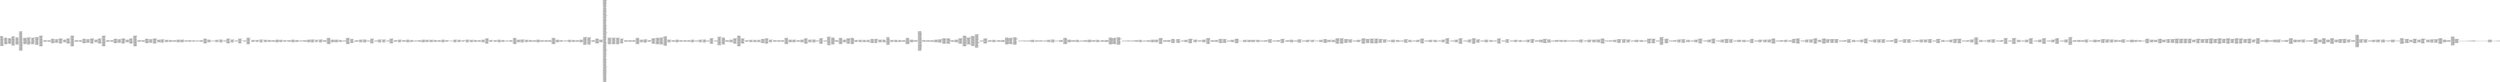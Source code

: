 digraph "graph.cfg.gv" {
	subgraph global {
		node [fontname=Courier fontsize=30.0 rank=same shape=box]
		block_0 [label="0: %00 = #0x1\l2: %01 = #0x40\l4: MSTORE(%01, %00)\l5: [NO_SSA] DUP1\l6: [NO_SSA] PUSH1\l8: [NO_SSA] DUP2\l9: [NO_SSA] MSTORE\la: [NO_SSA] PUSH1\lc: [NO_SSA] ADD\ld: [NO_SSA] PUSH2\l10: [NO_SSA] PUSH1\l12: [NO_SSA] SWAP2\l13: [NO_SSA] CODECOPY\l14: [NO_SSA] PUSH1\l16: [NO_SSA] DUP1\l17: [NO_SSA] DUP5\l18: [NO_SSA] ADD\l19: [NO_SSA] MLOAD\l1a: [NO_SSA] PUSH1\l1c: [NO_SSA] DUP1\l1d: [NO_SSA] MLOAD\l1e: [NO_SSA] DUP1\l1f: [NO_SSA] DUP3\l20: [NO_SSA] ADD\l21: [NO_SSA] DUP3\l22: [NO_SSA] MSTORE\l23: [NO_SSA] PUSH1\l25: [NO_SSA] DUP2\l26: [NO_SSA] MSTORE\l27: [NO_SSA] PUSH17\l39: [NO_SSA] PUSH1\l3b: [NO_SSA] INVALID\l"]
		block_3c [label="3c: [NO_SSA] DUP2\l3d: [NO_SSA] DUP6\l3e: [NO_SSA] ADD\l3f: [NO_SSA] MSTORE\l40: [NO_SSA] DUP2\l41: [NO_SSA] DUP8\l42: [NO_SSA] ADD\l43: [NO_SSA] MLOAD\l44: [NO_SSA] DUP3\l45: [NO_SSA] MLOAD\l46: [NO_SSA] DUP1\l47: [NO_SSA] DUP5\l48: [NO_SSA] ADD\l49: [NO_SSA] DUP5\l4a: [NO_SSA] MSTORE\l4b: [NO_SSA] PUSH1\l4d: [NO_SSA] DUP2\l4e: [NO_SSA] MSTORE\l4f: [NO_SSA] PUSH18\l62: [NO_SSA] PUSH1\l64: [NO_SSA] INVALID\l"]
		block_65 [label="65: [NO_SSA] DUP2\l66: [NO_SSA] DUP8\l67: [NO_SSA] ADD\l68: [NO_SSA] MSTORE\l69: [NO_SSA] SWAP3\l6a: [NO_SSA] MLOAD\l6b: [NO_SSA] PUSH2\l6e: [NO_SSA] SWAP7\l6f: [NO_SSA] SWAP6\l70: [NO_SSA] SWAP3\l71: [NO_SSA] SWAP4\l72: [NO_SSA] SWAP2\l73: [NO_SSA] SWAP3\l74: [NO_SSA] PUSH1\l76: [NO_SSA] SWAP2\l77: [NO_SSA] ADD\l78: [NO_SSA] PUSH2\l7b: [NO_SSA] JUMP\l"]
		block_7c [label="7c: [NO_SSA] JUMPDEST\l7d: [NO_SSA] PUSH1\l7f: [NO_SSA] MLOAD\l80: [NO_SSA] PUSH1\l82: [NO_SSA] DUP2\l83: [NO_SSA] DUP4\l84: [NO_SSA] SUB\l85: [NO_SSA] SUB\l86: [NO_SSA] DUP2\l87: [NO_SSA] MSTORE\l88: [NO_SSA] SWAP1\l89: [NO_SSA] PUSH1\l8b: [NO_SSA] MSTORE\l8c: [NO_SSA] PUSH1\l8e: [NO_SSA] MLOAD\l8f: [NO_SSA] DUP1\l90: [NO_SSA] PUSH1\l92: [NO_SSA] ADD\l93: [NO_SSA] PUSH1\l95: [NO_SSA] MSTORE\l96: [NO_SSA] DUP1\l97: [NO_SSA] PUSH1\l99: [NO_SSA] DUP2\l9a: [NO_SSA] MSTORE\l9b: [NO_SSA] PUSH1\l9d: [NO_SSA] ADD\l9e: [NO_SSA] PUSH11\laa: [NO_SSA] PUSH1\lac: [NO_SSA] INVALID\l"]
		block_ad [label="ad: [NO_SSA] DUP2\lae: [NO_SSA] MSTORE\laf: [NO_SSA] POP\lb0: [NO_SSA] DUP4\lb1: [NO_SSA] PUSH1\lb3: [NO_SSA] ADD\lb4: [NO_SSA] MLOAD\lb5: [NO_SSA] PUSH1\lb7: [NO_SSA] MLOAD\lb8: [NO_SSA] DUP1\lb9: [NO_SSA] PUSH1\lbb: [NO_SSA] ADD\lbc: [NO_SSA] PUSH1\lbe: [NO_SSA] MSTORE\lbf: [NO_SSA] DUP1\lc0: [NO_SSA] PUSH1\lc2: [NO_SSA] DUP2\lc3: [NO_SSA] MSTORE\lc4: [NO_SSA] PUSH1\lc6: [NO_SSA] ADD\lc7: [NO_SSA] PUSH19\ldb: [NO_SSA] PUSH1\ldd: [NO_SSA] INVALID\l"]
		block_de [label="de: [NO_SSA] DUP2\ldf: [NO_SSA] MSTORE\le0: [NO_SSA] POP\le1: [NO_SSA] DUP6\le2: [NO_SSA] PUSH1\le4: [NO_SSA] ADD\le5: [NO_SSA] MLOAD\le6: [NO_SSA] PUSH1\le8: [NO_SSA] MLOAD\le9: [NO_SSA] DUP1\lea: [NO_SSA] PUSH1\lec: [NO_SSA] ADD\led: [NO_SSA] PUSH1\lef: [NO_SSA] MSTORE\lf0: [NO_SSA] DUP1\lf1: [NO_SSA] PUSH1\lf3: [NO_SSA] DUP2\lf4: [NO_SSA] MSTORE\lf5: [NO_SSA] PUSH1\lf7: [NO_SSA] ADD\lf8: [NO_SSA] PUSH2\lfb: [NO_SSA] PUSH1\lfd: [NO_SSA] SWAP2\lfe: [NO_SSA] CODECOPY\lff: [NO_SSA] DUP8\l100: [NO_SSA] PUSH1\l102: [NO_SSA] ADD\l103: [NO_SSA] MLOAD\l104: [NO_SSA] PUSH1\l106: [NO_SSA] MLOAD\l107: [NO_SSA] DUP1\l108: [NO_SSA] PUSH1\l10a: [NO_SSA] ADD\l10b: [NO_SSA] PUSH1\l10d: [NO_SSA] MSTORE\l10e: [NO_SSA] DUP1\l10f: [NO_SSA] PUSH1\l111: [NO_SSA] DUP2\l112: [NO_SSA] MSTORE\l113: [NO_SSA] PUSH1\l115: [NO_SSA] ADD\l116: [NO_SSA] PUSH2\l119: [NO_SSA] PUSH1\l11b: [NO_SSA] SWAP2\l11c: [NO_SSA] CODECOPY\l11d: [NO_SSA] DUP9\l11e: [NO_SSA] PUSH1\l120: [NO_SSA] MLOAD\l121: [NO_SSA] DUP1\l122: [NO_SSA] PUSH1\l124: [NO_SSA] ADD\l125: [NO_SSA] PUSH1\l127: [NO_SSA] MSTORE\l128: [NO_SSA] DUP1\l129: [NO_SSA] PUSH1\l12b: [NO_SSA] DUP2\l12c: [NO_SSA] MSTORE\l12d: [NO_SSA] PUSH1\l12f: [NO_SSA] ADD\l130: [NO_SSA] PUSH4\l135: [NO_SSA] PUSH1\l137: [NO_SSA] INVALID\l"]
		block_138 [label="138: [NO_SSA] DUP2\l139: [NO_SSA] MSTORE\l13a: [NO_SSA] POP\l13b: [NO_SSA] PUSH1\l13d: [NO_SSA] MLOAD\l13e: [NO_SSA] PUSH1\l140: [NO_SSA] ADD\l141: [NO_SSA] PUSH2\l144: [NO_SSA] SWAP10\l145: [NO_SSA] SWAP9\l146: [NO_SSA] SWAP8\l147: [NO_SSA] SWAP7\l148: [NO_SSA] SWAP6\l149: [NO_SSA] SWAP5\l14a: [NO_SSA] SWAP4\l14b: [NO_SSA] SWAP3\l14c: [NO_SSA] SWAP2\l14d: [NO_SSA] SWAP1\l14e: [NO_SSA] PUSH2\l151: [NO_SSA] JUMP\l"]
		block_152 [label="152: [NO_SSA] JUMPDEST\l153: [NO_SSA] PUSH1\l155: [NO_SSA] DUP1\l156: [NO_SSA] MLOAD\l157: [NO_SSA] PUSH1\l159: [NO_SSA] NOT\l15a: [NO_SSA] DUP2\l15b: [NO_SSA] DUP5\l15c: [NO_SSA] SUB\l15d: [NO_SSA] ADD\l15e: [NO_SSA] DUP2\l15f: [NO_SSA] MSTORE\l160: [NO_SSA] SWAP1\l161: [NO_SSA] DUP3\l162: [NO_SSA] SWAP1\l163: [NO_SSA] MSTORE\l164: [NO_SSA] PUSH2\l167: [NO_SSA] SWAP3\l168: [NO_SSA] SWAP2\l169: [NO_SSA] PUSH1\l16b: [NO_SSA] ADD\l16c: [NO_SSA] PUSH2\l16f: [NO_SSA] JUMP\l"]
		block_170 [label="170: [NO_SSA] JUMPDEST\l171: [NO_SSA] PUSH1\l173: [NO_SSA] MLOAD\l174: [NO_SSA] PUSH1\l176: [NO_SSA] DUP2\l177: [NO_SSA] DUP4\l178: [NO_SSA] SUB\l179: [NO_SSA] SUB\l17a: [NO_SSA] DUP2\l17b: [NO_SSA] MSTORE\l17c: [NO_SSA] SWAP1\l17d: [NO_SSA] PUSH1\l17f: [NO_SSA] MSTORE\l180: [NO_SSA] SWAP3\l181: [NO_SSA] POP\l182: [NO_SSA] POP\l183: [NO_SSA] POP\l184: [NO_SSA] SWAP2\l185: [NO_SSA] SWAP1\l186: [NO_SSA] POP\l187: [NO_SSA] JUMP\l"]
		block_188 [label="188: [NO_SSA] JUMPDEST\l189: [NO_SSA] PUSH1\l18b: [NO_SSA] PUSH1\l18d: [NO_SSA] MSTORE\l18e: [NO_SSA] PUSH1\l190: [NO_SSA] SWAP1\l191: [NO_SSA] DUP2\l192: [NO_SSA] MSTORE\l193: [NO_SSA] PUSH1\l195: [NO_SSA] SWAP1\l196: [NO_SSA] SHA3\l197: [NO_SSA] DUP1\l198: [NO_SSA] SLOAD\l199: [NO_SSA] PUSH1\l19b: [NO_SSA] DUP3\l19c: [NO_SSA] ADD\l19d: [NO_SSA] DUP1\l19e: [NO_SSA] SLOAD\l19f: [NO_SSA] SWAP2\l1a0: [NO_SSA] SWAP3\l1a1: [NO_SSA] SWAP2\l1a2: [NO_SSA] PUSH2\l1a5: [NO_SSA] SWAP1\l1a6: [NO_SSA] PUSH2\l1a9: [NO_SSA] JUMP\l"]
		block_1aa [label="1aa: [NO_SSA] JUMPDEST\l1ab: [NO_SSA] DUP1\l1ac: [NO_SSA] PUSH1\l1ae: [NO_SSA] ADD\l1af: [NO_SSA] PUSH1\l1b1: [NO_SSA] DUP1\l1b2: [NO_SSA] SWAP2\l1b3: [NO_SSA] DIV\l1b4: [NO_SSA] MUL\l1b5: [NO_SSA] PUSH1\l1b7: [NO_SSA] ADD\l1b8: [NO_SSA] PUSH1\l1ba: [NO_SSA] MLOAD\l1bb: [NO_SSA] SWAP1\l1bc: [NO_SSA] DUP2\l1bd: [NO_SSA] ADD\l1be: [NO_SSA] PUSH1\l1c0: [NO_SSA] MSTORE\l1c1: [NO_SSA] DUP1\l1c2: [NO_SSA] SWAP3\l1c3: [NO_SSA] SWAP2\l1c4: [NO_SSA] SWAP1\l1c5: [NO_SSA] DUP2\l1c6: [NO_SSA] DUP2\l1c7: [NO_SSA] MSTORE\l1c8: [NO_SSA] PUSH1\l1ca: [NO_SSA] ADD\l1cb: [NO_SSA] DUP3\l1cc: [NO_SSA] DUP1\l1cd: [NO_SSA] SLOAD\l1ce: [NO_SSA] PUSH2\l1d1: [NO_SSA] SWAP1\l1d2: [NO_SSA] PUSH2\l1d5: [NO_SSA] JUMP\l"]
		block_1d6 [label="1d6: [NO_SSA] JUMPDEST\l1d7: [NO_SSA] DUP1\l1d8: [NO_SSA] ISZERO\l1d9: [NO_SSA] PUSH2\l1dc: [NO_SSA] JUMPI\l"]
		block_1dd [label="1dd: [NO_SSA] DUP1\l1de: [NO_SSA] PUSH1\l1e0: [NO_SSA] LT\l1e1: [NO_SSA] PUSH2\l1e4: [NO_SSA] JUMPI\l"]
		block_1e5 [label="1e5: [NO_SSA] PUSH2\l1e8: [NO_SSA] DUP1\l1e9: [NO_SSA] DUP4\l1ea: [NO_SSA] SLOAD\l1eb: [NO_SSA] DIV\l1ec: [NO_SSA] MUL\l1ed: [NO_SSA] DUP4\l1ee: [NO_SSA] MSTORE\l1ef: [NO_SSA] SWAP2\l1f0: [NO_SSA] PUSH1\l1f2: [NO_SSA] ADD\l1f3: [NO_SSA] SWAP2\l1f4: [NO_SSA] PUSH2\l1f7: [NO_SSA] JUMP\l"]
		block_1f8 [label="1f8: [NO_SSA] JUMPDEST\l1f9: [NO_SSA] DUP3\l1fa: [NO_SSA] ADD\l1fb: [NO_SSA] SWAP2\l1fc: [NO_SSA] SWAP1\l1fd: [NO_SSA] PUSH1\l1ff: [NO_SSA] MSTORE\l200: [NO_SSA] PUSH1\l202: [NO_SSA] PUSH1\l204: [NO_SSA] SHA3\l205: [NO_SSA] SWAP1\l"]
		block_206 [label="206: [NO_SSA] JUMPDEST\l207: [NO_SSA] DUP2\l208: [NO_SSA] SLOAD\l209: [NO_SSA] DUP2\l20a: [NO_SSA] MSTORE\l20b: [NO_SSA] SWAP1\l20c: [NO_SSA] PUSH1\l20e: [NO_SSA] ADD\l20f: [NO_SSA] SWAP1\l210: [NO_SSA] PUSH1\l212: [NO_SSA] ADD\l213: [NO_SSA] DUP1\l214: [NO_SSA] DUP4\l215: [NO_SSA] GT\l216: [NO_SSA] PUSH2\l219: [NO_SSA] JUMPI\l"]
		block_21a [label="21a: [NO_SSA] DUP3\l21b: [NO_SSA] SWAP1\l21c: [NO_SSA] SUB\l21d: [NO_SSA] PUSH1\l21f: [NO_SSA] AND\l220: [NO_SSA] DUP3\l221: [NO_SSA] ADD\l222: [NO_SSA] SWAP2\l"]
		block_223 [label="223: [NO_SSA] JUMPDEST\l224: [NO_SSA] POP\l225: [NO_SSA] POP\l226: [NO_SSA] POP\l227: [NO_SSA] POP\l228: [NO_SSA] POP\l229: [NO_SSA] SWAP1\l22a: [NO_SSA] DUP1\l22b: [NO_SSA] PUSH1\l22d: [NO_SSA] ADD\l22e: [NO_SSA] DUP1\l22f: [NO_SSA] SLOAD\l230: [NO_SSA] PUSH2\l233: [NO_SSA] SWAP1\l234: [NO_SSA] PUSH2\l237: [NO_SSA] JUMP\l"]
		block_238 [label="238: [NO_SSA] JUMPDEST\l239: [NO_SSA] DUP1\l23a: [NO_SSA] PUSH1\l23c: [NO_SSA] ADD\l23d: [NO_SSA] PUSH1\l23f: [NO_SSA] DUP1\l240: [NO_SSA] SWAP2\l241: [NO_SSA] DIV\l242: [NO_SSA] MUL\l243: [NO_SSA] PUSH1\l245: [NO_SSA] ADD\l246: [NO_SSA] PUSH1\l248: [NO_SSA] MLOAD\l249: [NO_SSA] SWAP1\l24a: [NO_SSA] DUP2\l24b: [NO_SSA] ADD\l24c: [NO_SSA] PUSH1\l24e: [NO_SSA] MSTORE\l24f: [NO_SSA] DUP1\l250: [NO_SSA] SWAP3\l251: [NO_SSA] SWAP2\l252: [NO_SSA] SWAP1\l253: [NO_SSA] DUP2\l254: [NO_SSA] DUP2\l255: [NO_SSA] MSTORE\l256: [NO_SSA] PUSH1\l258: [NO_SSA] ADD\l259: [NO_SSA] DUP3\l25a: [NO_SSA] DUP1\l25b: [NO_SSA] SLOAD\l25c: [NO_SSA] PUSH2\l25f: [NO_SSA] SWAP1\l260: [NO_SSA] PUSH2\l263: [NO_SSA] JUMP\l"]
		block_264 [label="264: [NO_SSA] JUMPDEST\l265: [NO_SSA] DUP1\l266: [NO_SSA] ISZERO\l267: [NO_SSA] PUSH2\l26a: [NO_SSA] JUMPI\l"]
		block_26b [label="26b: [NO_SSA] DUP1\l26c: [NO_SSA] PUSH1\l26e: [NO_SSA] LT\l26f: [NO_SSA] PUSH2\l272: [NO_SSA] JUMPI\l"]
		block_273 [label="273: [NO_SSA] PUSH2\l276: [NO_SSA] DUP1\l277: [NO_SSA] DUP4\l278: [NO_SSA] SLOAD\l279: [NO_SSA] DIV\l27a: [NO_SSA] MUL\l27b: [NO_SSA] DUP4\l27c: [NO_SSA] MSTORE\l27d: [NO_SSA] SWAP2\l27e: [NO_SSA] PUSH1\l280: [NO_SSA] ADD\l281: [NO_SSA] SWAP2\l282: [NO_SSA] PUSH2\l285: [NO_SSA] JUMP\l"]
		block_286 [label="286: [NO_SSA] JUMPDEST\l287: [NO_SSA] DUP3\l288: [NO_SSA] ADD\l289: [NO_SSA] SWAP2\l28a: [NO_SSA] SWAP1\l28b: [NO_SSA] PUSH1\l28d: [NO_SSA] MSTORE\l28e: [NO_SSA] PUSH1\l290: [NO_SSA] PUSH1\l292: [NO_SSA] SHA3\l293: [NO_SSA] SWAP1\l"]
		block_294 [label="294: [NO_SSA] JUMPDEST\l295: [NO_SSA] DUP2\l296: [NO_SSA] SLOAD\l297: [NO_SSA] DUP2\l298: [NO_SSA] MSTORE\l299: [NO_SSA] SWAP1\l29a: [NO_SSA] PUSH1\l29c: [NO_SSA] ADD\l29d: [NO_SSA] SWAP1\l29e: [NO_SSA] PUSH1\l2a0: [NO_SSA] ADD\l2a1: [NO_SSA] DUP1\l2a2: [NO_SSA] DUP4\l2a3: [NO_SSA] GT\l2a4: [NO_SSA] PUSH2\l2a7: [NO_SSA] JUMPI\l"]
		block_2a8 [label="2a8: [NO_SSA] DUP3\l2a9: [NO_SSA] SWAP1\l2aa: [NO_SSA] SUB\l2ab: [NO_SSA] PUSH1\l2ad: [NO_SSA] AND\l2ae: [NO_SSA] DUP3\l2af: [NO_SSA] ADD\l2b0: [NO_SSA] SWAP2\l"]
		block_2b1 [label="2b1: [NO_SSA] JUMPDEST\l2b2: [NO_SSA] POP\l2b3: [NO_SSA] POP\l2b4: [NO_SSA] POP\l2b5: [NO_SSA] POP\l2b6: [NO_SSA] POP\l2b7: [NO_SSA] SWAP1\l2b8: [NO_SSA] DUP1\l2b9: [NO_SSA] PUSH1\l2bb: [NO_SSA] ADD\l2bc: [NO_SSA] DUP1\l2bd: [NO_SSA] SLOAD\l2be: [NO_SSA] PUSH2\l2c1: [NO_SSA] SWAP1\l2c2: [NO_SSA] PUSH2\l2c5: [NO_SSA] JUMP\l"]
		block_2c6 [label="2c6: [NO_SSA] JUMPDEST\l2c7: [NO_SSA] DUP1\l2c8: [NO_SSA] PUSH1\l2ca: [NO_SSA] ADD\l2cb: [NO_SSA] PUSH1\l2cd: [NO_SSA] DUP1\l2ce: [NO_SSA] SWAP2\l2cf: [NO_SSA] DIV\l2d0: [NO_SSA] MUL\l2d1: [NO_SSA] PUSH1\l2d3: [NO_SSA] ADD\l2d4: [NO_SSA] PUSH1\l2d6: [NO_SSA] MLOAD\l2d7: [NO_SSA] SWAP1\l2d8: [NO_SSA] DUP2\l2d9: [NO_SSA] ADD\l2da: [NO_SSA] PUSH1\l2dc: [NO_SSA] MSTORE\l2dd: [NO_SSA] DUP1\l2de: [NO_SSA] SWAP3\l2df: [NO_SSA] SWAP2\l2e0: [NO_SSA] SWAP1\l2e1: [NO_SSA] DUP2\l2e2: [NO_SSA] DUP2\l2e3: [NO_SSA] MSTORE\l2e4: [NO_SSA] PUSH1\l2e6: [NO_SSA] ADD\l2e7: [NO_SSA] DUP3\l2e8: [NO_SSA] DUP1\l2e9: [NO_SSA] SLOAD\l2ea: [NO_SSA] PUSH2\l2ed: [NO_SSA] SWAP1\l2ee: [NO_SSA] PUSH2\l2f1: [NO_SSA] JUMP\l"]
		block_2f2 [label="2f2: [NO_SSA] JUMPDEST\l2f3: [NO_SSA] DUP1\l2f4: [NO_SSA] ISZERO\l2f5: [NO_SSA] PUSH2\l2f8: [NO_SSA] JUMPI\l"]
		block_2f9 [label="2f9: [NO_SSA] DUP1\l2fa: [NO_SSA] PUSH1\l2fc: [NO_SSA] LT\l2fd: [NO_SSA] PUSH2\l300: [NO_SSA] JUMPI\l"]
		block_301 [label="301: [NO_SSA] PUSH2\l304: [NO_SSA] DUP1\l305: [NO_SSA] DUP4\l306: [NO_SSA] SLOAD\l307: [NO_SSA] DIV\l308: [NO_SSA] MUL\l309: [NO_SSA] DUP4\l30a: [NO_SSA] MSTORE\l30b: [NO_SSA] SWAP2\l30c: [NO_SSA] PUSH1\l30e: [NO_SSA] ADD\l30f: [NO_SSA] SWAP2\l310: [NO_SSA] PUSH2\l313: [NO_SSA] JUMP\l"]
		block_314 [label="314: [NO_SSA] JUMPDEST\l315: [NO_SSA] DUP3\l316: [NO_SSA] ADD\l317: [NO_SSA] SWAP2\l318: [NO_SSA] SWAP1\l319: [NO_SSA] PUSH1\l31b: [NO_SSA] MSTORE\l31c: [NO_SSA] PUSH1\l31e: [NO_SSA] PUSH1\l320: [NO_SSA] SHA3\l321: [NO_SSA] SWAP1\l"]
		block_322 [label="322: [NO_SSA] JUMPDEST\l323: [NO_SSA] DUP2\l324: [NO_SSA] SLOAD\l325: [NO_SSA] DUP2\l326: [NO_SSA] MSTORE\l327: [NO_SSA] SWAP1\l328: [NO_SSA] PUSH1\l32a: [NO_SSA] ADD\l32b: [NO_SSA] SWAP1\l32c: [NO_SSA] PUSH1\l32e: [NO_SSA] ADD\l32f: [NO_SSA] DUP1\l330: [NO_SSA] DUP4\l331: [NO_SSA] GT\l332: [NO_SSA] PUSH2\l335: [NO_SSA] JUMPI\l"]
		block_336 [label="336: [NO_SSA] DUP3\l337: [NO_SSA] SWAP1\l338: [NO_SSA] SUB\l339: [NO_SSA] PUSH1\l33b: [NO_SSA] AND\l33c: [NO_SSA] DUP3\l33d: [NO_SSA] ADD\l33e: [NO_SSA] SWAP2\l"]
		block_33f [label="33f: [NO_SSA] JUMPDEST\l340: [NO_SSA] POP\l341: [NO_SSA] POP\l342: [NO_SSA] POP\l343: [NO_SSA] POP\l344: [NO_SSA] POP\l345: [NO_SSA] SWAP1\l346: [NO_SSA] DUP1\l347: [NO_SSA] PUSH1\l349: [NO_SSA] ADD\l34a: [NO_SSA] DUP1\l34b: [NO_SSA] SLOAD\l34c: [NO_SSA] PUSH2\l34f: [NO_SSA] SWAP1\l350: [NO_SSA] PUSH2\l353: [NO_SSA] JUMP\l"]
		block_354 [label="354: [NO_SSA] JUMPDEST\l355: [NO_SSA] DUP1\l356: [NO_SSA] PUSH1\l358: [NO_SSA] ADD\l359: [NO_SSA] PUSH1\l35b: [NO_SSA] DUP1\l35c: [NO_SSA] SWAP2\l35d: [NO_SSA] DIV\l35e: [NO_SSA] MUL\l35f: [NO_SSA] PUSH1\l361: [NO_SSA] ADD\l362: [NO_SSA] PUSH1\l364: [NO_SSA] MLOAD\l365: [NO_SSA] SWAP1\l366: [NO_SSA] DUP2\l367: [NO_SSA] ADD\l368: [NO_SSA] PUSH1\l36a: [NO_SSA] MSTORE\l36b: [NO_SSA] DUP1\l36c: [NO_SSA] SWAP3\l36d: [NO_SSA] SWAP2\l36e: [NO_SSA] SWAP1\l36f: [NO_SSA] DUP2\l370: [NO_SSA] DUP2\l371: [NO_SSA] MSTORE\l372: [NO_SSA] PUSH1\l374: [NO_SSA] ADD\l375: [NO_SSA] DUP3\l376: [NO_SSA] DUP1\l377: [NO_SSA] SLOAD\l378: [NO_SSA] PUSH2\l37b: [NO_SSA] SWAP1\l37c: [NO_SSA] PUSH2\l37f: [NO_SSA] JUMP\l"]
		block_380 [label="380: [NO_SSA] JUMPDEST\l381: [NO_SSA] DUP1\l382: [NO_SSA] ISZERO\l383: [NO_SSA] PUSH2\l386: [NO_SSA] JUMPI\l"]
		block_387 [label="387: [NO_SSA] DUP1\l388: [NO_SSA] PUSH1\l38a: [NO_SSA] LT\l38b: [NO_SSA] PUSH2\l38e: [NO_SSA] JUMPI\l"]
		block_38f [label="38f: [NO_SSA] PUSH2\l392: [NO_SSA] DUP1\l393: [NO_SSA] DUP4\l394: [NO_SSA] SLOAD\l395: [NO_SSA] DIV\l396: [NO_SSA] MUL\l397: [NO_SSA] DUP4\l398: [NO_SSA] MSTORE\l399: [NO_SSA] SWAP2\l39a: [NO_SSA] PUSH1\l39c: [NO_SSA] ADD\l39d: [NO_SSA] SWAP2\l39e: [NO_SSA] PUSH2\l3a1: [NO_SSA] JUMP\l"]
		block_3a2 [label="3a2: [NO_SSA] JUMPDEST\l3a3: [NO_SSA] DUP3\l3a4: [NO_SSA] ADD\l3a5: [NO_SSA] SWAP2\l3a6: [NO_SSA] SWAP1\l3a7: [NO_SSA] PUSH1\l3a9: [NO_SSA] MSTORE\l3aa: [NO_SSA] PUSH1\l3ac: [NO_SSA] PUSH1\l3ae: [NO_SSA] SHA3\l3af: [NO_SSA] SWAP1\l"]
		block_3b0 [label="3b0: [NO_SSA] JUMPDEST\l3b1: [NO_SSA] DUP2\l3b2: [NO_SSA] SLOAD\l3b3: [NO_SSA] DUP2\l3b4: [NO_SSA] MSTORE\l3b5: [NO_SSA] SWAP1\l3b6: [NO_SSA] PUSH1\l3b8: [NO_SSA] ADD\l3b9: [NO_SSA] SWAP1\l3ba: [NO_SSA] PUSH1\l3bc: [NO_SSA] ADD\l3bd: [NO_SSA] DUP1\l3be: [NO_SSA] DUP4\l3bf: [NO_SSA] GT\l3c0: [NO_SSA] PUSH2\l3c3: [NO_SSA] JUMPI\l"]
		block_3c4 [label="3c4: [NO_SSA] DUP3\l3c5: [NO_SSA] SWAP1\l3c6: [NO_SSA] SUB\l3c7: [NO_SSA] PUSH1\l3c9: [NO_SSA] AND\l3ca: [NO_SSA] DUP3\l3cb: [NO_SSA] ADD\l3cc: [NO_SSA] SWAP2\l"]
		block_3cd [label="3cd: [NO_SSA] JUMPDEST\l3ce: [NO_SSA] POP\l3cf: [NO_SSA] POP\l3d0: [NO_SSA] POP\l3d1: [NO_SSA] POP\l3d2: [NO_SSA] POP\l3d3: [NO_SSA] SWAP1\l3d4: [NO_SSA] POP\l3d5: [NO_SSA] DUP6\l3d6: [NO_SSA] JUMP\l"]
		block_3d7 [label="3d7: [NO_SSA] JUMPDEST\l3d8: [NO_SSA] PUSH1\l3da: [NO_SSA] SLOAD\l3db: [NO_SSA] PUSH1\l3dd: [NO_SSA] PUSH1\l3df: [NO_SSA] PUSH1\l3e1: [NO_SSA] INVALID\l"]
		block_3e2 [label="3e2: [NO_SSA] SUB\l3e3: [NO_SSA] AND\l3e4: [NO_SSA] CALLER\l3e5: [NO_SSA] EQ\l3e6: [NO_SSA] PUSH2\l3e9: [NO_SSA] JUMPI\l"]
		block_3ea [label="3ea: [NO_SSA] PUSH1\l3ec: [NO_SSA] MLOAD\l3ed: [NO_SSA] PUSH3\l3f1: [NO_SSA] PUSH1\l3f3: [NO_SSA] INVALID\l"]
		block_3f4 [label="3f4: [NO_SSA] DUP2\l3f5: [NO_SSA] MSTORE\l3f6: [NO_SSA] PUSH1\l3f8: [NO_SSA] ADD\l3f9: [NO_SSA] PUSH2\l3fc: [NO_SSA] SWAP1\l3fd: [NO_SSA] PUSH2\l400: [NO_SSA] JUMP\l"]
		block_401 [label="401: [NO_SSA] JUMPDEST\l402: [NO_SSA] DUP5\l403: [NO_SSA] ISZERO\l404: [NO_SSA] DUP1\l405: [NO_SSA] ISZERO\l406: [NO_SSA] SWAP1\l407: [NO_SSA] PUSH2\l40a: [NO_SSA] JUMPI\l"]
		block_40b [label="40b: [NO_SSA] POP\l40c: [NO_SSA] DUP5\l40d: [NO_SSA] DUP4\l40e: [NO_SSA] EQ\l"]
		block_40f [label="40f: [NO_SSA] JUMPDEST\l410: [NO_SSA] DUP1\l411: [NO_SSA] ISZERO\l412: [NO_SSA] PUSH2\l415: [NO_SSA] JUMPI\l"]
		block_416 [label="416: [NO_SSA] POP\l417: [NO_SSA] DUP3\l418: [NO_SSA] DUP2\l419: [NO_SSA] EQ\l"]
		block_41a [label="41a: [NO_SSA] JUMPDEST\l41b: [NO_SSA] PUSH2\l41e: [NO_SSA] JUMPI\l"]
		block_41f [label="41f: [NO_SSA] PUSH1\l421: [NO_SSA] MLOAD\l422: [NO_SSA] PUSH3\l426: [NO_SSA] PUSH1\l428: [NO_SSA] INVALID\l"]
		block_429 [label="429: [NO_SSA] DUP2\l42a: [NO_SSA] MSTORE\l42b: [NO_SSA] PUSH1\l42d: [NO_SSA] PUSH1\l42f: [NO_SSA] DUP3\l430: [NO_SSA] ADD\l431: [NO_SSA] MSTORE\l432: [NO_SSA] PUSH1\l434: [NO_SSA] PUSH1\l436: [NO_SSA] DUP3\l437: [NO_SSA] ADD\l438: [NO_SSA] MSTORE\l439: [NO_SSA] PUSH21\l44f: [NO_SSA] PUSH1\l451: [NO_SSA] INVALID\l"]
		block_452 [label="452: [NO_SSA] PUSH1\l454: [NO_SSA] DUP3\l455: [NO_SSA] ADD\l456: [NO_SSA] MSTORE\l457: [NO_SSA] PUSH1\l459: [NO_SSA] ADD\l45a: [NO_SSA] PUSH2\l45d: [NO_SSA] JUMP\l"]
		block_45e [label="45e: [NO_SSA] JUMPDEST\l45f: [NO_SSA] PUSH1\l"]
		block_461 [label="461: [NO_SSA] JUMPDEST\l462: [NO_SSA] DUP6\l463: [NO_SSA] DUP2\l464: [NO_SSA] LT\l465: [NO_SSA] ISZERO\l466: [NO_SSA] PUSH2\l469: [NO_SSA] JUMPI\l"]
		block_46a [label="46a: [NO_SSA] PUSH2\l46d: [NO_SSA] DUP8\l46e: [NO_SSA] DUP8\l46f: [NO_SSA] DUP4\l470: [NO_SSA] DUP2\l471: [NO_SSA] DUP2\l472: [NO_SSA] LT\l473: [NO_SSA] PUSH2\l476: [NO_SSA] JUMPI\l"]
		block_477 [label="477: [NO_SSA] PUSH2\l47a: [NO_SSA] PUSH2\l47d: [NO_SSA] JUMP\l"]
		block_47e [label="47e: [NO_SSA] JUMPDEST\l47f: [NO_SSA] SWAP1\l480: [NO_SSA] POP\l481: [NO_SSA] PUSH1\l483: [NO_SSA] MUL\l484: [NO_SSA] ADD\l485: [NO_SSA] PUSH1\l487: [NO_SSA] DUP2\l488: [NO_SSA] ADD\l489: [NO_SSA] SWAP1\l48a: [NO_SSA] PUSH2\l48d: [NO_SSA] SWAP2\l48e: [NO_SSA] SWAP1\l48f: [NO_SSA] PUSH2\l492: [NO_SSA] JUMP\l"]
		block_493 [label="493: [NO_SSA] JUMPDEST\l494: [NO_SSA] DUP7\l495: [NO_SSA] DUP7\l496: [NO_SSA] DUP5\l497: [NO_SSA] DUP2\l498: [NO_SSA] DUP2\l499: [NO_SSA] LT\l49a: [NO_SSA] PUSH2\l49d: [NO_SSA] JUMPI\l"]
		block_49e [label="49e: [NO_SSA] PUSH2\l4a1: [NO_SSA] PUSH2\l4a4: [NO_SSA] JUMP\l"]
		block_4a5 [label="4a5: [NO_SSA] JUMPDEST\l4a6: [NO_SSA] SWAP1\l4a7: [NO_SSA] POP\l4a8: [NO_SSA] PUSH1\l4aa: [NO_SSA] MUL\l4ab: [NO_SSA] ADD\l4ac: [NO_SSA] CALLDATALOAD\l4ad: [NO_SSA] DUP6\l4ae: [NO_SSA] DUP6\l4af: [NO_SSA] DUP6\l4b0: [NO_SSA] DUP2\l4b1: [NO_SSA] DUP2\l4b2: [NO_SSA] LT\l4b3: [NO_SSA] PUSH2\l4b6: [NO_SSA] JUMPI\l"]
		block_4b7 [label="4b7: [NO_SSA] PUSH2\l4ba: [NO_SSA] PUSH2\l4bd: [NO_SSA] JUMP\l"]
		block_4be [label="4be: [NO_SSA] JUMPDEST\l4bf: [NO_SSA] SWAP1\l4c0: [NO_SSA] POP\l4c1: [NO_SSA] PUSH1\l4c3: [NO_SSA] MUL\l4c4: [NO_SSA] ADD\l4c5: [NO_SSA] CALLDATALOAD\l4c6: [NO_SSA] PUSH1\l4c8: [NO_SSA] MLOAD\l4c9: [NO_SSA] DUP1\l4ca: [NO_SSA] PUSH1\l4cc: [NO_SSA] ADD\l4cd: [NO_SSA] PUSH1\l4cf: [NO_SSA] MSTORE\l4d0: [NO_SSA] DUP1\l4d1: [NO_SSA] PUSH1\l4d3: [NO_SSA] DUP2\l4d4: [NO_SSA] MSTORE\l4d5: [NO_SSA] POP\l4d6: [NO_SSA] PUSH2\l4d9: [NO_SSA] JUMP\l"]
		block_4da [label="4da: [NO_SSA] JUMPDEST\l4db: [NO_SSA] DUP1\l4dc: [NO_SSA] PUSH2\l4df: [NO_SSA] DUP2\l4e0: [NO_SSA] PUSH2\l4e3: [NO_SSA] JUMP\l"]
		block_4e4 [label="4e4: [NO_SSA] JUMPDEST\l4e5: [NO_SSA] SWAP2\l4e6: [NO_SSA] POP\l4e7: [NO_SSA] POP\l4e8: [NO_SSA] PUSH2\l4eb: [NO_SSA] JUMP\l"]
		block_4ec [label="4ec: [NO_SSA] JUMPDEST\l4ed: [NO_SSA] POP\l4ee: [NO_SSA] POP\l4ef: [NO_SSA] POP\l4f0: [NO_SSA] POP\l4f1: [NO_SSA] POP\l4f2: [NO_SSA] POP\l4f3: [NO_SSA] POP\l4f4: [NO_SSA] JUMP\l"]
		block_4f5 [label="4f5: [NO_SSA] JUMPDEST\l4f6: [NO_SSA] PUSH1\l4f8: [NO_SSA] SLOAD\l4f9: [NO_SSA] PUSH1\l4fb: [NO_SSA] PUSH1\l4fd: [NO_SSA] PUSH1\l4ff: [NO_SSA] INVALID\l"]
		block_500 [label="500: [NO_SSA] SUB\l501: [NO_SSA] AND\l502: [NO_SSA] CALLER\l503: [NO_SSA] EQ\l504: [NO_SSA] PUSH2\l507: [NO_SSA] JUMPI\l"]
		block_508 [label="508: [NO_SSA] PUSH1\l50a: [NO_SSA] MLOAD\l50b: [NO_SSA] PUSH3\l50f: [NO_SSA] PUSH1\l511: [NO_SSA] INVALID\l"]
		block_512 [label="512: [NO_SSA] DUP2\l513: [NO_SSA] MSTORE\l514: [NO_SSA] PUSH1\l516: [NO_SSA] ADD\l517: [NO_SSA] PUSH2\l51a: [NO_SSA] SWAP1\l51b: [NO_SSA] PUSH2\l51e: [NO_SSA] JUMP\l"]
		block_51f [label="51f: [NO_SSA] JUMPDEST\l520: [NO_SSA] PUSH2\l523: [NO_SSA] PUSH1\l525: [NO_SSA] DUP4\l526: [NO_SSA] DUP4\l527: [NO_SSA] PUSH2\l52a: [NO_SSA] JUMP\l"]
		block_52b [label="52b: [NO_SSA] JUMPDEST\l52c: [NO_SSA] POP\l52d: [NO_SSA] POP\l52e: [NO_SSA] POP\l52f: [NO_SSA] JUMP\l"]
		block_530 [label="530: [NO_SSA] JUMPDEST\l531: [NO_SSA] PUSH1\l533: [NO_SSA] PUSH1\l535: [NO_SSA] PUSH1\l537: [NO_SSA] INVALID\l"]
		block_538 [label="538: [NO_SSA] SUB\l539: [NO_SSA] DUP6\l53a: [NO_SSA] AND\l53b: [NO_SSA] CALLER\l53c: [NO_SSA] EQ\l53d: [NO_SSA] DUP1\l53e: [NO_SSA] PUSH2\l541: [NO_SSA] JUMPI\l"]
		block_542 [label="542: [NO_SSA] POP\l543: [NO_SSA] PUSH2\l546: [NO_SSA] DUP6\l547: [NO_SSA] CALLER\l548: [NO_SSA] PUSH2\l54b: [NO_SSA] JUMP\l"]
		block_54c [label="54c: [NO_SSA] JUMPDEST\l54d: [NO_SSA] PUSH2\l550: [NO_SSA] JUMPI\l"]
		block_551 [label="551: [NO_SSA] PUSH1\l553: [NO_SSA] MLOAD\l554: [NO_SSA] PUSH3\l558: [NO_SSA] PUSH1\l55a: [NO_SSA] INVALID\l"]
		block_55b [label="55b: [NO_SSA] DUP2\l55c: [NO_SSA] MSTORE\l55d: [NO_SSA] PUSH1\l55f: [NO_SSA] ADD\l560: [NO_SSA] PUSH2\l563: [NO_SSA] SWAP1\l564: [NO_SSA] PUSH2\l567: [NO_SSA] JUMP\l"]
		block_568 [label="568: [NO_SSA] JUMPDEST\l569: [NO_SSA] PUSH2\l56c: [NO_SSA] DUP6\l56d: [NO_SSA] DUP6\l56e: [NO_SSA] DUP6\l56f: [NO_SSA] DUP6\l570: [NO_SSA] DUP6\l571: [NO_SSA] PUSH2\l574: [NO_SSA] JUMP\l"]
		block_575 [label="575: [NO_SSA] JUMPDEST\l576: [NO_SSA] POP\l577: [NO_SSA] POP\l578: [NO_SSA] POP\l579: [NO_SSA] POP\l57a: [NO_SSA] POP\l57b: [NO_SSA] JUMP\l"]
		block_57c [label="57c: [NO_SSA] JUMPDEST\l57d: [NO_SSA] PUSH1\l57f: [NO_SSA] DUP2\l580: [NO_SSA] MLOAD\l581: [NO_SSA] DUP4\l582: [NO_SSA] MLOAD\l583: [NO_SSA] EQ\l584: [NO_SSA] PUSH2\l587: [NO_SSA] JUMPI\l"]
		block_588 [label="588: [NO_SSA] PUSH1\l58a: [NO_SSA] MLOAD\l58b: [NO_SSA] PUSH3\l58f: [NO_SSA] PUSH1\l591: [NO_SSA] INVALID\l"]
		block_592 [label="592: [NO_SSA] DUP2\l593: [NO_SSA] MSTORE\l594: [NO_SSA] PUSH1\l596: [NO_SSA] PUSH1\l598: [NO_SSA] DUP3\l599: [NO_SSA] ADD\l59a: [NO_SSA] MSTORE\l59b: [NO_SSA] PUSH1\l59d: [NO_SSA] PUSH1\l59f: [NO_SSA] DUP3\l5a0: [NO_SSA] ADD\l5a1: [NO_SSA] MSTORE\l5a2: [NO_SSA] PUSH32\l5c3: [NO_SSA] PUSH1\l5c5: [NO_SSA] DUP3\l5c6: [NO_SSA] ADD\l5c7: [NO_SSA] MSTORE\l5c8: [NO_SSA] PUSH9\l5d2: [NO_SSA] PUSH1\l5d4: [NO_SSA] INVALID\l"]
		block_5d5 [label="5d5: [NO_SSA] PUSH1\l5d7: [NO_SSA] DUP3\l5d8: [NO_SSA] ADD\l5d9: [NO_SSA] MSTORE\l5da: [NO_SSA] PUSH1\l5dc: [NO_SSA] ADD\l5dd: [NO_SSA] PUSH2\l5e0: [NO_SSA] JUMP\l"]
		block_5e1 [label="5e1: [NO_SSA] JUMPDEST\l5e2: [NO_SSA] PUSH1\l5e4: [NO_SSA] DUP4\l5e5: [NO_SSA] MLOAD\l5e6: [NO_SSA] PUSH1\l5e8: [NO_SSA] PUSH1\l5ea: [NO_SSA] PUSH1\l5ec: [NO_SSA] INVALID\l"]
		block_5ed [label="5ed: [NO_SSA] SUB\l5ee: [NO_SSA] DUP2\l5ef: [NO_SSA] GT\l5f0: [NO_SSA] ISZERO\l5f1: [NO_SSA] PUSH2\l5f4: [NO_SSA] JUMPI\l"]
		block_5f5 [label="5f5: [NO_SSA] PUSH2\l5f8: [NO_SSA] PUSH2\l5fb: [NO_SSA] JUMP\l"]
		block_5fc [label="5fc: [NO_SSA] JUMPDEST\l5fd: [NO_SSA] PUSH1\l5ff: [NO_SSA] MLOAD\l600: [NO_SSA] SWAP1\l601: [NO_SSA] DUP1\l602: [NO_SSA] DUP3\l603: [NO_SSA] MSTORE\l604: [NO_SSA] DUP1\l605: [NO_SSA] PUSH1\l607: [NO_SSA] MUL\l608: [NO_SSA] PUSH1\l60a: [NO_SSA] ADD\l60b: [NO_SSA] DUP3\l60c: [NO_SSA] ADD\l60d: [NO_SSA] PUSH1\l60f: [NO_SSA] MSTORE\l610: [NO_SSA] DUP1\l611: [NO_SSA] ISZERO\l612: [NO_SSA] PUSH2\l615: [NO_SSA] JUMPI\l"]
		block_616 [label="616: [NO_SSA] DUP2\l617: [NO_SSA] PUSH1\l619: [NO_SSA] ADD\l61a: [NO_SSA] PUSH1\l61c: [NO_SSA] DUP3\l61d: [NO_SSA] MUL\l61e: [NO_SSA] DUP1\l61f: [NO_SSA] CALLDATASIZE\l620: [NO_SSA] DUP4\l621: [NO_SSA] CALLDATACOPY\l622: [NO_SSA] ADD\l623: [NO_SSA] SWAP1\l624: [NO_SSA] POP\l"]
		block_625 [label="625: [NO_SSA] JUMPDEST\l626: [NO_SSA] POP\l627: [NO_SSA] SWAP1\l628: [NO_SSA] POP\l629: [NO_SSA] PUSH1\l"]
		block_62b [label="62b: [NO_SSA] JUMPDEST\l62c: [NO_SSA] DUP5\l62d: [NO_SSA] MLOAD\l62e: [NO_SSA] DUP2\l62f: [NO_SSA] LT\l630: [NO_SSA] ISZERO\l631: [NO_SSA] PUSH2\l634: [NO_SSA] JUMPI\l"]
		block_635 [label="635: [NO_SSA] PUSH2\l638: [NO_SSA] DUP6\l639: [NO_SSA] DUP3\l63a: [NO_SSA] DUP2\l63b: [NO_SSA] MLOAD\l63c: [NO_SSA] DUP2\l63d: [NO_SSA] LT\l63e: [NO_SSA] PUSH2\l641: [NO_SSA] JUMPI\l"]
		block_642 [label="642: [NO_SSA] PUSH2\l645: [NO_SSA] PUSH2\l648: [NO_SSA] JUMP\l"]
		block_649 [label="649: [NO_SSA] JUMPDEST\l64a: [NO_SSA] PUSH1\l64c: [NO_SSA] MUL\l64d: [NO_SSA] PUSH1\l64f: [NO_SSA] ADD\l650: [NO_SSA] ADD\l651: [NO_SSA] MLOAD\l652: [NO_SSA] DUP6\l653: [NO_SSA] DUP4\l654: [NO_SSA] DUP2\l655: [NO_SSA] MLOAD\l656: [NO_SSA] DUP2\l657: [NO_SSA] LT\l658: [NO_SSA] PUSH2\l65b: [NO_SSA] JUMPI\l"]
		block_65c [label="65c: [NO_SSA] PUSH2\l65f: [NO_SSA] PUSH2\l662: [NO_SSA] JUMP\l"]
		block_663 [label="663: [NO_SSA] JUMPDEST\l664: [NO_SSA] PUSH1\l666: [NO_SSA] MUL\l667: [NO_SSA] PUSH1\l669: [NO_SSA] ADD\l66a: [NO_SSA] ADD\l66b: [NO_SSA] MLOAD\l66c: [NO_SSA] PUSH2\l66f: [NO_SSA] JUMP\l"]
		block_670 [label="670: [NO_SSA] JUMPDEST\l671: [NO_SSA] DUP3\l672: [NO_SSA] DUP3\l673: [NO_SSA] DUP2\l674: [NO_SSA] MLOAD\l675: [NO_SSA] DUP2\l676: [NO_SSA] LT\l677: [NO_SSA] PUSH2\l67a: [NO_SSA] JUMPI\l"]
		block_67b [label="67b: [NO_SSA] PUSH2\l67e: [NO_SSA] PUSH2\l681: [NO_SSA] JUMP\l"]
		block_682 [label="682: [NO_SSA] JUMPDEST\l683: [NO_SSA] PUSH1\l685: [NO_SSA] SWAP1\l686: [NO_SSA] DUP2\l687: [NO_SSA] MUL\l688: [NO_SSA] SWAP2\l689: [NO_SSA] SWAP1\l68a: [NO_SSA] SWAP2\l68b: [NO_SSA] ADD\l68c: [NO_SSA] ADD\l68d: [NO_SSA] MSTORE\l68e: [NO_SSA] PUSH2\l691: [NO_SSA] DUP2\l692: [NO_SSA] PUSH2\l695: [NO_SSA] JUMP\l"]
		block_696 [label="696: [NO_SSA] JUMPDEST\l697: [NO_SSA] SWAP1\l698: [NO_SSA] POP\l699: [NO_SSA] PUSH2\l69c: [NO_SSA] JUMP\l"]
		block_69d [label="69d: [NO_SSA] JUMPDEST\l69e: [NO_SSA] POP\l69f: [NO_SSA] SWAP4\l6a0: [NO_SSA] SWAP3\l6a1: [NO_SSA] POP\l6a2: [NO_SSA] POP\l6a3: [NO_SSA] POP\l6a4: [NO_SSA] JUMP\l"]
		block_6a5 [label="6a5: [NO_SSA] JUMPDEST\l6a6: [NO_SSA] PUSH1\l6a8: [NO_SSA] PUSH1\l6aa: [NO_SSA] PUSH1\l6ac: [NO_SSA] INVALID\l"]
		block_6ad [label="6ad: [NO_SSA] SUB\l6ae: [NO_SSA] DUP4\l6af: [NO_SSA] AND\l6b0: [NO_SSA] CALLER\l6b1: [NO_SSA] EQ\l6b2: [NO_SSA] DUP1\l6b3: [NO_SSA] PUSH2\l6b6: [NO_SSA] JUMPI\l"]
		block_6b7 [label="6b7: [NO_SSA] POP\l6b8: [NO_SSA] PUSH2\l6bb: [NO_SSA] DUP4\l6bc: [NO_SSA] CALLER\l6bd: [NO_SSA] PUSH2\l6c0: [NO_SSA] JUMP\l"]
		block_6c1 [label="6c1: [NO_SSA] JUMPDEST\l6c2: [NO_SSA] PUSH2\l6c5: [NO_SSA] JUMPI\l"]
		block_6c6 [label="6c6: [NO_SSA] PUSH1\l6c8: [NO_SSA] MLOAD\l6c9: [NO_SSA] PUSH3\l6cd: [NO_SSA] PUSH1\l6cf: [NO_SSA] INVALID\l"]
		block_6d0 [label="6d0: [NO_SSA] DUP2\l6d1: [NO_SSA] MSTORE\l6d2: [NO_SSA] PUSH1\l6d4: [NO_SSA] ADD\l6d5: [NO_SSA] PUSH2\l6d8: [NO_SSA] SWAP1\l6d9: [NO_SSA] PUSH2\l6dc: [NO_SSA] JUMP\l"]
		block_6dd [label="6dd: [NO_SSA] JUMPDEST\l6de: [NO_SSA] PUSH2\l6e1: [NO_SSA] DUP4\l6e2: [NO_SSA] DUP4\l6e3: [NO_SSA] DUP4\l6e4: [NO_SSA] PUSH2\l6e7: [NO_SSA] JUMP\l"]
		block_6e8 [label="6e8: [NO_SSA] JUMPDEST\l6e9: [NO_SSA] PUSH1\l6eb: [NO_SSA] SLOAD\l6ec: [NO_SSA] PUSH1\l6ee: [NO_SSA] PUSH1\l6f0: [NO_SSA] PUSH1\l6f2: [NO_SSA] INVALID\l"]
		block_6f3 [label="6f3: [NO_SSA] SUB\l6f4: [NO_SSA] AND\l6f5: [NO_SSA] CALLER\l6f6: [NO_SSA] EQ\l6f7: [NO_SSA] PUSH2\l6fa: [NO_SSA] JUMPI\l"]
		block_6fb [label="6fb: [NO_SSA] PUSH1\l6fd: [NO_SSA] MLOAD\l6fe: [NO_SSA] PUSH3\l702: [NO_SSA] PUSH1\l704: [NO_SSA] INVALID\l"]
		block_705 [label="705: [NO_SSA] DUP2\l706: [NO_SSA] MSTORE\l707: [NO_SSA] PUSH1\l709: [NO_SSA] ADD\l70a: [NO_SSA] PUSH2\l70d: [NO_SSA] SWAP1\l70e: [NO_SSA] PUSH2\l711: [NO_SSA] JUMP\l"]
		block_712 [label="712: [NO_SSA] JUMPDEST\l713: [NO_SSA] PUSH2\l716: [NO_SSA] PUSH1\l718: [NO_SSA] PUSH2\l71b: [NO_SSA] JUMP\l"]
		block_71c [label="71c: [NO_SSA] JUMPDEST\l71d: [NO_SSA] JUMP\l"]
		block_71e [label="71e: [NO_SSA] JUMPDEST\l71f: [NO_SSA] PUSH1\l721: [NO_SSA] DUP1\l722: [NO_SSA] SLOAD\l723: [NO_SSA] PUSH2\l726: [NO_SSA] SWAP1\l727: [NO_SSA] PUSH2\l72a: [NO_SSA] JUMP\l"]
		block_72b [label="72b: [NO_SSA] JUMPDEST\l72c: [NO_SSA] PUSH2\l72f: [NO_SSA] CALLER\l730: [NO_SSA] DUP4\l731: [NO_SSA] DUP4\l732: [NO_SSA] PUSH2\l735: [NO_SSA] JUMP\l"]
		block_736 [label="736: [NO_SSA] JUMPDEST\l737: [NO_SSA] POP\l738: [NO_SSA] POP\l739: [NO_SSA] JUMP\l"]
		block_73a [label="73a: [NO_SSA] JUMPDEST\l73b: [NO_SSA] PUSH1\l73d: [NO_SSA] DUP1\l73e: [NO_SSA] SLOAD\l73f: [NO_SSA] PUSH2\l742: [NO_SSA] SWAP1\l743: [NO_SSA] PUSH2\l746: [NO_SSA] JUMP\l"]
		block_747 [label="747: [NO_SSA] JUMPDEST\l748: [NO_SSA] PUSH1\l74a: [NO_SSA] SLOAD\l74b: [NO_SSA] PUSH1\l74d: [NO_SSA] PUSH1\l74f: [NO_SSA] PUSH1\l751: [NO_SSA] INVALID\l"]
		block_752 [label="752: [NO_SSA] SUB\l753: [NO_SSA] AND\l754: [NO_SSA] CALLER\l755: [NO_SSA] EQ\l756: [NO_SSA] PUSH2\l759: [NO_SSA] JUMPI\l"]
		block_75a [label="75a: [NO_SSA] PUSH1\l75c: [NO_SSA] MLOAD\l75d: [NO_SSA] PUSH3\l761: [NO_SSA] PUSH1\l763: [NO_SSA] INVALID\l"]
		block_764 [label="764: [NO_SSA] DUP2\l765: [NO_SSA] MSTORE\l766: [NO_SSA] PUSH1\l768: [NO_SSA] ADD\l769: [NO_SSA] PUSH2\l76c: [NO_SSA] SWAP1\l76d: [NO_SSA] PUSH2\l770: [NO_SSA] JUMP\l"]
		block_771 [label="771: [NO_SSA] JUMPDEST\l772: [NO_SSA] PUSH1\l774: [NO_SSA] DUP4\l775: [NO_SSA] DUP2\l776: [NO_SSA] MSTORE\l777: [NO_SSA] PUSH1\l779: [NO_SSA] PUSH1\l77b: [NO_SSA] MSTORE\l77c: [NO_SSA] PUSH1\l77e: [NO_SSA] SWAP1\l77f: [NO_SSA] SHA3\l780: [NO_SSA] PUSH2\l783: [NO_SSA] SWAP1\l784: [NO_SSA] DUP4\l785: [NO_SSA] DUP4\l786: [NO_SSA] PUSH2\l789: [NO_SSA] JUMP\l"]
		block_78a [label="78a: [NO_SSA] JUMPDEST\l78b: [NO_SSA] POP\l78c: [NO_SSA] POP\l78d: [NO_SSA] POP\l78e: [NO_SSA] POP\l78f: [NO_SSA] JUMP\l"]
		block_790 [label="790: [NO_SSA] JUMPDEST\l791: [NO_SSA] PUSH1\l793: [NO_SSA] PUSH1\l795: [NO_SSA] PUSH1\l797: [NO_SSA] INVALID\l"]
		block_798 [label="798: [NO_SSA] SUB\l799: [NO_SSA] DUP6\l79a: [NO_SSA] AND\l79b: [NO_SSA] CALLER\l79c: [NO_SSA] EQ\l79d: [NO_SSA] DUP1\l79e: [NO_SSA] PUSH2\l7a1: [NO_SSA] JUMPI\l"]
		block_7a2 [label="7a2: [NO_SSA] POP\l7a3: [NO_SSA] PUSH2\l7a6: [NO_SSA] DUP6\l7a7: [NO_SSA] CALLER\l7a8: [NO_SSA] PUSH2\l7ab: [NO_SSA] JUMP\l"]
		block_7ac [label="7ac: [NO_SSA] JUMPDEST\l7ad: [NO_SSA] PUSH2\l7b0: [NO_SSA] JUMPI\l"]
		block_7b1 [label="7b1: [NO_SSA] PUSH1\l7b3: [NO_SSA] MLOAD\l7b4: [NO_SSA] PUSH3\l7b8: [NO_SSA] PUSH1\l7ba: [NO_SSA] INVALID\l"]
		block_7bb [label="7bb: [NO_SSA] DUP2\l7bc: [NO_SSA] MSTORE\l7bd: [NO_SSA] PUSH1\l7bf: [NO_SSA] PUSH1\l7c1: [NO_SSA] DUP3\l7c2: [NO_SSA] ADD\l7c3: [NO_SSA] MSTORE\l7c4: [NO_SSA] PUSH1\l7c6: [NO_SSA] PUSH1\l7c8: [NO_SSA] DUP3\l7c9: [NO_SSA] ADD\l7ca: [NO_SSA] MSTORE\l7cb: [NO_SSA] PUSH32\l7ec: [NO_SSA] PUSH1\l7ee: [NO_SSA] DUP3\l7ef: [NO_SSA] ADD\l7f0: [NO_SSA] MSTORE\l7f1: [NO_SSA] PUSH9\l7fb: [NO_SSA] PUSH1\l7fd: [NO_SSA] INVALID\l"]
		block_7fe [label="7fe: [NO_SSA] PUSH1\l800: [NO_SSA] DUP3\l801: [NO_SSA] ADD\l802: [NO_SSA] MSTORE\l803: [NO_SSA] PUSH1\l805: [NO_SSA] ADD\l806: [NO_SSA] PUSH2\l809: [NO_SSA] JUMP\l"]
		block_80a [label="80a: [NO_SSA] JUMPDEST\l80b: [NO_SSA] PUSH2\l80e: [NO_SSA] DUP6\l80f: [NO_SSA] DUP6\l810: [NO_SSA] DUP6\l811: [NO_SSA] DUP6\l812: [NO_SSA] DUP6\l813: [NO_SSA] PUSH2\l816: [NO_SSA] JUMP\l"]
		block_817 [label="817: [NO_SSA] JUMPDEST\l818: [NO_SSA] PUSH1\l81a: [NO_SSA] SLOAD\l81b: [NO_SSA] PUSH1\l81d: [NO_SSA] PUSH1\l81f: [NO_SSA] PUSH1\l821: [NO_SSA] INVALID\l"]
		block_822 [label="822: [NO_SSA] SUB\l823: [NO_SSA] AND\l824: [NO_SSA] CALLER\l825: [NO_SSA] EQ\l826: [NO_SSA] PUSH2\l829: [NO_SSA] JUMPI\l"]
		block_82a [label="82a: [NO_SSA] PUSH1\l82c: [NO_SSA] MLOAD\l82d: [NO_SSA] PUSH3\l831: [NO_SSA] PUSH1\l833: [NO_SSA] INVALID\l"]
		block_834 [label="834: [NO_SSA] DUP2\l835: [NO_SSA] MSTORE\l836: [NO_SSA] PUSH1\l838: [NO_SSA] ADD\l839: [NO_SSA] PUSH2\l83c: [NO_SSA] SWAP1\l83d: [NO_SSA] PUSH2\l840: [NO_SSA] JUMP\l"]
		block_841 [label="841: [NO_SSA] JUMPDEST\l842: [NO_SSA] PUSH1\l844: [NO_SSA] PUSH1\l846: [NO_SSA] PUSH1\l848: [NO_SSA] INVALID\l"]
		block_849 [label="849: [NO_SSA] SUB\l84a: [NO_SSA] DUP2\l84b: [NO_SSA] AND\l84c: [NO_SSA] PUSH2\l84f: [NO_SSA] JUMPI\l"]
		block_850 [label="850: [NO_SSA] PUSH1\l852: [NO_SSA] MLOAD\l853: [NO_SSA] PUSH3\l857: [NO_SSA] PUSH1\l859: [NO_SSA] INVALID\l"]
		block_85a [label="85a: [NO_SSA] DUP2\l85b: [NO_SSA] MSTORE\l85c: [NO_SSA] PUSH1\l85e: [NO_SSA] PUSH1\l860: [NO_SSA] DUP3\l861: [NO_SSA] ADD\l862: [NO_SSA] MSTORE\l863: [NO_SSA] PUSH1\l865: [NO_SSA] PUSH1\l867: [NO_SSA] DUP3\l868: [NO_SSA] ADD\l869: [NO_SSA] MSTORE\l86a: [NO_SSA] PUSH32\l88b: [NO_SSA] PUSH1\l88d: [NO_SSA] DUP3\l88e: [NO_SSA] ADD\l88f: [NO_SSA] MSTORE\l890: [NO_SSA] PUSH6\l897: [NO_SSA] PUSH1\l899: [NO_SSA] INVALID\l"]
		block_89a [label="89a: [NO_SSA] PUSH1\l89c: [NO_SSA] DUP3\l89d: [NO_SSA] ADD\l89e: [NO_SSA] MSTORE\l89f: [NO_SSA] PUSH1\l8a1: [NO_SSA] ADD\l8a2: [NO_SSA] PUSH2\l8a5: [NO_SSA] JUMP\l"]
		block_8a6 [label="8a6: [NO_SSA] JUMPDEST\l8a7: [NO_SSA] PUSH2\l8aa: [NO_SSA] DUP2\l8ab: [NO_SSA] PUSH2\l8ae: [NO_SSA] JUMP\l"]
		block_8af [label="8af: [NO_SSA] JUMPDEST\l8b0: [NO_SSA] POP\l8b1: [NO_SSA] JUMP\l"]
		block_8b2 [label="8b2: [NO_SSA] JUMPDEST\l8b3: [NO_SSA] PUSH1\l8b5: [NO_SSA] SLOAD\l8b6: [NO_SSA] PUSH1\l8b8: [NO_SSA] PUSH1\l8ba: [NO_SSA] PUSH1\l8bc: [NO_SSA] INVALID\l"]
		block_8bd [label="8bd: [NO_SSA] SUB\l8be: [NO_SSA] AND\l8bf: [NO_SSA] CALLER\l8c0: [NO_SSA] EQ\l8c1: [NO_SSA] PUSH2\l8c4: [NO_SSA] JUMPI\l"]
		block_8c5 [label="8c5: [NO_SSA] PUSH1\l8c7: [NO_SSA] MLOAD\l8c8: [NO_SSA] PUSH3\l8cc: [NO_SSA] PUSH1\l8ce: [NO_SSA] INVALID\l"]
		block_8cf [label="8cf: [NO_SSA] DUP2\l8d0: [NO_SSA] MSTORE\l8d1: [NO_SSA] PUSH1\l8d3: [NO_SSA] ADD\l8d4: [NO_SSA] PUSH2\l8d7: [NO_SSA] SWAP1\l8d8: [NO_SSA] PUSH2\l8db: [NO_SSA] JUMP\l"]
		block_8dc [label="8dc: [NO_SSA] JUMPDEST\l8dd: [NO_SSA] PUSH1\l8df: [NO_SSA] SLOAD\l8e0: [NO_SSA] PUSH1\l8e2: [NO_SSA] DUP11\l8e3: [NO_SSA] DUP2\l8e4: [NO_SSA] MSTORE\l8e5: [NO_SSA] PUSH1\l8e7: [NO_SSA] PUSH1\l8e9: [NO_SSA] SWAP1\l8ea: [NO_SSA] DUP2\l8eb: [NO_SSA] MSTORE\l8ec: [NO_SSA] PUSH1\l8ee: [NO_SSA] SWAP2\l8ef: [NO_SSA] DUP3\l8f0: [NO_SSA] SWAP1\l8f1: [NO_SSA] SHA3\l8f2: [NO_SSA] SWAP2\l8f3: [NO_SSA] MLOAD\l8f4: [NO_SSA] PUSH2\l8f7: [NO_SSA] SWAP3\l8f8: [NO_SSA] SWAP2\l8f9: [NO_SSA] ADD\l8fa: [NO_SSA] PUSH2\l8fd: [NO_SSA] JUMP\l"]
		block_8fe [label="8fe: [NO_SSA] JUMPDEST\l8ff: [NO_SSA] PUSH1\l901: [NO_SSA] MLOAD\l902: [NO_SSA] PUSH1\l904: [NO_SSA] DUP2\l905: [NO_SSA] DUP4\l906: [NO_SSA] SUB\l907: [NO_SSA] SUB\l908: [NO_SSA] DUP2\l909: [NO_SSA] MSTORE\l90a: [NO_SSA] SWAP1\l90b: [NO_SSA] PUSH1\l90d: [NO_SSA] MSTORE\l90e: [NO_SSA] DUP1\l90f: [NO_SSA] MLOAD\l910: [NO_SSA] SWAP1\l911: [NO_SSA] PUSH1\l913: [NO_SSA] ADD\l914: [NO_SSA] SHA3\l915: [NO_SSA] EQ\l916: [NO_SSA] ISZERO\l917: [NO_SSA] PUSH2\l91a: [NO_SSA] JUMPI\l"]
		block_91b [label="91b: [NO_SSA] PUSH1\l91d: [NO_SSA] MLOAD\l91e: [NO_SSA] PUSH3\l922: [NO_SSA] PUSH1\l924: [NO_SSA] INVALID\l"]
		block_925 [label="925: [NO_SSA] DUP2\l926: [NO_SSA] MSTORE\l927: [NO_SSA] PUSH1\l929: [NO_SSA] PUSH1\l92b: [NO_SSA] DUP3\l92c: [NO_SSA] ADD\l92d: [NO_SSA] MSTORE\l92e: [NO_SSA] PUSH1\l930: [NO_SSA] PUSH1\l932: [NO_SSA] DUP3\l933: [NO_SSA] ADD\l934: [NO_SSA] MSTORE\l935: [NO_SSA] PUSH22\l94c: [NO_SSA] PUSH1\l94e: [NO_SSA] INVALID\l"]
		block_94f [label="94f: [NO_SSA] PUSH1\l951: [NO_SSA] DUP3\l952: [NO_SSA] ADD\l953: [NO_SSA] MSTORE\l954: [NO_SSA] PUSH1\l956: [NO_SSA] ADD\l957: [NO_SSA] PUSH2\l95a: [NO_SSA] JUMP\l"]
		block_95b [label="95b: [NO_SSA] JUMPDEST\l95c: [NO_SSA] PUSH1\l95e: [NO_SSA] MLOAD\l95f: [NO_SSA] DUP1\l960: [NO_SSA] PUSH1\l962: [NO_SSA] ADD\l963: [NO_SSA] PUSH1\l965: [NO_SSA] MSTORE\l966: [NO_SSA] DUP1\l967: [NO_SSA] DUP11\l968: [NO_SSA] DUP2\l969: [NO_SSA] MSTORE\l96a: [NO_SSA] PUSH1\l96c: [NO_SSA] ADD\l96d: [NO_SSA] DUP10\l96e: [NO_SSA] DUP10\l96f: [NO_SSA] DUP1\l970: [NO_SSA] DUP1\l971: [NO_SSA] PUSH1\l973: [NO_SSA] ADD\l974: [NO_SSA] PUSH1\l976: [NO_SSA] DUP1\l977: [NO_SSA] SWAP2\l978: [NO_SSA] DIV\l979: [NO_SSA] MUL\l97a: [NO_SSA] PUSH1\l97c: [NO_SSA] ADD\l97d: [NO_SSA] PUSH1\l97f: [NO_SSA] MLOAD\l980: [NO_SSA] SWAP1\l981: [NO_SSA] DUP2\l982: [NO_SSA] ADD\l983: [NO_SSA] PUSH1\l985: [NO_SSA] MSTORE\l986: [NO_SSA] DUP1\l987: [NO_SSA] SWAP4\l988: [NO_SSA] SWAP3\l989: [NO_SSA] SWAP2\l98a: [NO_SSA] SWAP1\l98b: [NO_SSA] DUP2\l98c: [NO_SSA] DUP2\l98d: [NO_SSA] MSTORE\l98e: [NO_SSA] PUSH1\l990: [NO_SSA] ADD\l991: [NO_SSA] DUP4\l992: [NO_SSA] DUP4\l993: [NO_SSA] DUP1\l994: [NO_SSA] DUP3\l995: [NO_SSA] DUP5\l996: [NO_SSA] CALLDATACOPY\l997: [NO_SSA] PUSH1\l999: [NO_SSA] SWAP3\l99a: [NO_SSA] ADD\l99b: [NO_SSA] SWAP2\l99c: [NO_SSA] SWAP1\l99d: [NO_SSA] SWAP2\l99e: [NO_SSA] MSTORE\l99f: [NO_SSA] POP\l9a0: [NO_SSA] POP\l9a1: [NO_SSA] POP\l9a2: [NO_SSA] SWAP1\l9a3: [NO_SSA] DUP3\l9a4: [NO_SSA] MSTORE\l9a5: [NO_SSA] POP\l9a6: [NO_SSA] PUSH1\l9a8: [NO_SSA] DUP1\l9a9: [NO_SSA] MLOAD\l9aa: [NO_SSA] PUSH1\l9ac: [NO_SSA] PUSH1\l9ae: [NO_SSA] DUP11\l9af: [NO_SSA] ADD\l9b0: [NO_SSA] DUP2\l9b1: [NO_SSA] SWAP1\l9b2: [NO_SSA] DIV\l9b3: [NO_SSA] DUP2\l9b4: [NO_SSA] MUL\l9b5: [NO_SSA] DUP3\l9b6: [NO_SSA] ADD\l9b7: [NO_SSA] DUP2\l9b8: [NO_SSA] ADD\l9b9: [NO_SSA] SWAP1\l9ba: [NO_SSA] SWAP3\l9bb: [NO_SSA] MSTORE\l9bc: [NO_SSA] DUP9\l9bd: [NO_SSA] DUP2\l9be: [NO_SSA] MSTORE\l9bf: [NO_SSA] SWAP2\l9c0: [NO_SSA] DUP2\l9c1: [NO_SSA] ADD\l9c2: [NO_SSA] SWAP2\l9c3: [NO_SSA] SWAP1\l9c4: [NO_SSA] DUP10\l9c5: [NO_SSA] SWAP1\l9c6: [NO_SSA] DUP10\l9c7: [NO_SSA] SWAP1\l9c8: [NO_SSA] DUP2\l9c9: [NO_SSA] SWAP1\l9ca: [NO_SSA] DUP5\l9cb: [NO_SSA] ADD\l9cc: [NO_SSA] DUP4\l9cd: [NO_SSA] DUP3\l9ce: [NO_SSA] DUP1\l9cf: [NO_SSA] DUP3\l9d0: [NO_SSA] DUP5\l9d1: [NO_SSA] CALLDATACOPY\l9d2: [NO_SSA] PUSH1\l9d4: [NO_SSA] SWAP3\l9d5: [NO_SSA] ADD\l9d6: [NO_SSA] SWAP2\l9d7: [NO_SSA] SWAP1\l9d8: [NO_SSA] SWAP2\l9d9: [NO_SSA] MSTORE\l9da: [NO_SSA] POP\l9db: [NO_SSA] POP\l9dc: [NO_SSA] POP\l9dd: [NO_SSA] SWAP1\l9de: [NO_SSA] DUP3\l9df: [NO_SSA] MSTORE\l9e0: [NO_SSA] POP\l9e1: [NO_SSA] PUSH1\l9e3: [NO_SSA] DUP1\l9e4: [NO_SSA] MLOAD\l9e5: [NO_SSA] PUSH1\l9e7: [NO_SSA] PUSH1\l9e9: [NO_SSA] DUP9\l9ea: [NO_SSA] ADD\l9eb: [NO_SSA] DUP2\l9ec: [NO_SSA] SWAP1\l9ed: [NO_SSA] DIV\l9ee: [NO_SSA] DUP2\l9ef: [NO_SSA] MUL\l9f0: [NO_SSA] DUP3\l9f1: [NO_SSA] ADD\l9f2: [NO_SSA] DUP2\l9f3: [NO_SSA] ADD\l9f4: [NO_SSA] SWAP1\l9f5: [NO_SSA] SWAP3\l9f6: [NO_SSA] MSTORE\l9f7: [NO_SSA] DUP7\l9f8: [NO_SSA] DUP2\l9f9: [NO_SSA] MSTORE\l9fa: [NO_SSA] SWAP2\l9fb: [NO_SSA] DUP2\l9fc: [NO_SSA] ADD\l9fd: [NO_SSA] SWAP2\l9fe: [NO_SSA] SWAP1\l9ff: [NO_SSA] DUP8\la00: [NO_SSA] SWAP1\la01: [NO_SSA] DUP8\la02: [NO_SSA] SWAP1\la03: [NO_SSA] DUP2\la04: [NO_SSA] SWAP1\la05: [NO_SSA] DUP5\la06: [NO_SSA] ADD\la07: [NO_SSA] DUP4\la08: [NO_SSA] DUP3\la09: [NO_SSA] DUP1\la0a: [NO_SSA] DUP3\la0b: [NO_SSA] DUP5\la0c: [NO_SSA] CALLDATACOPY\la0d: [NO_SSA] PUSH1\la0f: [NO_SSA] SWAP3\la10: [NO_SSA] ADD\la11: [NO_SSA] SWAP2\la12: [NO_SSA] SWAP1\la13: [NO_SSA] SWAP2\la14: [NO_SSA] MSTORE\la15: [NO_SSA] POP\la16: [NO_SSA] POP\la17: [NO_SSA] POP\la18: [NO_SSA] SWAP1\la19: [NO_SSA] DUP3\la1a: [NO_SSA] MSTORE\la1b: [NO_SSA] POP\la1c: [NO_SSA] PUSH1\la1e: [NO_SSA] DUP1\la1f: [NO_SSA] MLOAD\la20: [NO_SSA] PUSH1\la22: [NO_SSA] PUSH1\la24: [NO_SSA] DUP7\la25: [NO_SSA] ADD\la26: [NO_SSA] DUP2\la27: [NO_SSA] SWAP1\la28: [NO_SSA] DIV\la29: [NO_SSA] DUP2\la2a: [NO_SSA] MUL\la2b: [NO_SSA] DUP3\la2c: [NO_SSA] ADD\la2d: [NO_SSA] DUP2\la2e: [NO_SSA] ADD\la2f: [NO_SSA] SWAP1\la30: [NO_SSA] SWAP3\la31: [NO_SSA] MSTORE\la32: [NO_SSA] DUP5\la33: [NO_SSA] DUP2\la34: [NO_SSA] MSTORE\la35: [NO_SSA] SWAP2\la36: [NO_SSA] DUP2\la37: [NO_SSA] ADD\la38: [NO_SSA] SWAP2\la39: [NO_SSA] SWAP1\la3a: [NO_SSA] DUP6\la3b: [NO_SSA] SWAP1\la3c: [NO_SSA] DUP6\la3d: [NO_SSA] SWAP1\la3e: [NO_SSA] DUP2\la3f: [NO_SSA] SWAP1\la40: [NO_SSA] DUP5\la41: [NO_SSA] ADD\la42: [NO_SSA] DUP4\la43: [NO_SSA] DUP3\la44: [NO_SSA] DUP1\la45: [NO_SSA] DUP3\la46: [NO_SSA] DUP5\la47: [NO_SSA] CALLDATACOPY\la48: [NO_SSA] PUSH1\la4a: [NO_SSA] SWAP3\la4b: [NO_SSA] ADD\la4c: [NO_SSA] DUP3\la4d: [NO_SSA] SWAP1\la4e: [NO_SSA] MSTORE\la4f: [NO_SSA] POP\la50: [NO_SSA] SWAP4\la51: [NO_SSA] SWAP1\la52: [NO_SSA] SWAP5\la53: [NO_SSA] MSTORE\la54: [NO_SSA] POP\la55: [NO_SSA] POP\la56: [NO_SSA] DUP13\la57: [NO_SSA] DUP2\la58: [NO_SSA] MSTORE\la59: [NO_SSA] PUSH1\la5b: [NO_SSA] PUSH1\la5d: [NO_SSA] SWAP1\la5e: [NO_SSA] DUP2\la5f: [NO_SSA] MSTORE\la60: [NO_SSA] PUSH1\la62: [NO_SSA] SWAP1\la63: [NO_SSA] SWAP2\la64: [NO_SSA] SHA3\la65: [NO_SSA] DUP4\la66: [NO_SSA] MLOAD\la67: [NO_SSA] DUP2\la68: [NO_SSA] SSTORE\la69: [NO_SSA] DUP4\la6a: [NO_SSA] DUP3\la6b: [NO_SSA] ADD\la6c: [NO_SSA] MLOAD\la6d: [NO_SSA] DUP1\la6e: [NO_SSA] MLOAD\la6f: [NO_SSA] SWAP2\la70: [NO_SSA] SWAP4\la71: [NO_SSA] POP\la72: [NO_SSA] PUSH2\la75: [NO_SSA] SWAP3\la76: [NO_SSA] PUSH1\la78: [NO_SSA] DUP6\la79: [NO_SSA] ADD\la7a: [NO_SSA] SWAP3\la7b: [NO_SSA] SWAP2\la7c: [NO_SSA] ADD\la7d: [NO_SSA] SWAP1\la7e: [NO_SSA] PUSH2\la81: [NO_SSA] JUMP\l"]
		block_a82 [label="a82: [NO_SSA] JUMPDEST\la83: [NO_SSA] POP\la84: [NO_SSA] PUSH1\la86: [NO_SSA] DUP3\la87: [NO_SSA] ADD\la88: [NO_SSA] MLOAD\la89: [NO_SSA] DUP1\la8a: [NO_SSA] MLOAD\la8b: [NO_SSA] PUSH2\la8e: [NO_SSA] SWAP2\la8f: [NO_SSA] PUSH1\la91: [NO_SSA] DUP5\la92: [NO_SSA] ADD\la93: [NO_SSA] SWAP2\la94: [NO_SSA] PUSH1\la96: [NO_SSA] SWAP1\la97: [NO_SSA] SWAP2\la98: [NO_SSA] ADD\la99: [NO_SSA] SWAP1\la9a: [NO_SSA] PUSH2\la9d: [NO_SSA] JUMP\l"]
		block_a9e [label="a9e: [NO_SSA] JUMPDEST\la9f: [NO_SSA] POP\laa0: [NO_SSA] PUSH1\laa2: [NO_SSA] DUP3\laa3: [NO_SSA] ADD\laa4: [NO_SSA] MLOAD\laa5: [NO_SSA] DUP1\laa6: [NO_SSA] MLOAD\laa7: [NO_SSA] PUSH2\laaa: [NO_SSA] SWAP2\laab: [NO_SSA] PUSH1\laad: [NO_SSA] DUP5\laae: [NO_SSA] ADD\laaf: [NO_SSA] SWAP2\lab0: [NO_SSA] PUSH1\lab2: [NO_SSA] SWAP1\lab3: [NO_SSA] SWAP2\lab4: [NO_SSA] ADD\lab5: [NO_SSA] SWAP1\lab6: [NO_SSA] PUSH2\lab9: [NO_SSA] JUMP\l"]
		block_aba [label="aba: [NO_SSA] JUMPDEST\labb: [NO_SSA] POP\labc: [NO_SSA] PUSH1\labe: [NO_SSA] DUP3\labf: [NO_SSA] ADD\lac0: [NO_SSA] MLOAD\lac1: [NO_SSA] DUP1\lac2: [NO_SSA] MLOAD\lac3: [NO_SSA] PUSH2\lac6: [NO_SSA] SWAP2\lac7: [NO_SSA] PUSH1\lac9: [NO_SSA] DUP5\laca: [NO_SSA] ADD\lacb: [NO_SSA] SWAP2\lacc: [NO_SSA] PUSH1\lace: [NO_SSA] SWAP1\lacf: [NO_SSA] SWAP2\lad0: [NO_SSA] ADD\lad1: [NO_SSA] SWAP1\lad2: [NO_SSA] PUSH2\lad5: [NO_SSA] JUMP\l"]
		block_ad6 [label="ad6: [NO_SSA] JUMPDEST\lad7: [NO_SSA] POP\lad8: [NO_SSA] POP\lad9: [NO_SSA] POP\lada: [NO_SSA] POP\ladb: [NO_SSA] POP\ladc: [NO_SSA] POP\ladd: [NO_SSA] POP\lade: [NO_SSA] POP\ladf: [NO_SSA] POP\lae0: [NO_SSA] POP\lae1: [NO_SSA] POP\lae2: [NO_SSA] POP\lae3: [NO_SSA] POP\lae4: [NO_SSA] JUMP\l"]
		block_ae5 [label="ae5: [NO_SSA] JUMPDEST\lae6: [NO_SSA] PUSH1\lae8: [NO_SSA] PUSH1\laea: [NO_SSA] PUSH1\laec: [NO_SSA] INVALID\l"]
		block_aed [label="aed: [NO_SSA] SUB\laee: [NO_SSA] DUP5\laef: [NO_SSA] AND\laf0: [NO_SSA] PUSH2\laf3: [NO_SSA] JUMPI\l"]
		block_af4 [label="af4: [NO_SSA] PUSH1\laf6: [NO_SSA] MLOAD\laf7: [NO_SSA] PUSH3\lafb: [NO_SSA] PUSH1\lafd: [NO_SSA] INVALID\l"]
		block_afe [label="afe: [NO_SSA] DUP2\laff: [NO_SSA] MSTORE\lb00: [NO_SSA] PUSH1\lb02: [NO_SSA] PUSH1\lb04: [NO_SSA] DUP3\lb05: [NO_SSA] ADD\lb06: [NO_SSA] MSTORE\lb07: [NO_SSA] PUSH1\lb09: [NO_SSA] PUSH1\lb0b: [NO_SSA] DUP3\lb0c: [NO_SSA] ADD\lb0d: [NO_SSA] MSTORE\lb0e: [NO_SSA] PUSH32\lb2f: [NO_SSA] PUSH1\lb31: [NO_SSA] DUP3\lb32: [NO_SSA] ADD\lb33: [NO_SSA] MSTORE\lb34: [NO_SSA] PUSH1\lb36: [NO_SSA] PUSH1\lb38: [NO_SSA] INVALID\l"]
		block_b39 [label="b39: [NO_SSA] PUSH1\lb3b: [NO_SSA] DUP3\lb3c: [NO_SSA] ADD\lb3d: [NO_SSA] MSTORE\lb3e: [NO_SSA] PUSH1\lb40: [NO_SSA] ADD\lb41: [NO_SSA] PUSH2\lb44: [NO_SSA] JUMP\l"]
		block_b45 [label="b45: [NO_SSA] JUMPDEST\lb46: [NO_SSA] CALLER\lb47: [NO_SSA] PUSH2\lb4a: [NO_SSA] DUP2\lb4b: [NO_SSA] PUSH1\lb4d: [NO_SSA] DUP8\lb4e: [NO_SSA] PUSH2\lb51: [NO_SSA] DUP9\lb52: [NO_SSA] PUSH2\lb55: [NO_SSA] JUMP\l"]
		block_b56 [label="b56: [NO_SSA] JUMPDEST\lb57: [NO_SSA] PUSH2\lb5a: [NO_SSA] DUP9\lb5b: [NO_SSA] PUSH2\lb5e: [NO_SSA] JUMP\l"]
		block_b5f [label="b5f: [NO_SSA] JUMPDEST\lb60: [NO_SSA] PUSH1\lb62: [NO_SSA] DUP5\lb63: [NO_SSA] DUP2\lb64: [NO_SSA] MSTORE\lb65: [NO_SSA] PUSH1\lb67: [NO_SSA] DUP2\lb68: [NO_SSA] DUP2\lb69: [NO_SSA] MSTORE\lb6a: [NO_SSA] PUSH1\lb6c: [NO_SSA] DUP1\lb6d: [NO_SSA] DUP4\lb6e: [NO_SSA] SHA3\lb6f: [NO_SSA] PUSH1\lb71: [NO_SSA] PUSH1\lb73: [NO_SSA] PUSH1\lb75: [NO_SSA] INVALID\l"]
		block_b76 [label="b76: [NO_SSA] SUB\lb77: [NO_SSA] DUP10\lb78: [NO_SSA] AND\lb79: [NO_SSA] DUP5\lb7a: [NO_SSA] MSTORE\lb7b: [NO_SSA] SWAP1\lb7c: [NO_SSA] SWAP2\lb7d: [NO_SSA] MSTORE\lb7e: [NO_SSA] DUP2\lb7f: [NO_SSA] SHA3\lb80: [NO_SSA] DUP1\lb81: [NO_SSA] SLOAD\lb82: [NO_SSA] DUP6\lb83: [NO_SSA] SWAP3\lb84: [NO_SSA] SWAP1\lb85: [NO_SSA] PUSH2\lb88: [NO_SSA] SWAP1\lb89: [NO_SSA] DUP5\lb8a: [NO_SSA] SWAP1\lb8b: [NO_SSA] PUSH2\lb8e: [NO_SSA] JUMP\l"]
		block_b8f [label="b8f: [NO_SSA] JUMPDEST\lb90: [NO_SSA] SWAP1\lb91: [NO_SSA] SWAP2\lb92: [NO_SSA] SSTORE\lb93: [NO_SSA] POP\lb94: [NO_SSA] POP\lb95: [NO_SSA] PUSH1\lb97: [NO_SSA] DUP1\lb98: [NO_SSA] MLOAD\lb99: [NO_SSA] DUP6\lb9a: [NO_SSA] DUP2\lb9b: [NO_SSA] MSTORE\lb9c: [NO_SSA] PUSH1\lb9e: [NO_SSA] DUP2\lb9f: [NO_SSA] ADD\lba0: [NO_SSA] DUP6\lba1: [NO_SSA] SWAP1\lba2: [NO_SSA] MSTORE\lba3: [NO_SSA] PUSH1\lba5: [NO_SSA] PUSH1\lba7: [NO_SSA] PUSH1\lba9: [NO_SSA] INVALID\l"]
		block_baa [label="baa: [NO_SSA] SUB\lbab: [NO_SSA] DUP1\lbac: [NO_SSA] DUP9\lbad: [NO_SSA] AND\lbae: [NO_SSA] SWAP3\lbaf: [NO_SSA] PUSH1\lbb1: [NO_SSA] SWAP3\lbb2: [NO_SSA] SWAP2\lbb3: [NO_SSA] DUP6\lbb4: [NO_SSA] AND\lbb5: [NO_SSA] SWAP2\lbb6: [NO_SSA] PUSH32\lbd7: [NO_SSA] SWAP2\lbd8: [NO_SSA] ADD\lbd9: [NO_SSA] PUSH1\lbdb: [NO_SSA] MLOAD\lbdc: [NO_SSA] DUP1\lbdd: [NO_SSA] SWAP2\lbde: [NO_SSA] SUB\lbdf: [NO_SSA] SWAP1\lbe0: [NO_SSA] LOG4\lbe1: [NO_SSA] PUSH2\lbe4: [NO_SSA] DUP2\lbe5: [NO_SSA] PUSH1\lbe7: [NO_SSA] DUP8\lbe8: [NO_SSA] DUP8\lbe9: [NO_SSA] DUP8\lbea: [NO_SSA] DUP8\lbeb: [NO_SSA] PUSH2\lbee: [NO_SSA] JUMP\l"]
		block_bef [label="bef: [NO_SSA] JUMPDEST\lbf0: [NO_SSA] DUP2\lbf1: [NO_SSA] MLOAD\lbf2: [NO_SSA] DUP4\lbf3: [NO_SSA] MLOAD\lbf4: [NO_SSA] EQ\lbf5: [NO_SSA] PUSH2\lbf8: [NO_SSA] JUMPI\l"]
		block_bf9 [label="bf9: [NO_SSA] PUSH1\lbfb: [NO_SSA] MLOAD\lbfc: [NO_SSA] PUSH3\lc00: [NO_SSA] PUSH1\lc02: [NO_SSA] INVALID\l"]
		block_c03 [label="c03: [NO_SSA] DUP2\lc04: [NO_SSA] MSTORE\lc05: [NO_SSA] PUSH1\lc07: [NO_SSA] ADD\lc08: [NO_SSA] PUSH2\lc0b: [NO_SSA] SWAP1\lc0c: [NO_SSA] PUSH2\lc0f: [NO_SSA] JUMP\l"]
		block_c10 [label="c10: [NO_SSA] JUMPDEST\lc11: [NO_SSA] PUSH1\lc13: [NO_SSA] PUSH1\lc15: [NO_SSA] PUSH1\lc17: [NO_SSA] INVALID\l"]
		block_c18 [label="c18: [NO_SSA] SUB\lc19: [NO_SSA] DUP5\lc1a: [NO_SSA] AND\lc1b: [NO_SSA] PUSH2\lc1e: [NO_SSA] JUMPI\l"]
		block_c1f [label="c1f: [NO_SSA] PUSH1\lc21: [NO_SSA] MLOAD\lc22: [NO_SSA] PUSH3\lc26: [NO_SSA] PUSH1\lc28: [NO_SSA] INVALID\l"]
		block_c29 [label="c29: [NO_SSA] DUP2\lc2a: [NO_SSA] MSTORE\lc2b: [NO_SSA] PUSH1\lc2d: [NO_SSA] ADD\lc2e: [NO_SSA] PUSH2\lc31: [NO_SSA] SWAP1\lc32: [NO_SSA] PUSH2\lc35: [NO_SSA] JUMP\l"]
		block_c36 [label="c36: [NO_SSA] JUMPDEST\lc37: [NO_SSA] CALLER\lc38: [NO_SSA] PUSH1\l"]
		block_c3a [label="c3a: [NO_SSA] JUMPDEST\lc3b: [NO_SSA] DUP5\lc3c: [NO_SSA] MLOAD\lc3d: [NO_SSA] DUP2\lc3e: [NO_SSA] LT\lc3f: [NO_SSA] ISZERO\lc40: [NO_SSA] PUSH2\lc43: [NO_SSA] JUMPI\l"]
		block_c44 [label="c44: [NO_SSA] PUSH1\lc46: [NO_SSA] DUP6\lc47: [NO_SSA] DUP3\lc48: [NO_SSA] DUP2\lc49: [NO_SSA] MLOAD\lc4a: [NO_SSA] DUP2\lc4b: [NO_SSA] LT\lc4c: [NO_SSA] PUSH2\lc4f: [NO_SSA] JUMPI\l"]
		block_c50 [label="c50: [NO_SSA] PUSH2\lc53: [NO_SSA] PUSH2\lc56: [NO_SSA] JUMP\l"]
		block_c57 [label="c57: [NO_SSA] JUMPDEST\lc58: [NO_SSA] PUSH1\lc5a: [NO_SSA] MUL\lc5b: [NO_SSA] PUSH1\lc5d: [NO_SSA] ADD\lc5e: [NO_SSA] ADD\lc5f: [NO_SSA] MLOAD\lc60: [NO_SSA] SWAP1\lc61: [NO_SSA] POP\lc62: [NO_SSA] PUSH1\lc64: [NO_SSA] DUP6\lc65: [NO_SSA] DUP4\lc66: [NO_SSA] DUP2\lc67: [NO_SSA] MLOAD\lc68: [NO_SSA] DUP2\lc69: [NO_SSA] LT\lc6a: [NO_SSA] PUSH2\lc6d: [NO_SSA] JUMPI\l"]
		block_c6e [label="c6e: [NO_SSA] PUSH2\lc71: [NO_SSA] PUSH2\lc74: [NO_SSA] JUMP\l"]
		block_c75 [label="c75: [NO_SSA] JUMPDEST\lc76: [NO_SSA] PUSH1\lc78: [NO_SSA] SWAP1\lc79: [NO_SSA] DUP2\lc7a: [NO_SSA] MUL\lc7b: [NO_SSA] SWAP2\lc7c: [NO_SSA] SWAP1\lc7d: [NO_SSA] SWAP2\lc7e: [NO_SSA] ADD\lc7f: [NO_SSA] DUP2\lc80: [NO_SSA] ADD\lc81: [NO_SSA] MLOAD\lc82: [NO_SSA] PUSH1\lc84: [NO_SSA] DUP5\lc85: [NO_SSA] DUP2\lc86: [NO_SSA] MSTORE\lc87: [NO_SSA] DUP1\lc88: [NO_SSA] DUP4\lc89: [NO_SSA] MSTORE\lc8a: [NO_SSA] PUSH1\lc8c: [NO_SSA] DUP1\lc8d: [NO_SSA] DUP3\lc8e: [NO_SSA] SHA3\lc8f: [NO_SSA] PUSH1\lc91: [NO_SSA] PUSH1\lc93: [NO_SSA] PUSH1\lc95: [NO_SSA] INVALID\l"]
		block_c96 [label="c96: [NO_SSA] SUB\lc97: [NO_SSA] DUP15\lc98: [NO_SSA] AND\lc99: [NO_SSA] DUP4\lc9a: [NO_SSA] MSTORE\lc9b: [NO_SSA] SWAP1\lc9c: [NO_SSA] SWAP4\lc9d: [NO_SSA] MSTORE\lc9e: [NO_SSA] SWAP2\lc9f: [NO_SSA] SWAP1\lca0: [NO_SSA] SWAP2\lca1: [NO_SSA] SHA3\lca2: [NO_SSA] SLOAD\lca3: [NO_SSA] SWAP1\lca4: [NO_SSA] SWAP2\lca5: [NO_SSA] POP\lca6: [NO_SSA] DUP2\lca7: [NO_SSA] DUP2\lca8: [NO_SSA] LT\lca9: [NO_SSA] ISZERO\lcaa: [NO_SSA] PUSH2\lcad: [NO_SSA] JUMPI\l"]
		block_cae [label="cae: [NO_SSA] PUSH1\lcb0: [NO_SSA] MLOAD\lcb1: [NO_SSA] PUSH3\lcb5: [NO_SSA] PUSH1\lcb7: [NO_SSA] INVALID\l"]
		block_cb8 [label="cb8: [NO_SSA] DUP2\lcb9: [NO_SSA] MSTORE\lcba: [NO_SSA] PUSH1\lcbc: [NO_SSA] ADD\lcbd: [NO_SSA] PUSH2\lcc0: [NO_SSA] SWAP1\lcc1: [NO_SSA] PUSH2\lcc4: [NO_SSA] JUMP\l"]
		block_cc5 [label="cc5: [NO_SSA] JUMPDEST\lcc6: [NO_SSA] PUSH1\lcc8: [NO_SSA] DUP4\lcc9: [NO_SSA] DUP2\lcca: [NO_SSA] MSTORE\lccb: [NO_SSA] PUSH1\lccd: [NO_SSA] DUP2\lcce: [NO_SSA] DUP2\lccf: [NO_SSA] MSTORE\lcd0: [NO_SSA] PUSH1\lcd2: [NO_SSA] DUP1\lcd3: [NO_SSA] DUP4\lcd4: [NO_SSA] SHA3\lcd5: [NO_SSA] PUSH1\lcd7: [NO_SSA] PUSH1\lcd9: [NO_SSA] PUSH1\lcdb: [NO_SSA] INVALID\l"]
		block_cdc [label="cdc: [NO_SSA] SUB\lcdd: [NO_SSA] DUP15\lcde: [NO_SSA] DUP2\lcdf: [NO_SSA] AND\lce0: [NO_SSA] DUP6\lce1: [NO_SSA] MSTORE\lce2: [NO_SSA] SWAP3\lce3: [NO_SSA] MSTORE\lce4: [NO_SSA] DUP1\lce5: [NO_SSA] DUP4\lce6: [NO_SSA] SHA3\lce7: [NO_SSA] DUP6\lce8: [NO_SSA] DUP6\lce9: [NO_SSA] SUB\lcea: [NO_SSA] SWAP1\lceb: [NO_SSA] SSTORE\lcec: [NO_SSA] SWAP1\lced: [NO_SSA] DUP12\lcee: [NO_SSA] AND\lcef: [NO_SSA] DUP3\lcf0: [NO_SSA] MSTORE\lcf1: [NO_SSA] DUP2\lcf2: [NO_SSA] SHA3\lcf3: [NO_SSA] DUP1\lcf4: [NO_SSA] SLOAD\lcf5: [NO_SSA] DUP5\lcf6: [NO_SSA] SWAP3\lcf7: [NO_SSA] SWAP1\lcf8: [NO_SSA] PUSH2\lcfb: [NO_SSA] SWAP1\lcfc: [NO_SSA] DUP5\lcfd: [NO_SSA] SWAP1\lcfe: [NO_SSA] PUSH2\ld01: [NO_SSA] JUMP\l"]
		block_d02 [label="d02: [NO_SSA] JUMPDEST\ld03: [NO_SSA] SWAP3\ld04: [NO_SSA] POP\ld05: [NO_SSA] POP\ld06: [NO_SSA] DUP2\ld07: [NO_SSA] SWAP1\ld08: [NO_SSA] SSTORE\ld09: [NO_SSA] POP\ld0a: [NO_SSA] POP\ld0b: [NO_SSA] POP\ld0c: [NO_SSA] POP\ld0d: [NO_SSA] DUP1\ld0e: [NO_SSA] PUSH2\ld11: [NO_SSA] SWAP1\ld12: [NO_SSA] PUSH2\ld15: [NO_SSA] JUMP\l"]
		block_d16 [label="d16: [NO_SSA] JUMPDEST\ld17: [NO_SSA] SWAP1\ld18: [NO_SSA] POP\ld19: [NO_SSA] PUSH2\ld1c: [NO_SSA] JUMP\l"]
		block_d1d [label="d1d: [NO_SSA] JUMPDEST\ld1e: [NO_SSA] POP\ld1f: [NO_SSA] DUP5\ld20: [NO_SSA] PUSH1\ld22: [NO_SSA] PUSH1\ld24: [NO_SSA] PUSH1\ld26: [NO_SSA] INVALID\l"]
		block_d27 [label="d27: [NO_SSA] SUB\ld28: [NO_SSA] AND\ld29: [NO_SSA] DUP7\ld2a: [NO_SSA] PUSH1\ld2c: [NO_SSA] PUSH1\ld2e: [NO_SSA] PUSH1\ld30: [NO_SSA] INVALID\l"]
		block_d31 [label="d31: [NO_SSA] SUB\ld32: [NO_SSA] AND\ld33: [NO_SSA] DUP3\ld34: [NO_SSA] PUSH1\ld36: [NO_SSA] PUSH1\ld38: [NO_SSA] PUSH1\ld3a: [NO_SSA] INVALID\l"]
		block_d3b [label="d3b: [NO_SSA] SUB\ld3c: [NO_SSA] AND\ld3d: [NO_SSA] PUSH32\ld5e: [NO_SSA] DUP8\ld5f: [NO_SSA] DUP8\ld60: [NO_SSA] PUSH1\ld62: [NO_SSA] MLOAD\ld63: [NO_SSA] PUSH2\ld66: [NO_SSA] SWAP3\ld67: [NO_SSA] SWAP2\ld68: [NO_SSA] SWAP1\ld69: [NO_SSA] PUSH2\ld6c: [NO_SSA] JUMP\l"]
		block_d6d [label="d6d: [NO_SSA] JUMPDEST\ld6e: [NO_SSA] PUSH1\ld70: [NO_SSA] MLOAD\ld71: [NO_SSA] DUP1\ld72: [NO_SSA] SWAP2\ld73: [NO_SSA] SUB\ld74: [NO_SSA] SWAP1\ld75: [NO_SSA] LOG4\ld76: [NO_SSA] PUSH2\ld79: [NO_SSA] DUP2\ld7a: [NO_SSA] DUP8\ld7b: [NO_SSA] DUP8\ld7c: [NO_SSA] DUP8\ld7d: [NO_SSA] DUP8\ld7e: [NO_SSA] DUP8\ld7f: [NO_SSA] PUSH2\ld82: [NO_SSA] JUMP\l"]
		block_d83 [label="d83: [NO_SSA] JUMPDEST\ld84: [NO_SSA] POP\ld85: [NO_SSA] POP\ld86: [NO_SSA] POP\ld87: [NO_SSA] POP\ld88: [NO_SSA] POP\ld89: [NO_SSA] POP\ld8a: [NO_SSA] JUMP\l"]
		block_d8b [label="d8b: [NO_SSA] JUMPDEST\ld8c: [NO_SSA] PUSH1\ld8e: [NO_SSA] PUSH1\ld90: [NO_SSA] PUSH1\ld92: [NO_SSA] INVALID\l"]
		block_d93 [label="d93: [NO_SSA] SUB\ld94: [NO_SSA] DUP4\ld95: [NO_SSA] AND\ld96: [NO_SSA] PUSH2\ld99: [NO_SSA] JUMPI\l"]
		block_d9a [label="d9a: [NO_SSA] PUSH1\ld9c: [NO_SSA] MLOAD\ld9d: [NO_SSA] PUSH3\lda1: [NO_SSA] PUSH1\lda3: [NO_SSA] INVALID\l"]
		block_da4 [label="da4: [NO_SSA] DUP2\lda5: [NO_SSA] MSTORE\lda6: [NO_SSA] PUSH1\lda8: [NO_SSA] PUSH1\ldaa: [NO_SSA] DUP3\ldab: [NO_SSA] ADD\ldac: [NO_SSA] MSTORE\ldad: [NO_SSA] PUSH1\ldaf: [NO_SSA] PUSH1\ldb1: [NO_SSA] DUP3\ldb2: [NO_SSA] ADD\ldb3: [NO_SSA] MSTORE\ldb4: [NO_SSA] PUSH32\ldd5: [NO_SSA] PUSH1\ldd7: [NO_SSA] DUP3\ldd8: [NO_SSA] ADD\ldd9: [NO_SSA] MSTORE\ldda: [NO_SSA] PUSH3\ldde: [NO_SSA] PUSH1\lde0: [NO_SSA] INVALID\l"]
		block_de1 [label="de1: [NO_SSA] PUSH1\lde3: [NO_SSA] DUP3\lde4: [NO_SSA] ADD\lde5: [NO_SSA] MSTORE\lde6: [NO_SSA] PUSH1\lde8: [NO_SSA] ADD\lde9: [NO_SSA] PUSH2\ldec: [NO_SSA] JUMP\l"]
		block_ded [label="ded: [NO_SSA] JUMPDEST\ldee: [NO_SSA] DUP1\ldef: [NO_SSA] MLOAD\ldf0: [NO_SSA] DUP3\ldf1: [NO_SSA] MLOAD\ldf2: [NO_SSA] EQ\ldf3: [NO_SSA] PUSH2\ldf6: [NO_SSA] JUMPI\l"]
		block_df7 [label="df7: [NO_SSA] PUSH1\ldf9: [NO_SSA] MLOAD\ldfa: [NO_SSA] PUSH3\ldfe: [NO_SSA] PUSH1\le00: [NO_SSA] INVALID\l"]
		block_e01 [label="e01: [NO_SSA] DUP2\le02: [NO_SSA] MSTORE\le03: [NO_SSA] PUSH1\le05: [NO_SSA] ADD\le06: [NO_SSA] PUSH2\le09: [NO_SSA] SWAP1\le0a: [NO_SSA] PUSH2\le0d: [NO_SSA] JUMP\l"]
		block_e0e [label="e0e: [NO_SSA] JUMPDEST\le0f: [NO_SSA] PUSH1\le11: [NO_SSA] DUP1\le12: [NO_SSA] MLOAD\le13: [NO_SSA] PUSH1\le15: [NO_SSA] DUP2\le16: [NO_SSA] ADD\le17: [NO_SSA] SWAP1\le18: [NO_SSA] SWAP2\le19: [NO_SSA] MSTORE\le1a: [NO_SSA] PUSH1\le1c: [NO_SSA] SWAP1\le1d: [NO_SSA] DUP2\le1e: [NO_SSA] SWAP1\le1f: [NO_SSA] MSTORE\le20: [NO_SSA] CALLER\le21: [NO_SSA] SWAP1\l"]
		block_e22 [label="e22: [NO_SSA] JUMPDEST\le23: [NO_SSA] DUP4\le24: [NO_SSA] MLOAD\le25: [NO_SSA] DUP2\le26: [NO_SSA] LT\le27: [NO_SSA] ISZERO\le28: [NO_SSA] PUSH2\le2b: [NO_SSA] JUMPI\l"]
		block_e2c [label="e2c: [NO_SSA] PUSH1\le2e: [NO_SSA] DUP5\le2f: [NO_SSA] DUP3\le30: [NO_SSA] DUP2\le31: [NO_SSA] MLOAD\le32: [NO_SSA] DUP2\le33: [NO_SSA] LT\le34: [NO_SSA] PUSH2\le37: [NO_SSA] JUMPI\l"]
		block_e38 [label="e38: [NO_SSA] PUSH2\le3b: [NO_SSA] PUSH2\le3e: [NO_SSA] JUMP\l"]
		block_e3f [label="e3f: [NO_SSA] JUMPDEST\le40: [NO_SSA] PUSH1\le42: [NO_SSA] MUL\le43: [NO_SSA] PUSH1\le45: [NO_SSA] ADD\le46: [NO_SSA] ADD\le47: [NO_SSA] MLOAD\le48: [NO_SSA] SWAP1\le49: [NO_SSA] POP\le4a: [NO_SSA] PUSH1\le4c: [NO_SSA] DUP5\le4d: [NO_SSA] DUP4\le4e: [NO_SSA] DUP2\le4f: [NO_SSA] MLOAD\le50: [NO_SSA] DUP2\le51: [NO_SSA] LT\le52: [NO_SSA] PUSH2\le55: [NO_SSA] JUMPI\l"]
		block_e56 [label="e56: [NO_SSA] PUSH2\le59: [NO_SSA] PUSH2\le5c: [NO_SSA] JUMP\l"]
		block_e5d [label="e5d: [NO_SSA] JUMPDEST\le5e: [NO_SSA] PUSH1\le60: [NO_SSA] SWAP1\le61: [NO_SSA] DUP2\le62: [NO_SSA] MUL\le63: [NO_SSA] SWAP2\le64: [NO_SSA] SWAP1\le65: [NO_SSA] SWAP2\le66: [NO_SSA] ADD\le67: [NO_SSA] DUP2\le68: [NO_SSA] ADD\le69: [NO_SSA] MLOAD\le6a: [NO_SSA] PUSH1\le6c: [NO_SSA] DUP5\le6d: [NO_SSA] DUP2\le6e: [NO_SSA] MSTORE\le6f: [NO_SSA] DUP1\le70: [NO_SSA] DUP4\le71: [NO_SSA] MSTORE\le72: [NO_SSA] PUSH1\le74: [NO_SSA] DUP1\le75: [NO_SSA] DUP3\le76: [NO_SSA] SHA3\le77: [NO_SSA] PUSH1\le79: [NO_SSA] PUSH1\le7b: [NO_SSA] PUSH1\le7d: [NO_SSA] INVALID\l"]
		block_e7e [label="e7e: [NO_SSA] SUB\le7f: [NO_SSA] DUP13\le80: [NO_SSA] AND\le81: [NO_SSA] DUP4\le82: [NO_SSA] MSTORE\le83: [NO_SSA] SWAP1\le84: [NO_SSA] SWAP4\le85: [NO_SSA] MSTORE\le86: [NO_SSA] SWAP2\le87: [NO_SSA] SWAP1\le88: [NO_SSA] SWAP2\le89: [NO_SSA] SHA3\le8a: [NO_SSA] SLOAD\le8b: [NO_SSA] SWAP1\le8c: [NO_SSA] SWAP2\le8d: [NO_SSA] POP\le8e: [NO_SSA] DUP2\le8f: [NO_SSA] DUP2\le90: [NO_SSA] LT\le91: [NO_SSA] ISZERO\le92: [NO_SSA] PUSH2\le95: [NO_SSA] JUMPI\l"]
		block_e96 [label="e96: [NO_SSA] PUSH1\le98: [NO_SSA] MLOAD\le99: [NO_SSA] PUSH3\le9d: [NO_SSA] PUSH1\le9f: [NO_SSA] INVALID\l"]
		block_ea0 [label="ea0: [NO_SSA] DUP2\lea1: [NO_SSA] MSTORE\lea2: [NO_SSA] PUSH1\lea4: [NO_SSA] PUSH1\lea6: [NO_SSA] DUP3\lea7: [NO_SSA] ADD\lea8: [NO_SSA] MSTORE\lea9: [NO_SSA] PUSH1\leab: [NO_SSA] DUP1\leac: [NO_SSA] DUP3\lead: [NO_SSA] ADD\leae: [NO_SSA] MSTORE\leaf: [NO_SSA] PUSH32\led0: [NO_SSA] PUSH1\led2: [NO_SSA] DUP3\led3: [NO_SSA] ADD\led4: [NO_SSA] MSTORE\led5: [NO_SSA] PUSH4\leda: [NO_SSA] PUSH1\ledc: [NO_SSA] INVALID\l"]
		block_edd [label="edd: [NO_SSA] PUSH1\ledf: [NO_SSA] DUP3\lee0: [NO_SSA] ADD\lee1: [NO_SSA] MSTORE\lee2: [NO_SSA] PUSH1\lee4: [NO_SSA] ADD\lee5: [NO_SSA] PUSH2\lee8: [NO_SSA] JUMP\l"]
		block_ee9 [label="ee9: [NO_SSA] JUMPDEST\leea: [NO_SSA] PUSH1\leec: [NO_SSA] SWAP3\leed: [NO_SSA] DUP4\leee: [NO_SSA] MSTORE\leef: [NO_SSA] PUSH1\lef1: [NO_SSA] DUP4\lef2: [NO_SSA] DUP2\lef3: [NO_SSA] MSTORE\lef4: [NO_SSA] PUSH1\lef6: [NO_SSA] DUP1\lef7: [NO_SSA] DUP6\lef8: [NO_SSA] SHA3\lef9: [NO_SSA] PUSH1\lefb: [NO_SSA] PUSH1\lefd: [NO_SSA] PUSH1\leff: [NO_SSA] INVALID\l"]
		block_f00 [label="f00: [NO_SSA] SUB\lf01: [NO_SSA] DUP12\lf02: [NO_SSA] AND\lf03: [NO_SSA] DUP7\lf04: [NO_SSA] MSTORE\lf05: [NO_SSA] SWAP1\lf06: [NO_SSA] SWAP2\lf07: [NO_SSA] MSTORE\lf08: [NO_SSA] SWAP1\lf09: [NO_SSA] SWAP3\lf0a: [NO_SSA] SHA3\lf0b: [NO_SSA] SWAP2\lf0c: [NO_SSA] SUB\lf0d: [NO_SSA] SWAP1\lf0e: [NO_SSA] SSTORE\lf0f: [NO_SSA] DUP1\lf10: [NO_SSA] PUSH2\lf13: [NO_SSA] DUP2\lf14: [NO_SSA] PUSH2\lf17: [NO_SSA] JUMP\l"]
		block_f18 [label="f18: [NO_SSA] JUMPDEST\lf19: [NO_SSA] SWAP2\lf1a: [NO_SSA] POP\lf1b: [NO_SSA] POP\lf1c: [NO_SSA] PUSH2\lf1f: [NO_SSA] JUMP\l"]
		block_f20 [label="f20: [NO_SSA] JUMPDEST\lf21: [NO_SSA] POP\lf22: [NO_SSA] PUSH1\lf24: [NO_SSA] PUSH1\lf26: [NO_SSA] PUSH1\lf28: [NO_SSA] PUSH1\lf2a: [NO_SSA] INVALID\l"]
		block_f2b [label="f2b: [NO_SSA] SUB\lf2c: [NO_SSA] AND\lf2d: [NO_SSA] DUP5\lf2e: [NO_SSA] PUSH1\lf30: [NO_SSA] PUSH1\lf32: [NO_SSA] PUSH1\lf34: [NO_SSA] INVALID\l"]
		block_f35 [label="f35: [NO_SSA] SUB\lf36: [NO_SSA] AND\lf37: [NO_SSA] DUP3\lf38: [NO_SSA] PUSH1\lf3a: [NO_SSA] PUSH1\lf3c: [NO_SSA] PUSH1\lf3e: [NO_SSA] INVALID\l"]
		block_f3f [label="f3f: [NO_SSA] SUB\lf40: [NO_SSA] AND\lf41: [NO_SSA] PUSH32\lf62: [NO_SSA] DUP7\lf63: [NO_SSA] DUP7\lf64: [NO_SSA] PUSH1\lf66: [NO_SSA] MLOAD\lf67: [NO_SSA] PUSH2\lf6a: [NO_SSA] SWAP3\lf6b: [NO_SSA] SWAP2\lf6c: [NO_SSA] SWAP1\lf6d: [NO_SSA] PUSH2\lf70: [NO_SSA] JUMP\l"]
		block_f71 [label="f71: [NO_SSA] JUMPDEST\lf72: [NO_SSA] PUSH1\lf74: [NO_SSA] MLOAD\lf75: [NO_SSA] DUP1\lf76: [NO_SSA] SWAP2\lf77: [NO_SSA] SUB\lf78: [NO_SSA] SWAP1\lf79: [NO_SSA] LOG4\lf7a: [NO_SSA] POP\lf7b: [NO_SSA] POP\lf7c: [NO_SSA] POP\lf7d: [NO_SSA] POP\lf7e: [NO_SSA] JUMP\l"]
		block_f7f [label="f7f: [NO_SSA] JUMPDEST\lf80: [NO_SSA] PUSH1\lf82: [NO_SSA] DUP1\lf83: [NO_SSA] SLOAD\lf84: [NO_SSA] PUSH1\lf86: [NO_SSA] PUSH1\lf88: [NO_SSA] PUSH1\lf8a: [NO_SSA] INVALID\l"]
		block_f8b [label="f8b: [NO_SSA] SUB\lf8c: [NO_SSA] DUP4\lf8d: [NO_SSA] DUP2\lf8e: [NO_SSA] AND\lf8f: [NO_SSA] PUSH1\lf91: [NO_SSA] PUSH1\lf93: [NO_SSA] PUSH1\lf95: [NO_SSA] INVALID\l"]
		block_f96 [label="f96: [NO_SSA] SUB\lf97: [NO_SSA] NOT\lf98: [NO_SSA] DUP4\lf99: [NO_SSA] AND\lf9a: [NO_SSA] DUP2\lf9b: [NO_SSA] OR\lf9c: [NO_SSA] SWAP1\lf9d: [NO_SSA] SWAP4\lf9e: [NO_SSA] SSTORE\lf9f: [NO_SSA] PUSH1\lfa1: [NO_SSA] MLOAD\lfa2: [NO_SSA] SWAP2\lfa3: [NO_SSA] AND\lfa4: [NO_SSA] SWAP2\lfa5: [NO_SSA] SWAP1\lfa6: [NO_SSA] DUP3\lfa7: [NO_SSA] SWAP1\lfa8: [NO_SSA] PUSH32\lfc9: [NO_SSA] SWAP1\lfca: [NO_SSA] PUSH1\lfcc: [NO_SSA] SWAP1\lfcd: [NO_SSA] LOG3\lfce: [NO_SSA] POP\lfcf: [NO_SSA] POP\lfd0: [NO_SSA] JUMP\l"]
		block_fd1 [label="fd1: [NO_SSA] JUMPDEST\lfd2: [NO_SSA] DUP2\lfd3: [NO_SSA] PUSH1\lfd5: [NO_SSA] PUSH1\lfd7: [NO_SSA] PUSH1\lfd9: [NO_SSA] INVALID\l"]
		block_fda [label="fda: [NO_SSA] SUB\lfdb: [NO_SSA] AND\lfdc: [NO_SSA] DUP4\lfdd: [NO_SSA] PUSH1\lfdf: [NO_SSA] PUSH1\lfe1: [NO_SSA] PUSH1\lfe3: [NO_SSA] INVALID\l"]
		block_fe4 [label="fe4: [NO_SSA] SUB\lfe5: [NO_SSA] AND\lfe6: [NO_SSA] EQ\lfe7: [NO_SSA] ISZERO\lfe8: [NO_SSA] PUSH2\lfeb: [NO_SSA] JUMPI\l"]
		block_fec [label="fec: [NO_SSA] PUSH1\lfee: [NO_SSA] MLOAD\lfef: [NO_SSA] PUSH3\lff3: [NO_SSA] PUSH1\lff5: [NO_SSA] INVALID\l"]
		block_ff6 [label="ff6: [NO_SSA] DUP2\lff7: [NO_SSA] MSTORE\lff8: [NO_SSA] PUSH1\lffa: [NO_SSA] PUSH1\lffc: [NO_SSA] DUP3\lffd: [NO_SSA] ADD\lffe: [NO_SSA] MSTORE\lfff: [NO_SSA] PUSH1\l1001: [NO_SSA] PUSH1\l1003: [NO_SSA] DUP3\l1004: [NO_SSA] ADD\l1005: [NO_SSA] MSTORE\l1006: [NO_SSA] PUSH32\l1027: [NO_SSA] PUSH1\l1029: [NO_SSA] DUP3\l102a: [NO_SSA] ADD\l102b: [NO_SSA] MSTORE\l102c: [NO_SSA] PUSH9\l1036: [NO_SSA] PUSH1\l1038: [NO_SSA] INVALID\l"]
		block_1039 [label="1039: [NO_SSA] PUSH1\l103b: [NO_SSA] DUP3\l103c: [NO_SSA] ADD\l103d: [NO_SSA] MSTORE\l103e: [NO_SSA] PUSH1\l1040: [NO_SSA] ADD\l1041: [NO_SSA] PUSH2\l1044: [NO_SSA] JUMP\l"]
		block_1045 [label="1045: [NO_SSA] JUMPDEST\l1046: [NO_SSA] PUSH1\l1048: [NO_SSA] PUSH1\l104a: [NO_SSA] PUSH1\l104c: [NO_SSA] INVALID\l"]
		block_104d [label="104d: [NO_SSA] SUB\l104e: [NO_SSA] DUP4\l104f: [NO_SSA] DUP2\l1050: [NO_SSA] AND\l1051: [NO_SSA] PUSH1\l1053: [NO_SSA] DUP2\l1054: [NO_SSA] DUP2\l1055: [NO_SSA] MSTORE\l1056: [NO_SSA] PUSH1\l1058: [NO_SSA] PUSH1\l105a: [NO_SSA] SWAP1\l105b: [NO_SSA] DUP2\l105c: [NO_SSA] MSTORE\l105d: [NO_SSA] PUSH1\l105f: [NO_SSA] DUP1\l1060: [NO_SSA] DUP4\l1061: [NO_SSA] SHA3\l1062: [NO_SSA] SWAP5\l1063: [NO_SSA] DUP8\l1064: [NO_SSA] AND\l1065: [NO_SSA] DUP1\l1066: [NO_SSA] DUP5\l1067: [NO_SSA] MSTORE\l1068: [NO_SSA] SWAP5\l1069: [NO_SSA] DUP3\l106a: [NO_SSA] MSTORE\l106b: [NO_SSA] SWAP2\l106c: [NO_SSA] DUP3\l106d: [NO_SSA] SWAP1\l106e: [NO_SSA] SHA3\l106f: [NO_SSA] DUP1\l1070: [NO_SSA] SLOAD\l1071: [NO_SSA] PUSH1\l1073: [NO_SSA] NOT\l1074: [NO_SSA] AND\l1075: [NO_SSA] DUP7\l1076: [NO_SSA] ISZERO\l1077: [NO_SSA] ISZERO\l1078: [NO_SSA] SWAP1\l1079: [NO_SSA] DUP2\l107a: [NO_SSA] OR\l107b: [NO_SSA] SWAP1\l107c: [NO_SSA] SWAP2\l107d: [NO_SSA] SSTORE\l107e: [NO_SSA] SWAP2\l107f: [NO_SSA] MLOAD\l1080: [NO_SSA] SWAP2\l1081: [NO_SSA] DUP3\l1082: [NO_SSA] MSTORE\l1083: [NO_SSA] PUSH32\l10a4: [NO_SSA] SWAP2\l10a5: [NO_SSA] ADD\l10a6: [NO_SSA] PUSH1\l10a8: [NO_SSA] MLOAD\l10a9: [NO_SSA] DUP1\l10aa: [NO_SSA] SWAP2\l10ab: [NO_SSA] SUB\l10ac: [NO_SSA] SWAP1\l10ad: [NO_SSA] LOG3\l10ae: [NO_SSA] POP\l10af: [NO_SSA] POP\l10b0: [NO_SSA] POP\l10b1: [NO_SSA] JUMP\l"]
		block_10b2 [label="10b2: [NO_SSA] JUMPDEST\l10b3: [NO_SSA] PUSH1\l10b5: [NO_SSA] PUSH1\l10b7: [NO_SSA] PUSH1\l10b9: [NO_SSA] INVALID\l"]
		block_10ba [label="10ba: [NO_SSA] SUB\l10bb: [NO_SSA] DUP5\l10bc: [NO_SSA] AND\l10bd: [NO_SSA] PUSH2\l10c0: [NO_SSA] JUMPI\l"]
		block_10c1 [label="10c1: [NO_SSA] PUSH1\l10c3: [NO_SSA] MLOAD\l10c4: [NO_SSA] PUSH3\l10c8: [NO_SSA] PUSH1\l10ca: [NO_SSA] INVALID\l"]
		block_10cb [label="10cb: [NO_SSA] DUP2\l10cc: [NO_SSA] MSTORE\l10cd: [NO_SSA] PUSH1\l10cf: [NO_SSA] ADD\l10d0: [NO_SSA] PUSH2\l10d3: [NO_SSA] SWAP1\l10d4: [NO_SSA] PUSH2\l10d7: [NO_SSA] JUMP\l"]
		block_10d8 [label="10d8: [NO_SSA] JUMPDEST\l10d9: [NO_SSA] CALLER\l10da: [NO_SSA] PUSH2\l10dd: [NO_SSA] DUP2\l10de: [NO_SSA] DUP8\l10df: [NO_SSA] DUP8\l10e0: [NO_SSA] PUSH2\l10e3: [NO_SSA] DUP9\l10e4: [NO_SSA] PUSH2\l10e7: [NO_SSA] JUMP\l"]
		block_10e8 [label="10e8: [NO_SSA] JUMPDEST\l10e9: [NO_SSA] PUSH1\l10eb: [NO_SSA] DUP5\l10ec: [NO_SSA] DUP2\l10ed: [NO_SSA] MSTORE\l10ee: [NO_SSA] PUSH1\l10f0: [NO_SSA] DUP2\l10f1: [NO_SSA] DUP2\l10f2: [NO_SSA] MSTORE\l10f3: [NO_SSA] PUSH1\l10f5: [NO_SSA] DUP1\l10f6: [NO_SSA] DUP4\l10f7: [NO_SSA] SHA3\l10f8: [NO_SSA] PUSH1\l10fa: [NO_SSA] PUSH1\l10fc: [NO_SSA] PUSH1\l10fe: [NO_SSA] INVALID\l"]
		block_10ff [label="10ff: [NO_SSA] SUB\l1100: [NO_SSA] DUP11\l1101: [NO_SSA] AND\l1102: [NO_SSA] DUP5\l1103: [NO_SSA] MSTORE\l1104: [NO_SSA] SWAP1\l1105: [NO_SSA] SWAP2\l1106: [NO_SSA] MSTORE\l1107: [NO_SSA] SWAP1\l1108: [NO_SSA] SHA3\l1109: [NO_SSA] SLOAD\l110a: [NO_SSA] DUP4\l110b: [NO_SSA] DUP2\l110c: [NO_SSA] LT\l110d: [NO_SSA] ISZERO\l110e: [NO_SSA] PUSH2\l1111: [NO_SSA] JUMPI\l"]
		block_1112 [label="1112: [NO_SSA] PUSH1\l1114: [NO_SSA] MLOAD\l1115: [NO_SSA] PUSH3\l1119: [NO_SSA] PUSH1\l111b: [NO_SSA] INVALID\l"]
		block_111c [label="111c: [NO_SSA] DUP2\l111d: [NO_SSA] MSTORE\l111e: [NO_SSA] PUSH1\l1120: [NO_SSA] ADD\l1121: [NO_SSA] PUSH2\l1124: [NO_SSA] SWAP1\l1125: [NO_SSA] PUSH2\l1128: [NO_SSA] JUMP\l"]
		block_1129 [label="1129: [NO_SSA] JUMPDEST\l112a: [NO_SSA] PUSH1\l112c: [NO_SSA] DUP6\l112d: [NO_SSA] DUP2\l112e: [NO_SSA] MSTORE\l112f: [NO_SSA] PUSH1\l1131: [NO_SSA] DUP2\l1132: [NO_SSA] DUP2\l1133: [NO_SSA] MSTORE\l1134: [NO_SSA] PUSH1\l1136: [NO_SSA] DUP1\l1137: [NO_SSA] DUP4\l1138: [NO_SSA] SHA3\l1139: [NO_SSA] PUSH1\l113b: [NO_SSA] PUSH1\l113d: [NO_SSA] PUSH1\l113f: [NO_SSA] INVALID\l"]
		block_1140 [label="1140: [NO_SSA] SUB\l1141: [NO_SSA] DUP12\l1142: [NO_SSA] DUP2\l1143: [NO_SSA] AND\l1144: [NO_SSA] DUP6\l1145: [NO_SSA] MSTORE\l1146: [NO_SSA] SWAP3\l1147: [NO_SSA] MSTORE\l1148: [NO_SSA] DUP1\l1149: [NO_SSA] DUP4\l114a: [NO_SSA] SHA3\l114b: [NO_SSA] DUP8\l114c: [NO_SSA] DUP6\l114d: [NO_SSA] SUB\l114e: [NO_SSA] SWAP1\l114f: [NO_SSA] SSTORE\l1150: [NO_SSA] SWAP1\l1151: [NO_SSA] DUP9\l1152: [NO_SSA] AND\l1153: [NO_SSA] DUP3\l1154: [NO_SSA] MSTORE\l1155: [NO_SSA] DUP2\l1156: [NO_SSA] SHA3\l1157: [NO_SSA] DUP1\l1158: [NO_SSA] SLOAD\l1159: [NO_SSA] DUP7\l115a: [NO_SSA] SWAP3\l115b: [NO_SSA] SWAP1\l115c: [NO_SSA] PUSH2\l115f: [NO_SSA] SWAP1\l1160: [NO_SSA] DUP5\l1161: [NO_SSA] SWAP1\l1162: [NO_SSA] PUSH2\l1165: [NO_SSA] JUMP\l"]
		block_1166 [label="1166: [NO_SSA] JUMPDEST\l1167: [NO_SSA] SWAP1\l1168: [NO_SSA] SWAP2\l1169: [NO_SSA] SSTORE\l116a: [NO_SSA] POP\l116b: [NO_SSA] POP\l116c: [NO_SSA] PUSH1\l116e: [NO_SSA] DUP1\l116f: [NO_SSA] MLOAD\l1170: [NO_SSA] DUP7\l1171: [NO_SSA] DUP2\l1172: [NO_SSA] MSTORE\l1173: [NO_SSA] PUSH1\l1175: [NO_SSA] DUP2\l1176: [NO_SSA] ADD\l1177: [NO_SSA] DUP7\l1178: [NO_SSA] SWAP1\l1179: [NO_SSA] MSTORE\l117a: [NO_SSA] PUSH1\l117c: [NO_SSA] PUSH1\l117e: [NO_SSA] PUSH1\l1180: [NO_SSA] INVALID\l"]
		block_1181 [label="1181: [NO_SSA] SUB\l1182: [NO_SSA] DUP1\l1183: [NO_SSA] DUP10\l1184: [NO_SSA] AND\l1185: [NO_SSA] SWAP3\l1186: [NO_SSA] DUP11\l1187: [NO_SSA] DUP3\l1188: [NO_SSA] AND\l1189: [NO_SSA] SWAP3\l118a: [NO_SSA] SWAP2\l118b: [NO_SSA] DUP7\l118c: [NO_SSA] AND\l118d: [NO_SSA] SWAP2\l118e: [NO_SSA] PUSH32\l11af: [NO_SSA] SWAP2\l11b0: [NO_SSA] ADD\l11b1: [NO_SSA] PUSH1\l11b3: [NO_SSA] MLOAD\l11b4: [NO_SSA] DUP1\l11b5: [NO_SSA] SWAP2\l11b6: [NO_SSA] SUB\l11b7: [NO_SSA] SWAP1\l11b8: [NO_SSA] LOG4\l11b9: [NO_SSA] PUSH2\l11bc: [NO_SSA] DUP3\l11bd: [NO_SSA] DUP9\l11be: [NO_SSA] DUP9\l11bf: [NO_SSA] DUP9\l11c0: [NO_SSA] DUP9\l11c1: [NO_SSA] DUP9\l11c2: [NO_SSA] PUSH2\l11c5: [NO_SSA] JUMP\l"]
		block_11c6 [label="11c6: [NO_SSA] JUMPDEST\l11c7: [NO_SSA] PUSH1\l11c9: [NO_SSA] DUP1\l11ca: [NO_SSA] MLOAD\l11cb: [NO_SSA] PUSH1\l11cd: [NO_SSA] DUP1\l11ce: [NO_SSA] DUP3\l11cf: [NO_SSA] MSTORE\l11d0: [NO_SSA] DUP2\l11d1: [NO_SSA] DUP4\l11d2: [NO_SSA] ADD\l11d3: [NO_SSA] SWAP1\l11d4: [NO_SSA] SWAP3\l11d5: [NO_SSA] MSTORE\l11d6: [NO_SSA] PUSH1\l11d8: [NO_SSA] SWAP2\l11d9: [NO_SSA] PUSH1\l11db: [NO_SSA] SWAP2\l11dc: [NO_SSA] SWAP1\l11dd: [NO_SSA] PUSH1\l11df: [NO_SSA] DUP1\l11e0: [NO_SSA] DUP4\l11e1: [NO_SSA] ADD\l11e2: [NO_SSA] SWAP1\l11e3: [NO_SSA] DUP1\l11e4: [NO_SSA] CALLDATASIZE\l11e5: [NO_SSA] DUP4\l11e6: [NO_SSA] CALLDATACOPY\l11e7: [NO_SSA] ADD\l11e8: [NO_SSA] SWAP1\l11e9: [NO_SSA] POP\l11ea: [NO_SSA] POP\l11eb: [NO_SSA] SWAP1\l11ec: [NO_SSA] POP\l11ed: [NO_SSA] DUP3\l11ee: [NO_SSA] DUP2\l11ef: [NO_SSA] PUSH1\l11f1: [NO_SSA] DUP2\l11f2: [NO_SSA] MLOAD\l11f3: [NO_SSA] DUP2\l11f4: [NO_SSA] LT\l11f5: [NO_SSA] PUSH2\l11f8: [NO_SSA] JUMPI\l"]
		block_11f9 [label="11f9: [NO_SSA] PUSH2\l11fc: [NO_SSA] PUSH2\l11ff: [NO_SSA] JUMP\l"]
		block_1200 [label="1200: [NO_SSA] JUMPDEST\l1201: [NO_SSA] PUSH1\l1203: [NO_SSA] SWAP1\l1204: [NO_SSA] DUP2\l1205: [NO_SSA] MUL\l1206: [NO_SSA] SWAP2\l1207: [NO_SSA] SWAP1\l1208: [NO_SSA] SWAP2\l1209: [NO_SSA] ADD\l120a: [NO_SSA] ADD\l120b: [NO_SSA] MSTORE\l120c: [NO_SSA] SWAP3\l120d: [NO_SSA] SWAP2\l120e: [NO_SSA] POP\l120f: [NO_SSA] POP\l1210: [NO_SSA] JUMP\l"]
		block_1211 [label="1211: [NO_SSA] JUMPDEST\l1212: [NO_SSA] PUSH1\l1214: [NO_SSA] PUSH1\l1216: [NO_SSA] PUSH1\l1218: [NO_SSA] INVALID\l"]
		block_1219 [label="1219: [NO_SSA] SUB\l121a: [NO_SSA] DUP5\l121b: [NO_SSA] AND\l121c: [NO_SSA] EXTCODESIZE\l121d: [NO_SSA] ISZERO\l121e: [NO_SSA] PUSH2\l1221: [NO_SSA] JUMPI\l"]
		block_1222 [label="1222: [NO_SSA] PUSH1\l1224: [NO_SSA] MLOAD\l1225: [NO_SSA] PUSH4\l122a: [NO_SSA] PUSH1\l122c: [NO_SSA] INVALID\l"]
		block_122d [label="122d: [NO_SSA] DUP2\l122e: [NO_SSA] MSTORE\l122f: [NO_SSA] PUSH1\l1231: [NO_SSA] PUSH1\l1233: [NO_SSA] PUSH1\l1235: [NO_SSA] INVALID\l"]
		block_1236 [label="1236: [NO_SSA] SUB\l1237: [NO_SSA] DUP6\l1238: [NO_SSA] AND\l1239: [NO_SSA] SWAP1\l123a: [NO_SSA] PUSH4\l123f: [NO_SSA] SWAP1\l1240: [NO_SSA] PUSH2\l1243: [NO_SSA] SWAP1\l1244: [NO_SSA] DUP10\l1245: [NO_SSA] SWAP1\l1246: [NO_SSA] DUP10\l1247: [NO_SSA] SWAP1\l1248: [NO_SSA] DUP9\l1249: [NO_SSA] SWAP1\l124a: [NO_SSA] DUP9\l124b: [NO_SSA] SWAP1\l124c: [NO_SSA] DUP9\l124d: [NO_SSA] SWAP1\l124e: [NO_SSA] PUSH1\l1250: [NO_SSA] ADD\l1251: [NO_SSA] PUSH2\l1254: [NO_SSA] JUMP\l"]
		block_1255 [label="1255: [NO_SSA] JUMPDEST\l1256: [NO_SSA] PUSH1\l1258: [NO_SSA] PUSH1\l125a: [NO_SSA] MLOAD\l125b: [NO_SSA] DUP1\l125c: [NO_SSA] DUP4\l125d: [NO_SSA] SUB\l125e: [NO_SSA] DUP2\l125f: [NO_SSA] PUSH1\l1261: [NO_SSA] DUP8\l1262: [NO_SSA] GAS\l1263: [NO_SSA] CALL\l1264: [NO_SSA] SWAP3\l1265: [NO_SSA] POP\l1266: [NO_SSA] POP\l1267: [NO_SSA] POP\l1268: [NO_SSA] DUP1\l1269: [NO_SSA] ISZERO\l126a: [NO_SSA] PUSH2\l126d: [NO_SSA] JUMPI\l"]
		block_126e [label="126e: [NO_SSA] POP\l126f: [NO_SSA] PUSH1\l1271: [NO_SSA] DUP1\l1272: [NO_SSA] MLOAD\l1273: [NO_SSA] PUSH1\l1275: [NO_SSA] RETURNDATASIZE\l1276: [NO_SSA] SWAP1\l1277: [NO_SSA] DUP2\l1278: [NO_SSA] ADD\l1279: [NO_SSA] PUSH1\l127b: [NO_SSA] NOT\l127c: [NO_SSA] AND\l127d: [NO_SSA] DUP3\l127e: [NO_SSA] ADD\l127f: [NO_SSA] SWAP1\l1280: [NO_SSA] SWAP3\l1281: [NO_SSA] MSTORE\l1282: [NO_SSA] PUSH2\l1285: [NO_SSA] SWAP2\l1286: [NO_SSA] DUP2\l1287: [NO_SSA] ADD\l1288: [NO_SSA] SWAP1\l1289: [NO_SSA] PUSH2\l128c: [NO_SSA] JUMP\l"]
		block_128d [label="128d: [NO_SSA] JUMPDEST\l128e: [NO_SSA] PUSH1\l"]
		block_1290 [label="1290: [NO_SSA] JUMPDEST\l1291: [NO_SSA] PUSH2\l1294: [NO_SSA] JUMPI\l"]
		block_1295 [label="1295: [NO_SSA] PUSH2\l1298: [NO_SSA] PUSH2\l129b: [NO_SSA] JUMP\l"]
		block_129c [label="129c: [NO_SSA] JUMPDEST\l129d: [NO_SSA] DUP1\l129e: [NO_SSA] PUSH4\l12a3: [NO_SSA] EQ\l12a4: [NO_SSA] ISZERO\l12a5: [NO_SSA] PUSH2\l12a8: [NO_SSA] JUMPI\l"]
		block_12a9 [label="12a9: [NO_SSA] POP\l12aa: [NO_SSA] PUSH2\l12ad: [NO_SSA] PUSH2\l12b0: [NO_SSA] JUMP\l"]
		block_12b1 [label="12b1: [NO_SSA] JUMPDEST\l12b2: [NO_SSA] DUP1\l12b3: [NO_SSA] PUSH2\l12b6: [NO_SSA] JUMPI\l"]
		block_12b7 [label="12b7: [NO_SSA] POP\l12b8: [NO_SSA] PUSH2\l12bb: [NO_SSA] JUMP\l"]
		block_12bc [label="12bc: [NO_SSA] JUMPDEST\l12bd: [NO_SSA] DUP1\l12be: [NO_SSA] PUSH1\l12c0: [NO_SSA] MLOAD\l12c1: [NO_SSA] PUSH3\l12c5: [NO_SSA] PUSH1\l12c7: [NO_SSA] INVALID\l"]
		block_12c8 [label="12c8: [NO_SSA] DUP2\l12c9: [NO_SSA] MSTORE\l12ca: [NO_SSA] PUSH1\l12cc: [NO_SSA] ADD\l12cd: [NO_SSA] PUSH2\l12d0: [NO_SSA] SWAP2\l12d1: [NO_SSA] SWAP1\l12d2: [NO_SSA] PUSH2\l12d5: [NO_SSA] JUMP\l"]
		block_12d6 [label="12d6: [NO_SSA] JUMPDEST\l12d7: [NO_SSA] POP\l"]
		block_12d8 [label="12d8: [NO_SSA] JUMPDEST\l12d9: [NO_SSA] PUSH1\l12db: [NO_SSA] MLOAD\l12dc: [NO_SSA] PUSH3\l12e0: [NO_SSA] PUSH1\l12e2: [NO_SSA] INVALID\l"]
		block_12e3 [label="12e3: [NO_SSA] DUP2\l12e4: [NO_SSA] MSTORE\l12e5: [NO_SSA] PUSH1\l12e7: [NO_SSA] PUSH1\l12e9: [NO_SSA] DUP3\l12ea: [NO_SSA] ADD\l12eb: [NO_SSA] MSTORE\l12ec: [NO_SSA] PUSH1\l12ee: [NO_SSA] PUSH1\l12f0: [NO_SSA] DUP3\l12f1: [NO_SSA] ADD\l12f2: [NO_SSA] MSTORE\l12f3: [NO_SSA] PUSH32\l1314: [NO_SSA] PUSH1\l1316: [NO_SSA] DUP3\l1317: [NO_SSA] ADD\l1318: [NO_SSA] MSTORE\l1319: [NO_SSA] PUSH20\l132e: [NO_SSA] PUSH1\l1330: [NO_SSA] INVALID\l"]
		block_1331 [label="1331: [NO_SSA] PUSH1\l1333: [NO_SSA] DUP3\l1334: [NO_SSA] ADD\l1335: [NO_SSA] MSTORE\l1336: [NO_SSA] PUSH1\l1338: [NO_SSA] ADD\l1339: [NO_SSA] PUSH2\l133c: [NO_SSA] JUMP\l"]
		block_133d [label="133d: [NO_SSA] JUMPDEST\l133e: [NO_SSA] PUSH1\l1340: [NO_SSA] PUSH1\l1342: [NO_SSA] PUSH1\l1344: [NO_SSA] INVALID\l"]
		block_1345 [label="1345: [NO_SSA] SUB\l1346: [NO_SSA] NOT\l1347: [NO_SSA] DUP2\l1348: [NO_SSA] AND\l1349: [NO_SSA] PUSH4\l134e: [NO_SSA] PUSH1\l1350: [NO_SSA] INVALID\l"]
		block_1351 [label="1351: [NO_SSA] EQ\l1352: [NO_SSA] PUSH2\l1355: [NO_SSA] JUMPI\l"]
		block_1356 [label="1356: [NO_SSA] PUSH1\l1358: [NO_SSA] MLOAD\l1359: [NO_SSA] PUSH3\l135d: [NO_SSA] PUSH1\l135f: [NO_SSA] INVALID\l"]
		block_1360 [label="1360: [NO_SSA] DUP2\l1361: [NO_SSA] MSTORE\l1362: [NO_SSA] PUSH1\l1364: [NO_SSA] ADD\l1365: [NO_SSA] PUSH2\l1368: [NO_SSA] SWAP1\l1369: [NO_SSA] PUSH2\l136c: [NO_SSA] JUMP\l"]
		block_136d [label="136d: [NO_SSA] JUMPDEST\l136e: [NO_SSA] PUSH1\l1370: [NO_SSA] PUSH1\l1372: [NO_SSA] PUSH1\l1374: [NO_SSA] INVALID\l"]
		block_1375 [label="1375: [NO_SSA] SUB\l1376: [NO_SSA] DUP5\l1377: [NO_SSA] AND\l1378: [NO_SSA] EXTCODESIZE\l1379: [NO_SSA] ISZERO\l137a: [NO_SSA] PUSH2\l137d: [NO_SSA] JUMPI\l"]
		block_137e [label="137e: [NO_SSA] PUSH1\l1380: [NO_SSA] MLOAD\l1381: [NO_SSA] PUSH4\l1386: [NO_SSA] PUSH1\l1388: [NO_SSA] INVALID\l"]
		block_1389 [label="1389: [NO_SSA] DUP2\l138a: [NO_SSA] MSTORE\l138b: [NO_SSA] PUSH1\l138d: [NO_SSA] PUSH1\l138f: [NO_SSA] PUSH1\l1391: [NO_SSA] INVALID\l"]
		block_1392 [label="1392: [NO_SSA] SUB\l1393: [NO_SSA] DUP6\l1394: [NO_SSA] AND\l1395: [NO_SSA] SWAP1\l1396: [NO_SSA] PUSH4\l139b: [NO_SSA] SWAP1\l139c: [NO_SSA] PUSH2\l139f: [NO_SSA] SWAP1\l13a0: [NO_SSA] DUP10\l13a1: [NO_SSA] SWAP1\l13a2: [NO_SSA] DUP10\l13a3: [NO_SSA] SWAP1\l13a4: [NO_SSA] DUP9\l13a5: [NO_SSA] SWAP1\l13a6: [NO_SSA] DUP9\l13a7: [NO_SSA] SWAP1\l13a8: [NO_SSA] DUP9\l13a9: [NO_SSA] SWAP1\l13aa: [NO_SSA] PUSH1\l13ac: [NO_SSA] ADD\l13ad: [NO_SSA] PUSH2\l13b0: [NO_SSA] JUMP\l"]
		block_13b1 [label="13b1: [NO_SSA] JUMPDEST\l13b2: [NO_SSA] PUSH1\l13b4: [NO_SSA] PUSH1\l13b6: [NO_SSA] MLOAD\l13b7: [NO_SSA] DUP1\l13b8: [NO_SSA] DUP4\l13b9: [NO_SSA] SUB\l13ba: [NO_SSA] DUP2\l13bb: [NO_SSA] PUSH1\l13bd: [NO_SSA] DUP8\l13be: [NO_SSA] GAS\l13bf: [NO_SSA] CALL\l13c0: [NO_SSA] SWAP3\l13c1: [NO_SSA] POP\l13c2: [NO_SSA] POP\l13c3: [NO_SSA] POP\l13c4: [NO_SSA] DUP1\l13c5: [NO_SSA] ISZERO\l13c6: [NO_SSA] PUSH2\l13c9: [NO_SSA] JUMPI\l"]
		block_13ca [label="13ca: [NO_SSA] POP\l13cb: [NO_SSA] PUSH1\l13cd: [NO_SSA] DUP1\l13ce: [NO_SSA] MLOAD\l13cf: [NO_SSA] PUSH1\l13d1: [NO_SSA] RETURNDATASIZE\l13d2: [NO_SSA] SWAP1\l13d3: [NO_SSA] DUP2\l13d4: [NO_SSA] ADD\l13d5: [NO_SSA] PUSH1\l13d7: [NO_SSA] NOT\l13d8: [NO_SSA] AND\l13d9: [NO_SSA] DUP3\l13da: [NO_SSA] ADD\l13db: [NO_SSA] SWAP1\l13dc: [NO_SSA] SWAP3\l13dd: [NO_SSA] MSTORE\l13de: [NO_SSA] PUSH2\l13e1: [NO_SSA] SWAP2\l13e2: [NO_SSA] DUP2\l13e3: [NO_SSA] ADD\l13e4: [NO_SSA] SWAP1\l13e5: [NO_SSA] PUSH2\l13e8: [NO_SSA] JUMP\l"]
		block_13e9 [label="13e9: [NO_SSA] JUMPDEST\l13ea: [NO_SSA] PUSH1\l"]
		block_13ec [label="13ec: [NO_SSA] JUMPDEST\l13ed: [NO_SSA] PUSH2\l13f0: [NO_SSA] JUMPI\l"]
		block_13f1 [label="13f1: [NO_SSA] PUSH2\l13f4: [NO_SSA] PUSH2\l13f7: [NO_SSA] JUMP\l"]
		block_13f8 [label="13f8: [NO_SSA] JUMPDEST\l13f9: [NO_SSA] PUSH1\l13fb: [NO_SSA] PUSH1\l13fd: [NO_SSA] PUSH1\l13ff: [NO_SSA] INVALID\l"]
		block_1400 [label="1400: [NO_SSA] SUB\l1401: [NO_SSA] NOT\l1402: [NO_SSA] DUP2\l1403: [NO_SSA] AND\l1404: [NO_SSA] PUSH4\l1409: [NO_SSA] PUSH1\l140b: [NO_SSA] INVALID\l"]
		block_140c [label="140c: [NO_SSA] EQ\l140d: [NO_SSA] PUSH2\l1410: [NO_SSA] JUMPI\l"]
		block_1411 [label="1411: [NO_SSA] PUSH1\l1413: [NO_SSA] MLOAD\l1414: [NO_SSA] PUSH3\l1418: [NO_SSA] PUSH1\l141a: [NO_SSA] INVALID\l"]
		block_141b [label="141b: [NO_SSA] DUP2\l141c: [NO_SSA] MSTORE\l141d: [NO_SSA] PUSH1\l141f: [NO_SSA] ADD\l1420: [NO_SSA] PUSH2\l1423: [NO_SSA] SWAP1\l1424: [NO_SSA] PUSH2\l1427: [NO_SSA] JUMP\l"]
		block_1428 [label="1428: [NO_SSA] JUMPDEST\l1429: [NO_SSA] DUP3\l142a: [NO_SSA] DUP1\l142b: [NO_SSA] SLOAD\l142c: [NO_SSA] PUSH2\l142f: [NO_SSA] SWAP1\l1430: [NO_SSA] PUSH2\l1433: [NO_SSA] JUMP\l"]
		block_1434 [label="1434: [NO_SSA] JUMPDEST\l1435: [NO_SSA] SWAP1\l1436: [NO_SSA] PUSH1\l1438: [NO_SSA] MSTORE\l1439: [NO_SSA] PUSH1\l143b: [NO_SSA] PUSH1\l143d: [NO_SSA] SHA3\l143e: [NO_SSA] SWAP1\l143f: [NO_SSA] PUSH1\l1441: [NO_SSA] ADD\l1442: [NO_SSA] PUSH1\l1444: [NO_SSA] SWAP1\l1445: [NO_SSA] DIV\l1446: [NO_SSA] DUP2\l1447: [NO_SSA] ADD\l1448: [NO_SSA] SWAP3\l1449: [NO_SSA] DUP3\l144a: [NO_SSA] PUSH2\l144d: [NO_SSA] JUMPI\l"]
		block_144e [label="144e: [NO_SSA] PUSH1\l1450: [NO_SSA] DUP6\l1451: [NO_SSA] SSTORE\l1452: [NO_SSA] PUSH2\l1455: [NO_SSA] JUMP\l"]
		block_1456 [label="1456: [NO_SSA] JUMPDEST\l1457: [NO_SSA] DUP3\l1458: [NO_SSA] PUSH1\l145a: [NO_SSA] LT\l145b: [NO_SSA] PUSH2\l145e: [NO_SSA] JUMPI\l"]
		block_145f [label="145f: [NO_SSA] DUP3\l1460: [NO_SSA] DUP1\l1461: [NO_SSA] ADD\l1462: [NO_SSA] PUSH1\l1464: [NO_SSA] NOT\l1465: [NO_SSA] DUP3\l1466: [NO_SSA] CALLDATALOAD\l1467: [NO_SSA] AND\l1468: [NO_SSA] OR\l1469: [NO_SSA] DUP6\l146a: [NO_SSA] SSTORE\l146b: [NO_SSA] PUSH2\l146e: [NO_SSA] JUMP\l"]
		block_146f [label="146f: [NO_SSA] JUMPDEST\l1470: [NO_SSA] DUP3\l1471: [NO_SSA] DUP1\l1472: [NO_SSA] ADD\l1473: [NO_SSA] PUSH1\l1475: [NO_SSA] ADD\l1476: [NO_SSA] DUP6\l1477: [NO_SSA] SSTORE\l1478: [NO_SSA] DUP3\l1479: [NO_SSA] ISZERO\l147a: [NO_SSA] PUSH2\l147d: [NO_SSA] JUMPI\l"]
		block_147e [label="147e: [NO_SSA] SWAP2\l147f: [NO_SSA] DUP3\l1480: [NO_SSA] ADD\l"]
		block_1481 [label="1481: [NO_SSA] JUMPDEST\l1482: [NO_SSA] DUP3\l1483: [NO_SSA] DUP2\l1484: [NO_SSA] GT\l1485: [NO_SSA] ISZERO\l1486: [NO_SSA] PUSH2\l1489: [NO_SSA] JUMPI\l"]
		block_148a [label="148a: [NO_SSA] DUP3\l148b: [NO_SSA] CALLDATALOAD\l148c: [NO_SSA] DUP3\l148d: [NO_SSA] SSTORE\l148e: [NO_SSA] SWAP2\l148f: [NO_SSA] PUSH1\l1491: [NO_SSA] ADD\l1492: [NO_SSA] SWAP2\l1493: [NO_SSA] SWAP1\l1494: [NO_SSA] PUSH1\l1496: [NO_SSA] ADD\l1497: [NO_SSA] SWAP1\l1498: [NO_SSA] PUSH2\l149b: [NO_SSA] JUMP\l"]
		block_149c [label="149c: [NO_SSA] JUMPDEST\l149d: [NO_SSA] POP\l149e: [NO_SSA] PUSH2\l14a1: [NO_SSA] SWAP3\l14a2: [NO_SSA] SWAP2\l14a3: [NO_SSA] POP\l14a4: [NO_SSA] PUSH2\l14a7: [NO_SSA] JUMP\l"]
		block_14a8 [label="14a8: [NO_SSA] JUMPDEST\l14a9: [NO_SSA] POP\l14aa: [NO_SSA] SWAP1\l14ab: [NO_SSA] JUMP\l"]
		block_14ac [label="14ac: [NO_SSA] JUMPDEST\l14ad: [NO_SSA] DUP3\l14ae: [NO_SSA] DUP1\l14af: [NO_SSA] SLOAD\l14b0: [NO_SSA] PUSH2\l14b3: [NO_SSA] SWAP1\l14b4: [NO_SSA] PUSH2\l14b7: [NO_SSA] JUMP\l"]
		block_14b8 [label="14b8: [NO_SSA] JUMPDEST\l14b9: [NO_SSA] SWAP1\l14ba: [NO_SSA] PUSH1\l14bc: [NO_SSA] MSTORE\l14bd: [NO_SSA] PUSH1\l14bf: [NO_SSA] PUSH1\l14c1: [NO_SSA] SHA3\l14c2: [NO_SSA] SWAP1\l14c3: [NO_SSA] PUSH1\l14c5: [NO_SSA] ADD\l14c6: [NO_SSA] PUSH1\l14c8: [NO_SSA] SWAP1\l14c9: [NO_SSA] DIV\l14ca: [NO_SSA] DUP2\l14cb: [NO_SSA] ADD\l14cc: [NO_SSA] SWAP3\l14cd: [NO_SSA] DUP3\l14ce: [NO_SSA] PUSH2\l14d1: [NO_SSA] JUMPI\l"]
		block_14d2 [label="14d2: [NO_SSA] PUSH1\l14d4: [NO_SSA] DUP6\l14d5: [NO_SSA] SSTORE\l14d6: [NO_SSA] PUSH2\l14d9: [NO_SSA] JUMP\l"]
		block_14da [label="14da: [NO_SSA] JUMPDEST\l14db: [NO_SSA] DUP3\l14dc: [NO_SSA] PUSH1\l14de: [NO_SSA] LT\l14df: [NO_SSA] PUSH2\l14e2: [NO_SSA] JUMPI\l"]
		block_14e3 [label="14e3: [NO_SSA] DUP1\l14e4: [NO_SSA] MLOAD\l14e5: [NO_SSA] PUSH1\l14e7: [NO_SSA] NOT\l14e8: [NO_SSA] AND\l14e9: [NO_SSA] DUP4\l14ea: [NO_SSA] DUP1\l14eb: [NO_SSA] ADD\l14ec: [NO_SSA] OR\l14ed: [NO_SSA] DUP6\l14ee: [NO_SSA] SSTORE\l14ef: [NO_SSA] PUSH2\l14f2: [NO_SSA] JUMP\l"]
		block_14f3 [label="14f3: [NO_SSA] JUMPDEST\l14f4: [NO_SSA] DUP3\l14f5: [NO_SSA] DUP1\l14f6: [NO_SSA] ADD\l14f7: [NO_SSA] PUSH1\l14f9: [NO_SSA] ADD\l14fa: [NO_SSA] DUP6\l14fb: [NO_SSA] SSTORE\l14fc: [NO_SSA] DUP3\l14fd: [NO_SSA] ISZERO\l14fe: [NO_SSA] PUSH2\l1501: [NO_SSA] JUMPI\l"]
		block_1502 [label="1502: [NO_SSA] SWAP2\l1503: [NO_SSA] DUP3\l1504: [NO_SSA] ADD\l"]
		block_1505 [label="1505: [NO_SSA] JUMPDEST\l1506: [NO_SSA] DUP3\l1507: [NO_SSA] DUP2\l1508: [NO_SSA] GT\l1509: [NO_SSA] ISZERO\l150a: [NO_SSA] PUSH2\l150d: [NO_SSA] JUMPI\l"]
		block_150e [label="150e: [NO_SSA] DUP3\l150f: [NO_SSA] MLOAD\l1510: [NO_SSA] DUP3\l1511: [NO_SSA] SSTORE\l1512: [NO_SSA] SWAP2\l1513: [NO_SSA] PUSH1\l1515: [NO_SSA] ADD\l1516: [NO_SSA] SWAP2\l1517: [NO_SSA] SWAP1\l1518: [NO_SSA] PUSH1\l151a: [NO_SSA] ADD\l151b: [NO_SSA] SWAP1\l151c: [NO_SSA] PUSH2\l151f: [NO_SSA] JUMP\l"]
		block_1520 [label="1520: [NO_SSA] JUMPDEST\l"]
		block_1521 [label="1521: [NO_SSA] JUMPDEST\l1522: [NO_SSA] DUP1\l1523: [NO_SSA] DUP3\l1524: [NO_SSA] GT\l1525: [NO_SSA] ISZERO\l1526: [NO_SSA] PUSH2\l1529: [NO_SSA] JUMPI\l"]
		block_152a [label="152a: [NO_SSA] PUSH1\l152c: [NO_SSA] DUP2\l152d: [NO_SSA] SSTORE\l152e: [NO_SSA] PUSH1\l1530: [NO_SSA] ADD\l1531: [NO_SSA] PUSH2\l1534: [NO_SSA] JUMP\l"]
		block_1535 [label="1535: [NO_SSA] JUMPDEST\l1536: [NO_SSA] DUP1\l1537: [NO_SSA] CALLDATALOAD\l1538: [NO_SSA] PUSH1\l153a: [NO_SSA] PUSH1\l153c: [NO_SSA] PUSH1\l153e: [NO_SSA] INVALID\l"]
		block_153f [label="153f: [NO_SSA] SUB\l1540: [NO_SSA] DUP2\l1541: [NO_SSA] AND\l1542: [NO_SSA] DUP2\l1543: [NO_SSA] EQ\l1544: [NO_SSA] PUSH2\l1547: [NO_SSA] JUMPI\l"]
		block_1548 [label="1548: [NO_SSA] PUSH1\l154a: [NO_SSA] DUP1\l154b: [NO_SSA] REVERT\l"]
		block_154c [label="154c: [NO_SSA] JUMPDEST\l154d: [NO_SSA] SWAP2\l154e: [NO_SSA] SWAP1\l154f: [NO_SSA] POP\l1550: [NO_SSA] JUMP\l"]
		block_1551 [label="1551: [NO_SSA] JUMPDEST\l1552: [NO_SSA] PUSH1\l1554: [NO_SSA] DUP1\l1555: [NO_SSA] PUSH1\l1557: [NO_SSA] DUP4\l1558: [NO_SSA] DUP6\l1559: [NO_SSA] SUB\l155a: [NO_SSA] SLT\l155b: [NO_SSA] ISZERO\l155c: [NO_SSA] PUSH2\l155f: [NO_SSA] JUMPI\l"]
		block_1560 [label="1560: [NO_SSA] PUSH1\l1562: [NO_SSA] DUP1\l1563: [NO_SSA] REVERT\l"]
		block_1564 [label="1564: [NO_SSA] JUMPDEST\l1565: [NO_SSA] PUSH2\l1568: [NO_SSA] DUP4\l1569: [NO_SSA] PUSH2\l156c: [NO_SSA] JUMP\l"]
		block_156d [label="156d: [NO_SSA] JUMPDEST\l156e: [NO_SSA] SWAP5\l156f: [NO_SSA] PUSH1\l1571: [NO_SSA] SWAP4\l1572: [NO_SSA] SWAP1\l1573: [NO_SSA] SWAP4\l1574: [NO_SSA] ADD\l1575: [NO_SSA] CALLDATALOAD\l1576: [NO_SSA] SWAP4\l1577: [NO_SSA] POP\l1578: [NO_SSA] POP\l1579: [NO_SSA] POP\l157a: [NO_SSA] JUMP\l"]
		block_157b [label="157b: [NO_SSA] JUMPDEST\l157c: [NO_SSA] PUSH1\l157e: [NO_SSA] PUSH1\l1580: [NO_SSA] PUSH1\l1582: [NO_SSA] INVALID\l"]
		block_1583 [label="1583: [NO_SSA] SUB\l1584: [NO_SSA] NOT\l1585: [NO_SSA] DUP2\l1586: [NO_SSA] AND\l1587: [NO_SSA] DUP2\l1588: [NO_SSA] EQ\l1589: [NO_SSA] PUSH2\l158c: [NO_SSA] JUMPI\l"]
		block_158d [label="158d: [NO_SSA] PUSH1\l158f: [NO_SSA] DUP1\l1590: [NO_SSA] REVERT\l"]
		block_1591 [label="1591: [NO_SSA] JUMPDEST\l1592: [NO_SSA] PUSH1\l1594: [NO_SSA] PUSH1\l1596: [NO_SSA] DUP3\l1597: [NO_SSA] DUP5\l1598: [NO_SSA] SUB\l1599: [NO_SSA] SLT\l159a: [NO_SSA] ISZERO\l159b: [NO_SSA] PUSH2\l159e: [NO_SSA] JUMPI\l"]
		block_159f [label="159f: [NO_SSA] PUSH1\l15a1: [NO_SSA] DUP1\l15a2: [NO_SSA] REVERT\l"]
		block_15a3 [label="15a3: [NO_SSA] JUMPDEST\l15a4: [NO_SSA] DUP2\l15a5: [NO_SSA] CALLDATALOAD\l15a6: [NO_SSA] PUSH2\l15a9: [NO_SSA] DUP2\l15aa: [NO_SSA] PUSH2\l15ad: [NO_SSA] JUMP\l"]
		block_15ae [label="15ae: [NO_SSA] JUMPDEST\l15af: [NO_SSA] SWAP4\l15b0: [NO_SSA] SWAP3\l15b1: [NO_SSA] POP\l15b2: [NO_SSA] POP\l15b3: [NO_SSA] POP\l15b4: [NO_SSA] JUMP\l"]
		block_15b5 [label="15b5: [NO_SSA] JUMPDEST\l15b6: [NO_SSA] PUSH1\l"]
		block_15b8 [label="15b8: [NO_SSA] JUMPDEST\l15b9: [NO_SSA] DUP4\l15ba: [NO_SSA] DUP2\l15bb: [NO_SSA] LT\l15bc: [NO_SSA] ISZERO\l15bd: [NO_SSA] PUSH2\l15c0: [NO_SSA] JUMPI\l"]
		block_15c1 [label="15c1: [NO_SSA] DUP2\l15c2: [NO_SSA] DUP2\l15c3: [NO_SSA] ADD\l15c4: [NO_SSA] MLOAD\l15c5: [NO_SSA] DUP4\l15c6: [NO_SSA] DUP3\l15c7: [NO_SSA] ADD\l15c8: [NO_SSA] MSTORE\l15c9: [NO_SSA] PUSH1\l15cb: [NO_SSA] ADD\l15cc: [NO_SSA] PUSH2\l15cf: [NO_SSA] JUMP\l"]
		block_15d0 [label="15d0: [NO_SSA] JUMPDEST\l15d1: [NO_SSA] DUP4\l15d2: [NO_SSA] DUP2\l15d3: [NO_SSA] GT\l15d4: [NO_SSA] ISZERO\l15d5: [NO_SSA] PUSH2\l15d8: [NO_SSA] JUMPI\l"]
		block_15d9 [label="15d9: [NO_SSA] POP\l15da: [NO_SSA] POP\l15db: [NO_SSA] PUSH1\l15dd: [NO_SSA] SWAP2\l15de: [NO_SSA] ADD\l15df: [NO_SSA] MSTORE\l15e0: [NO_SSA] JUMP\l"]
		block_15e1 [label="15e1: [NO_SSA] JUMPDEST\l15e2: [NO_SSA] PUSH1\l15e4: [NO_SSA] DUP2\l15e5: [NO_SSA] MLOAD\l15e6: [NO_SSA] DUP1\l15e7: [NO_SSA] DUP5\l15e8: [NO_SSA] MSTORE\l15e9: [NO_SSA] PUSH2\l15ec: [NO_SSA] DUP2\l15ed: [NO_SSA] PUSH1\l15ef: [NO_SSA] DUP7\l15f0: [NO_SSA] ADD\l15f1: [NO_SSA] PUSH1\l15f3: [NO_SSA] DUP7\l15f4: [NO_SSA] ADD\l15f5: [NO_SSA] PUSH2\l15f8: [NO_SSA] JUMP\l"]
		block_15f9 [label="15f9: [NO_SSA] JUMPDEST\l15fa: [NO_SSA] PUSH1\l15fc: [NO_SSA] ADD\l15fd: [NO_SSA] PUSH1\l15ff: [NO_SSA] NOT\l1600: [NO_SSA] AND\l1601: [NO_SSA] SWAP3\l1602: [NO_SSA] SWAP1\l1603: [NO_SSA] SWAP3\l1604: [NO_SSA] ADD\l1605: [NO_SSA] PUSH1\l1607: [NO_SSA] ADD\l1608: [NO_SSA] SWAP3\l1609: [NO_SSA] SWAP2\l160a: [NO_SSA] POP\l160b: [NO_SSA] POP\l160c: [NO_SSA] JUMP\l"]
		block_160d [label="160d: [NO_SSA] JUMPDEST\l160e: [NO_SSA] PUSH1\l1610: [NO_SSA] DUP2\l1611: [NO_SSA] MSTORE\l1612: [NO_SSA] PUSH1\l1614: [NO_SSA] PUSH2\l1617: [NO_SSA] PUSH1\l1619: [NO_SSA] DUP4\l161a: [NO_SSA] ADD\l161b: [NO_SSA] DUP5\l161c: [NO_SSA] PUSH2\l161f: [NO_SSA] JUMP\l"]
		block_1620 [label="1620: [NO_SSA] JUMPDEST\l1621: [NO_SSA] PUSH1\l1623: [NO_SSA] PUSH1\l1625: [NO_SSA] DUP3\l1626: [NO_SSA] DUP5\l1627: [NO_SSA] SUB\l1628: [NO_SSA] SLT\l1629: [NO_SSA] ISZERO\l162a: [NO_SSA] PUSH2\l162d: [NO_SSA] JUMPI\l"]
		block_162e [label="162e: [NO_SSA] PUSH1\l1630: [NO_SSA] DUP1\l1631: [NO_SSA] REVERT\l"]
		block_1632 [label="1632: [NO_SSA] JUMPDEST\l1633: [NO_SSA] POP\l1634: [NO_SSA] CALLDATALOAD\l1635: [NO_SSA] SWAP2\l1636: [NO_SSA] SWAP1\l1637: [NO_SSA] POP\l1638: [NO_SSA] JUMP\l"]
		block_1639 [label="1639: [NO_SSA] JUMPDEST\l163a: [NO_SSA] DUP6\l163b: [NO_SSA] DUP2\l163c: [NO_SSA] MSTORE\l163d: [NO_SSA] PUSH1\l163f: [NO_SSA] PUSH1\l1641: [NO_SSA] DUP3\l1642: [NO_SSA] ADD\l1643: [NO_SSA] MSTORE\l1644: [NO_SSA] PUSH1\l1646: [NO_SSA] PUSH2\l1649: [NO_SSA] PUSH1\l164b: [NO_SSA] DUP4\l164c: [NO_SSA] ADD\l164d: [NO_SSA] DUP8\l164e: [NO_SSA] PUSH2\l1651: [NO_SSA] JUMP\l"]
		block_1652 [label="1652: [NO_SSA] JUMPDEST\l1653: [NO_SSA] DUP3\l1654: [NO_SSA] DUP2\l1655: [NO_SSA] SUB\l1656: [NO_SSA] PUSH1\l1658: [NO_SSA] DUP5\l1659: [NO_SSA] ADD\l165a: [NO_SSA] MSTORE\l165b: [NO_SSA] PUSH2\l165e: [NO_SSA] DUP2\l165f: [NO_SSA] DUP8\l1660: [NO_SSA] PUSH2\l1663: [NO_SSA] JUMP\l"]
		block_1664 [label="1664: [NO_SSA] JUMPDEST\l1665: [NO_SSA] SWAP1\l1666: [NO_SSA] POP\l1667: [NO_SSA] DUP3\l1668: [NO_SSA] DUP2\l1669: [NO_SSA] SUB\l166a: [NO_SSA] PUSH1\l166c: [NO_SSA] DUP5\l166d: [NO_SSA] ADD\l166e: [NO_SSA] MSTORE\l166f: [NO_SSA] PUSH2\l1672: [NO_SSA] DUP2\l1673: [NO_SSA] DUP7\l1674: [NO_SSA] PUSH2\l1677: [NO_SSA] JUMP\l"]
		block_1678 [label="1678: [NO_SSA] JUMPDEST\l1679: [NO_SSA] SWAP1\l167a: [NO_SSA] POP\l167b: [NO_SSA] DUP3\l167c: [NO_SSA] DUP2\l167d: [NO_SSA] SUB\l167e: [NO_SSA] PUSH1\l1680: [NO_SSA] DUP5\l1681: [NO_SSA] ADD\l1682: [NO_SSA] MSTORE\l1683: [NO_SSA] PUSH2\l1686: [NO_SSA] DUP2\l1687: [NO_SSA] DUP6\l1688: [NO_SSA] PUSH2\l168b: [NO_SSA] JUMP\l"]
		block_168c [label="168c: [NO_SSA] JUMPDEST\l168d: [NO_SSA] SWAP9\l168e: [NO_SSA] SWAP8\l168f: [NO_SSA] POP\l1690: [NO_SSA] POP\l1691: [NO_SSA] POP\l1692: [NO_SSA] POP\l1693: [NO_SSA] POP\l1694: [NO_SSA] POP\l1695: [NO_SSA] POP\l1696: [NO_SSA] POP\l1697: [NO_SSA] JUMP\l"]
		block_1698 [label="1698: [NO_SSA] JUMPDEST\l1699: [NO_SSA] PUSH1\l169b: [NO_SSA] DUP1\l169c: [NO_SSA] DUP4\l169d: [NO_SSA] PUSH1\l169f: [NO_SSA] DUP5\l16a0: [NO_SSA] ADD\l16a1: [NO_SSA] SLT\l16a2: [NO_SSA] PUSH2\l16a5: [NO_SSA] JUMPI\l"]
		block_16a6 [label="16a6: [NO_SSA] PUSH1\l16a8: [NO_SSA] DUP1\l16a9: [NO_SSA] REVERT\l"]
		block_16aa [label="16aa: [NO_SSA] JUMPDEST\l16ab: [NO_SSA] POP\l16ac: [NO_SSA] DUP2\l16ad: [NO_SSA] CALLDATALOAD\l16ae: [NO_SSA] PUSH1\l16b0: [NO_SSA] PUSH1\l16b2: [NO_SSA] PUSH1\l16b4: [NO_SSA] INVALID\l"]
		block_16b5 [label="16b5: [NO_SSA] SUB\l16b6: [NO_SSA] DUP2\l16b7: [NO_SSA] GT\l16b8: [NO_SSA] ISZERO\l16b9: [NO_SSA] PUSH2\l16bc: [NO_SSA] JUMPI\l"]
		block_16bd [label="16bd: [NO_SSA] PUSH1\l16bf: [NO_SSA] DUP1\l16c0: [NO_SSA] REVERT\l"]
		block_16c1 [label="16c1: [NO_SSA] JUMPDEST\l16c2: [NO_SSA] PUSH1\l16c4: [NO_SSA] DUP4\l16c5: [NO_SSA] ADD\l16c6: [NO_SSA] SWAP2\l16c7: [NO_SSA] POP\l16c8: [NO_SSA] DUP4\l16c9: [NO_SSA] PUSH1\l16cb: [NO_SSA] DUP3\l16cc: [NO_SSA] PUSH1\l16ce: [NO_SSA] INVALID\l"]
		block_16cf [label="16cf: [NO_SSA] DUP6\l16d0: [NO_SSA] ADD\l16d1: [NO_SSA] ADD\l16d2: [NO_SSA] GT\l16d3: [NO_SSA] ISZERO\l16d4: [NO_SSA] PUSH2\l16d7: [NO_SSA] JUMPI\l"]
		block_16d8 [label="16d8: [NO_SSA] PUSH1\l16da: [NO_SSA] DUP1\l16db: [NO_SSA] REVERT\l"]
		block_16dc [label="16dc: [NO_SSA] JUMPDEST\l16dd: [NO_SSA] SWAP3\l16de: [NO_SSA] POP\l16df: [NO_SSA] SWAP3\l16e0: [NO_SSA] SWAP1\l16e1: [NO_SSA] POP\l16e2: [NO_SSA] JUMP\l"]
		block_16e3 [label="16e3: [NO_SSA] JUMPDEST\l16e4: [NO_SSA] PUSH1\l16e6: [NO_SSA] DUP1\l16e7: [NO_SSA] PUSH1\l16e9: [NO_SSA] DUP1\l16ea: [NO_SSA] PUSH1\l16ec: [NO_SSA] DUP1\l16ed: [NO_SSA] PUSH1\l16ef: [NO_SSA] DUP8\l16f0: [NO_SSA] DUP10\l16f1: [NO_SSA] SUB\l16f2: [NO_SSA] SLT\l16f3: [NO_SSA] ISZERO\l16f4: [NO_SSA] PUSH2\l16f7: [NO_SSA] JUMPI\l"]
		block_16f8 [label="16f8: [NO_SSA] PUSH1\l16fa: [NO_SSA] DUP1\l16fb: [NO_SSA] REVERT\l"]
		block_16fc [label="16fc: [NO_SSA] JUMPDEST\l16fd: [NO_SSA] DUP7\l16fe: [NO_SSA] CALLDATALOAD\l16ff: [NO_SSA] PUSH1\l1701: [NO_SSA] PUSH1\l1703: [NO_SSA] PUSH1\l1705: [NO_SSA] INVALID\l"]
		block_1706 [label="1706: [NO_SSA] SUB\l1707: [NO_SSA] DUP1\l1708: [NO_SSA] DUP3\l1709: [NO_SSA] GT\l170a: [NO_SSA] ISZERO\l170b: [NO_SSA] PUSH2\l170e: [NO_SSA] JUMPI\l"]
		block_170f [label="170f: [NO_SSA] PUSH1\l1711: [NO_SSA] DUP1\l1712: [NO_SSA] REVERT\l"]
		block_1713 [label="1713: [NO_SSA] JUMPDEST\l1714: [NO_SSA] PUSH2\l1717: [NO_SSA] DUP11\l1718: [NO_SSA] DUP4\l1719: [NO_SSA] DUP12\l171a: [NO_SSA] ADD\l171b: [NO_SSA] PUSH2\l171e: [NO_SSA] JUMP\l"]
		block_171f [label="171f: [NO_SSA] JUMPDEST\l1720: [NO_SSA] SWAP1\l1721: [NO_SSA] SWAP9\l1722: [NO_SSA] POP\l1723: [NO_SSA] SWAP7\l1724: [NO_SSA] POP\l1725: [NO_SSA] PUSH1\l1727: [NO_SSA] DUP10\l1728: [NO_SSA] ADD\l1729: [NO_SSA] CALLDATALOAD\l172a: [NO_SSA] SWAP2\l172b: [NO_SSA] POP\l172c: [NO_SSA] DUP1\l172d: [NO_SSA] DUP3\l172e: [NO_SSA] GT\l172f: [NO_SSA] ISZERO\l1730: [NO_SSA] PUSH2\l1733: [NO_SSA] JUMPI\l"]
		block_1734 [label="1734: [NO_SSA] PUSH1\l1736: [NO_SSA] DUP1\l1737: [NO_SSA] REVERT\l"]
		block_1738 [label="1738: [NO_SSA] JUMPDEST\l1739: [NO_SSA] PUSH2\l173c: [NO_SSA] DUP11\l173d: [NO_SSA] DUP4\l173e: [NO_SSA] DUP12\l173f: [NO_SSA] ADD\l1740: [NO_SSA] PUSH2\l1743: [NO_SSA] JUMP\l"]
		block_1744 [label="1744: [NO_SSA] JUMPDEST\l1745: [NO_SSA] SWAP1\l1746: [NO_SSA] SWAP7\l1747: [NO_SSA] POP\l1748: [NO_SSA] SWAP5\l1749: [NO_SSA] POP\l174a: [NO_SSA] PUSH1\l174c: [NO_SSA] DUP10\l174d: [NO_SSA] ADD\l174e: [NO_SSA] CALLDATALOAD\l174f: [NO_SSA] SWAP2\l1750: [NO_SSA] POP\l1751: [NO_SSA] DUP1\l1752: [NO_SSA] DUP3\l1753: [NO_SSA] GT\l1754: [NO_SSA] ISZERO\l1755: [NO_SSA] PUSH2\l1758: [NO_SSA] JUMPI\l"]
		block_1759 [label="1759: [NO_SSA] PUSH1\l175b: [NO_SSA] DUP1\l175c: [NO_SSA] REVERT\l"]
		block_175d [label="175d: [NO_SSA] JUMPDEST\l175e: [NO_SSA] POP\l175f: [NO_SSA] PUSH2\l1762: [NO_SSA] DUP10\l1763: [NO_SSA] DUP3\l1764: [NO_SSA] DUP11\l1765: [NO_SSA] ADD\l1766: [NO_SSA] PUSH2\l1769: [NO_SSA] JUMP\l"]
		block_176a [label="176a: [NO_SSA] JUMPDEST\l176b: [NO_SSA] SWAP8\l176c: [NO_SSA] SWAP11\l176d: [NO_SSA] SWAP7\l176e: [NO_SSA] SWAP10\l176f: [NO_SSA] POP\l1770: [NO_SSA] SWAP5\l1771: [NO_SSA] SWAP8\l1772: [NO_SSA] POP\l1773: [NO_SSA] SWAP3\l1774: [NO_SSA] SWAP6\l1775: [NO_SSA] SWAP4\l1776: [NO_SSA] SWAP5\l1777: [NO_SSA] SWAP3\l1778: [NO_SSA] POP\l1779: [NO_SSA] POP\l177a: [NO_SSA] POP\l177b: [NO_SSA] JUMP\l"]
		block_177c [label="177c: [NO_SSA] JUMPDEST\l177d: [NO_SSA] PUSH1\l177f: [NO_SSA] DUP1\l1780: [NO_SSA] DUP4\l1781: [NO_SSA] PUSH1\l1783: [NO_SSA] DUP5\l1784: [NO_SSA] ADD\l1785: [NO_SSA] SLT\l1786: [NO_SSA] PUSH2\l1789: [NO_SSA] JUMPI\l"]
		block_178a [label="178a: [NO_SSA] PUSH1\l178c: [NO_SSA] DUP1\l178d: [NO_SSA] REVERT\l"]
		block_178e [label="178e: [NO_SSA] JUMPDEST\l178f: [NO_SSA] POP\l1790: [NO_SSA] DUP2\l1791: [NO_SSA] CALLDATALOAD\l1792: [NO_SSA] PUSH1\l1794: [NO_SSA] PUSH1\l1796: [NO_SSA] PUSH1\l1798: [NO_SSA] INVALID\l"]
		block_1799 [label="1799: [NO_SSA] SUB\l179a: [NO_SSA] DUP2\l179b: [NO_SSA] GT\l179c: [NO_SSA] ISZERO\l179d: [NO_SSA] PUSH2\l17a0: [NO_SSA] JUMPI\l"]
		block_17a1 [label="17a1: [NO_SSA] PUSH1\l17a3: [NO_SSA] DUP1\l17a4: [NO_SSA] REVERT\l"]
		block_17a5 [label="17a5: [NO_SSA] JUMPDEST\l17a6: [NO_SSA] PUSH1\l17a8: [NO_SSA] DUP4\l17a9: [NO_SSA] ADD\l17aa: [NO_SSA] SWAP2\l17ab: [NO_SSA] POP\l17ac: [NO_SSA] DUP4\l17ad: [NO_SSA] PUSH1\l17af: [NO_SSA] DUP3\l17b0: [NO_SSA] DUP6\l17b1: [NO_SSA] ADD\l17b2: [NO_SSA] ADD\l17b3: [NO_SSA] GT\l17b4: [NO_SSA] ISZERO\l17b5: [NO_SSA] PUSH2\l17b8: [NO_SSA] JUMPI\l"]
		block_17b9 [label="17b9: [NO_SSA] PUSH1\l17bb: [NO_SSA] DUP1\l17bc: [NO_SSA] REVERT\l"]
		block_17bd [label="17bd: [NO_SSA] JUMPDEST\l17be: [NO_SSA] PUSH1\l17c0: [NO_SSA] DUP1\l17c1: [NO_SSA] PUSH1\l17c3: [NO_SSA] DUP4\l17c4: [NO_SSA] DUP6\l17c5: [NO_SSA] SUB\l17c6: [NO_SSA] SLT\l17c7: [NO_SSA] ISZERO\l17c8: [NO_SSA] PUSH2\l17cb: [NO_SSA] JUMPI\l"]
		block_17cc [label="17cc: [NO_SSA] PUSH1\l17ce: [NO_SSA] DUP1\l17cf: [NO_SSA] REVERT\l"]
		block_17d0 [label="17d0: [NO_SSA] JUMPDEST\l17d1: [NO_SSA] DUP3\l17d2: [NO_SSA] CALLDATALOAD\l17d3: [NO_SSA] PUSH1\l17d5: [NO_SSA] PUSH1\l17d7: [NO_SSA] PUSH1\l17d9: [NO_SSA] INVALID\l"]
		block_17da [label="17da: [NO_SSA] SUB\l17db: [NO_SSA] DUP2\l17dc: [NO_SSA] GT\l17dd: [NO_SSA] ISZERO\l17de: [NO_SSA] PUSH2\l17e1: [NO_SSA] JUMPI\l"]
		block_17e2 [label="17e2: [NO_SSA] PUSH1\l17e4: [NO_SSA] DUP1\l17e5: [NO_SSA] REVERT\l"]
		block_17e6 [label="17e6: [NO_SSA] JUMPDEST\l17e7: [NO_SSA] PUSH2\l17ea: [NO_SSA] DUP6\l17eb: [NO_SSA] DUP3\l17ec: [NO_SSA] DUP7\l17ed: [NO_SSA] ADD\l17ee: [NO_SSA] PUSH2\l17f1: [NO_SSA] JUMP\l"]
		block_17f2 [label="17f2: [NO_SSA] JUMPDEST\l17f3: [NO_SSA] SWAP1\l17f4: [NO_SSA] SWAP7\l17f5: [NO_SSA] SWAP1\l17f6: [NO_SSA] SWAP6\l17f7: [NO_SSA] POP\l17f8: [NO_SSA] SWAP4\l17f9: [NO_SSA] POP\l17fa: [NO_SSA] POP\l17fb: [NO_SSA] POP\l17fc: [NO_SSA] POP\l17fd: [NO_SSA] JUMP\l"]
		block_17fe [label="17fe: [NO_SSA] JUMPDEST\l17ff: [NO_SSA] PUSH4\l1804: [NO_SSA] PUSH1\l1806: [NO_SSA] INVALID\l"]
		block_1807 [label="1807: [NO_SSA] PUSH1\l1809: [NO_SSA] MSTORE\l180a: [NO_SSA] PUSH1\l180c: [NO_SSA] PUSH1\l180e: [NO_SSA] MSTORE\l180f: [NO_SSA] PUSH1\l1811: [NO_SSA] PUSH1\l1813: [NO_SSA] REVERT\l"]
		block_1814 [label="1814: [NO_SSA] JUMPDEST\l1815: [NO_SSA] PUSH1\l1817: [NO_SSA] DUP3\l1818: [NO_SSA] ADD\l1819: [NO_SSA] PUSH1\l181b: [NO_SSA] NOT\l181c: [NO_SSA] AND\l181d: [NO_SSA] DUP2\l181e: [NO_SSA] ADD\l181f: [NO_SSA] PUSH1\l1821: [NO_SSA] PUSH1\l1823: [NO_SSA] PUSH1\l1825: [NO_SSA] INVALID\l"]
		block_1826 [label="1826: [NO_SSA] SUB\l1827: [NO_SSA] DUP2\l1828: [NO_SSA] GT\l1829: [NO_SSA] DUP3\l182a: [NO_SSA] DUP3\l182b: [NO_SSA] LT\l182c: [NO_SSA] OR\l182d: [NO_SSA] ISZERO\l182e: [NO_SSA] PUSH2\l1831: [NO_SSA] JUMPI\l"]
		block_1832 [label="1832: [NO_SSA] PUSH2\l1835: [NO_SSA] PUSH2\l1838: [NO_SSA] JUMP\l"]
		block_1839 [label="1839: [NO_SSA] JUMPDEST\l183a: [NO_SSA] PUSH1\l183c: [NO_SSA] MSTORE\l183d: [NO_SSA] POP\l183e: [NO_SSA] POP\l183f: [NO_SSA] JUMP\l"]
		block_1840 [label="1840: [NO_SSA] JUMPDEST\l1841: [NO_SSA] PUSH1\l1843: [NO_SSA] PUSH1\l1845: [NO_SSA] PUSH1\l1847: [NO_SSA] PUSH1\l1849: [NO_SSA] INVALID\l"]
		block_184a [label="184a: [NO_SSA] SUB\l184b: [NO_SSA] DUP3\l184c: [NO_SSA] GT\l184d: [NO_SSA] ISZERO\l184e: [NO_SSA] PUSH2\l1851: [NO_SSA] JUMPI\l"]
		block_1852 [label="1852: [NO_SSA] PUSH2\l1855: [NO_SSA] PUSH2\l1858: [NO_SSA] JUMP\l"]
		block_1859 [label="1859: [NO_SSA] JUMPDEST\l185a: [NO_SSA] POP\l185b: [NO_SSA] PUSH1\l185d: [NO_SSA] INVALID\l"]
		block_185e [label="185e: [NO_SSA] PUSH1\l1860: [NO_SSA] ADD\l1861: [NO_SSA] SWAP1\l1862: [NO_SSA] JUMP\l"]
		block_1863 [label="1863: [NO_SSA] JUMPDEST\l1864: [NO_SSA] PUSH1\l1866: [NO_SSA] DUP3\l1867: [NO_SSA] PUSH1\l1869: [NO_SSA] DUP4\l186a: [NO_SSA] ADD\l186b: [NO_SSA] SLT\l186c: [NO_SSA] PUSH2\l186f: [NO_SSA] JUMPI\l"]
		block_1870 [label="1870: [NO_SSA] PUSH1\l1872: [NO_SSA] DUP1\l1873: [NO_SSA] REVERT\l"]
		block_1874 [label="1874: [NO_SSA] JUMPDEST\l1875: [NO_SSA] DUP2\l1876: [NO_SSA] CALLDATALOAD\l1877: [NO_SSA] PUSH1\l1879: [NO_SSA] PUSH2\l187c: [NO_SSA] DUP3\l187d: [NO_SSA] PUSH2\l1880: [NO_SSA] JUMP\l"]
		block_1881 [label="1881: [NO_SSA] JUMPDEST\l1882: [NO_SSA] PUSH1\l1884: [NO_SSA] MLOAD\l1885: [NO_SSA] PUSH2\l1888: [NO_SSA] DUP3\l1889: [NO_SSA] DUP3\l188a: [NO_SSA] PUSH2\l188d: [NO_SSA] JUMP\l"]
		block_188e [label="188e: [NO_SSA] JUMPDEST\l188f: [NO_SSA] DUP4\l1890: [NO_SSA] DUP2\l1891: [NO_SSA] MSTORE\l1892: [NO_SSA] PUSH1\l1894: [NO_SSA] SWAP4\l1895: [NO_SSA] SWAP1\l1896: [NO_SSA] SWAP4\l1897: [NO_SSA] INVALID\l"]
		block_1898 [label="1898: [NO_SSA] DUP6\l1899: [NO_SSA] ADD\l189a: [NO_SSA] DUP3\l189b: [NO_SSA] ADD\l189c: [NO_SSA] SWAP3\l189d: [NO_SSA] DUP3\l189e: [NO_SSA] DUP2\l189f: [NO_SSA] ADD\l18a0: [NO_SSA] SWAP2\l18a1: [NO_SSA] POP\l18a2: [NO_SSA] DUP7\l18a3: [NO_SSA] DUP5\l18a4: [NO_SSA] GT\l18a5: [NO_SSA] ISZERO\l18a6: [NO_SSA] PUSH2\l18a9: [NO_SSA] JUMPI\l"]
		block_18aa [label="18aa: [NO_SSA] PUSH1\l18ac: [NO_SSA] DUP1\l18ad: [NO_SSA] REVERT\l"]
		block_18ae [label="18ae: [NO_SSA] JUMPDEST\l18af: [NO_SSA] DUP3\l18b0: [NO_SSA] DUP7\l18b1: [NO_SSA] ADD\l"]
		block_18b2 [label="18b2: [NO_SSA] JUMPDEST\l18b3: [NO_SSA] DUP5\l18b4: [NO_SSA] DUP2\l18b5: [NO_SSA] LT\l18b6: [NO_SSA] ISZERO\l18b7: [NO_SSA] PUSH2\l18ba: [NO_SSA] JUMPI\l"]
		block_18bb [label="18bb: [NO_SSA] DUP1\l18bc: [NO_SSA] CALLDATALOAD\l18bd: [NO_SSA] DUP4\l18be: [NO_SSA] MSTORE\l18bf: [NO_SSA] SWAP2\l18c0: [NO_SSA] DUP4\l18c1: [NO_SSA] ADD\l18c2: [NO_SSA] SWAP2\l18c3: [NO_SSA] DUP4\l18c4: [NO_SSA] ADD\l18c5: [NO_SSA] PUSH2\l18c8: [NO_SSA] JUMP\l"]
		block_18c9 [label="18c9: [NO_SSA] JUMPDEST\l18ca: [NO_SSA] POP\l18cb: [NO_SSA] SWAP7\l18cc: [NO_SSA] SWAP6\l18cd: [NO_SSA] POP\l18ce: [NO_SSA] POP\l18cf: [NO_SSA] POP\l18d0: [NO_SSA] POP\l18d1: [NO_SSA] POP\l18d2: [NO_SSA] POP\l18d3: [NO_SSA] JUMP\l"]
		block_18d4 [label="18d4: [NO_SSA] JUMPDEST\l18d5: [NO_SSA] PUSH1\l18d7: [NO_SSA] DUP3\l18d8: [NO_SSA] PUSH1\l18da: [NO_SSA] DUP4\l18db: [NO_SSA] ADD\l18dc: [NO_SSA] SLT\l18dd: [NO_SSA] PUSH2\l18e0: [NO_SSA] JUMPI\l"]
		block_18e1 [label="18e1: [NO_SSA] PUSH1\l18e3: [NO_SSA] DUP1\l18e4: [NO_SSA] REVERT\l"]
		block_18e5 [label="18e5: [NO_SSA] JUMPDEST\l18e6: [NO_SSA] DUP2\l18e7: [NO_SSA] CALLDATALOAD\l18e8: [NO_SSA] PUSH1\l18ea: [NO_SSA] PUSH1\l18ec: [NO_SSA] PUSH1\l18ee: [NO_SSA] INVALID\l"]
		block_18ef [label="18ef: [NO_SSA] SUB\l18f0: [NO_SSA] DUP2\l18f1: [NO_SSA] GT\l18f2: [NO_SSA] ISZERO\l18f3: [NO_SSA] PUSH2\l18f6: [NO_SSA] JUMPI\l"]
		block_18f7 [label="18f7: [NO_SSA] PUSH2\l18fa: [NO_SSA] PUSH2\l18fd: [NO_SSA] JUMP\l"]
		block_18fe [label="18fe: [NO_SSA] JUMPDEST\l18ff: [NO_SSA] PUSH1\l1901: [NO_SSA] MLOAD\l1902: [NO_SSA] PUSH2\l1905: [NO_SSA] PUSH1\l1907: [NO_SSA] DUP4\l1908: [NO_SSA] ADD\l1909: [NO_SSA] PUSH1\l190b: [NO_SSA] NOT\l190c: [NO_SSA] AND\l190d: [NO_SSA] PUSH1\l190f: [NO_SSA] ADD\l1910: [NO_SSA] DUP3\l1911: [NO_SSA] PUSH2\l1914: [NO_SSA] JUMP\l"]
		block_1915 [label="1915: [NO_SSA] JUMPDEST\l1916: [NO_SSA] DUP2\l1917: [NO_SSA] DUP2\l1918: [NO_SSA] MSTORE\l1919: [NO_SSA] DUP5\l191a: [NO_SSA] PUSH1\l191c: [NO_SSA] DUP4\l191d: [NO_SSA] DUP7\l191e: [NO_SSA] ADD\l191f: [NO_SSA] ADD\l1920: [NO_SSA] GT\l1921: [NO_SSA] ISZERO\l1922: [NO_SSA] PUSH2\l1925: [NO_SSA] JUMPI\l"]
		block_1926 [label="1926: [NO_SSA] PUSH1\l1928: [NO_SSA] DUP1\l1929: [NO_SSA] REVERT\l"]
		block_192a [label="192a: [NO_SSA] JUMPDEST\l192b: [NO_SSA] DUP2\l192c: [NO_SSA] PUSH1\l192e: [NO_SSA] DUP6\l192f: [NO_SSA] ADD\l1930: [NO_SSA] PUSH1\l1932: [NO_SSA] DUP4\l1933: [NO_SSA] ADD\l1934: [NO_SSA] CALLDATACOPY\l1935: [NO_SSA] PUSH1\l1937: [NO_SSA] SWAP2\l1938: [NO_SSA] DUP2\l1939: [NO_SSA] ADD\l193a: [NO_SSA] PUSH1\l193c: [NO_SSA] ADD\l193d: [NO_SSA] SWAP2\l193e: [NO_SSA] SWAP1\l193f: [NO_SSA] SWAP2\l1940: [NO_SSA] MSTORE\l1941: [NO_SSA] SWAP4\l1942: [NO_SSA] SWAP3\l1943: [NO_SSA] POP\l1944: [NO_SSA] POP\l1945: [NO_SSA] POP\l1946: [NO_SSA] JUMP\l"]
		block_1947 [label="1947: [NO_SSA] JUMPDEST\l1948: [NO_SSA] PUSH1\l194a: [NO_SSA] DUP1\l194b: [NO_SSA] PUSH1\l194d: [NO_SSA] DUP1\l194e: [NO_SSA] PUSH1\l1950: [NO_SSA] PUSH1\l1952: [NO_SSA] DUP7\l1953: [NO_SSA] DUP9\l1954: [NO_SSA] SUB\l1955: [NO_SSA] SLT\l1956: [NO_SSA] ISZERO\l1957: [NO_SSA] PUSH2\l195a: [NO_SSA] JUMPI\l"]
		block_195b [label="195b: [NO_SSA] PUSH1\l195d: [NO_SSA] DUP1\l195e: [NO_SSA] REVERT\l"]
		block_195f [label="195f: [NO_SSA] JUMPDEST\l1960: [NO_SSA] PUSH2\l1963: [NO_SSA] DUP7\l1964: [NO_SSA] PUSH2\l1967: [NO_SSA] JUMP\l"]
		block_1968 [label="1968: [NO_SSA] JUMPDEST\l1969: [NO_SSA] SWAP5\l196a: [NO_SSA] POP\l196b: [NO_SSA] PUSH2\l196e: [NO_SSA] PUSH1\l1970: [NO_SSA] DUP8\l1971: [NO_SSA] ADD\l1972: [NO_SSA] PUSH2\l1975: [NO_SSA] JUMP\l"]
		block_1976 [label="1976: [NO_SSA] JUMPDEST\l1977: [NO_SSA] SWAP4\l1978: [NO_SSA] POP\l1979: [NO_SSA] PUSH1\l197b: [NO_SSA] DUP7\l197c: [NO_SSA] ADD\l197d: [NO_SSA] CALLDATALOAD\l197e: [NO_SSA] PUSH1\l1980: [NO_SSA] PUSH1\l1982: [NO_SSA] PUSH1\l1984: [NO_SSA] INVALID\l"]
		block_1985 [label="1985: [NO_SSA] SUB\l1986: [NO_SSA] DUP1\l1987: [NO_SSA] DUP3\l1988: [NO_SSA] GT\l1989: [NO_SSA] ISZERO\l198a: [NO_SSA] PUSH2\l198d: [NO_SSA] JUMPI\l"]
		block_198e [label="198e: [NO_SSA] PUSH1\l1990: [NO_SSA] DUP1\l1991: [NO_SSA] REVERT\l"]
		block_1992 [label="1992: [NO_SSA] JUMPDEST\l1993: [NO_SSA] PUSH2\l1996: [NO_SSA] DUP10\l1997: [NO_SSA] DUP4\l1998: [NO_SSA] DUP11\l1999: [NO_SSA] ADD\l199a: [NO_SSA] PUSH2\l199d: [NO_SSA] JUMP\l"]
		block_199e [label="199e: [NO_SSA] JUMPDEST\l199f: [NO_SSA] SWAP5\l19a0: [NO_SSA] POP\l19a1: [NO_SSA] PUSH1\l19a3: [NO_SSA] DUP9\l19a4: [NO_SSA] ADD\l19a5: [NO_SSA] CALLDATALOAD\l19a6: [NO_SSA] SWAP2\l19a7: [NO_SSA] POP\l19a8: [NO_SSA] DUP1\l19a9: [NO_SSA] DUP3\l19aa: [NO_SSA] GT\l19ab: [NO_SSA] ISZERO\l19ac: [NO_SSA] PUSH2\l19af: [NO_SSA] JUMPI\l"]
		block_19b0 [label="19b0: [NO_SSA] PUSH1\l19b2: [NO_SSA] DUP1\l19b3: [NO_SSA] REVERT\l"]
		block_19b4 [label="19b4: [NO_SSA] JUMPDEST\l19b5: [NO_SSA] PUSH2\l19b8: [NO_SSA] DUP10\l19b9: [NO_SSA] DUP4\l19ba: [NO_SSA] DUP11\l19bb: [NO_SSA] ADD\l19bc: [NO_SSA] PUSH2\l19bf: [NO_SSA] JUMP\l"]
		block_19c0 [label="19c0: [NO_SSA] JUMPDEST\l19c1: [NO_SSA] SWAP4\l19c2: [NO_SSA] POP\l19c3: [NO_SSA] PUSH1\l19c5: [NO_SSA] DUP9\l19c6: [NO_SSA] ADD\l19c7: [NO_SSA] CALLDATALOAD\l19c8: [NO_SSA] SWAP2\l19c9: [NO_SSA] POP\l19ca: [NO_SSA] DUP1\l19cb: [NO_SSA] DUP3\l19cc: [NO_SSA] GT\l19cd: [NO_SSA] ISZERO\l19ce: [NO_SSA] PUSH2\l19d1: [NO_SSA] JUMPI\l"]
		block_19d2 [label="19d2: [NO_SSA] PUSH1\l19d4: [NO_SSA] DUP1\l19d5: [NO_SSA] REVERT\l"]
		block_19d6 [label="19d6: [NO_SSA] JUMPDEST\l19d7: [NO_SSA] POP\l19d8: [NO_SSA] PUSH2\l19db: [NO_SSA] DUP9\l19dc: [NO_SSA] DUP3\l19dd: [NO_SSA] DUP10\l19de: [NO_SSA] ADD\l19df: [NO_SSA] PUSH2\l19e2: [NO_SSA] JUMP\l"]
		block_19e3 [label="19e3: [NO_SSA] JUMPDEST\l19e4: [NO_SSA] SWAP2\l19e5: [NO_SSA] POP\l19e6: [NO_SSA] POP\l19e7: [NO_SSA] SWAP3\l19e8: [NO_SSA] SWAP6\l19e9: [NO_SSA] POP\l19ea: [NO_SSA] SWAP3\l19eb: [NO_SSA] SWAP6\l19ec: [NO_SSA] SWAP1\l19ed: [NO_SSA] SWAP4\l19ee: [NO_SSA] POP\l19ef: [NO_SSA] JUMP\l"]
		block_19f0 [label="19f0: [NO_SSA] JUMPDEST\l19f1: [NO_SSA] PUSH1\l19f3: [NO_SSA] DUP1\l19f4: [NO_SSA] PUSH1\l19f6: [NO_SSA] DUP4\l19f7: [NO_SSA] DUP6\l19f8: [NO_SSA] SUB\l19f9: [NO_SSA] SLT\l19fa: [NO_SSA] ISZERO\l19fb: [NO_SSA] PUSH2\l19fe: [NO_SSA] JUMPI\l"]
		block_19ff [label="19ff: [NO_SSA] PUSH1\l1a01: [NO_SSA] DUP1\l1a02: [NO_SSA] REVERT\l"]
		block_1a03 [label="1a03: [NO_SSA] JUMPDEST\l1a04: [NO_SSA] DUP3\l1a05: [NO_SSA] CALLDATALOAD\l1a06: [NO_SSA] PUSH1\l1a08: [NO_SSA] PUSH1\l1a0a: [NO_SSA] PUSH1\l1a0c: [NO_SSA] INVALID\l"]
		block_1a0d [label="1a0d: [NO_SSA] SUB\l1a0e: [NO_SSA] DUP1\l1a0f: [NO_SSA] DUP3\l1a10: [NO_SSA] GT\l1a11: [NO_SSA] ISZERO\l1a12: [NO_SSA] PUSH2\l1a15: [NO_SSA] JUMPI\l"]
		block_1a16 [label="1a16: [NO_SSA] PUSH1\l1a18: [NO_SSA] DUP1\l1a19: [NO_SSA] REVERT\l"]
		block_1a1a [label="1a1a: [NO_SSA] JUMPDEST\l1a1b: [NO_SSA] DUP2\l1a1c: [NO_SSA] DUP6\l1a1d: [NO_SSA] ADD\l1a1e: [NO_SSA] SWAP2\l1a1f: [NO_SSA] POP\l1a20: [NO_SSA] DUP6\l1a21: [NO_SSA] PUSH1\l1a23: [NO_SSA] DUP4\l1a24: [NO_SSA] ADD\l1a25: [NO_SSA] SLT\l1a26: [NO_SSA] PUSH2\l1a29: [NO_SSA] JUMPI\l"]
		block_1a2a [label="1a2a: [NO_SSA] PUSH1\l1a2c: [NO_SSA] DUP1\l1a2d: [NO_SSA] REVERT\l"]
		block_1a2e [label="1a2e: [NO_SSA] JUMPDEST\l1a2f: [NO_SSA] DUP2\l1a30: [NO_SSA] CALLDATALOAD\l1a31: [NO_SSA] PUSH1\l1a33: [NO_SSA] PUSH2\l1a36: [NO_SSA] DUP3\l1a37: [NO_SSA] PUSH2\l1a3a: [NO_SSA] JUMP\l"]
		block_1a3b [label="1a3b: [NO_SSA] JUMPDEST\l1a3c: [NO_SSA] PUSH1\l1a3e: [NO_SSA] MLOAD\l1a3f: [NO_SSA] PUSH2\l1a42: [NO_SSA] DUP3\l1a43: [NO_SSA] DUP3\l1a44: [NO_SSA] PUSH2\l1a47: [NO_SSA] JUMP\l"]
		block_1a48 [label="1a48: [NO_SSA] JUMPDEST\l1a49: [NO_SSA] DUP4\l1a4a: [NO_SSA] DUP2\l1a4b: [NO_SSA] MSTORE\l1a4c: [NO_SSA] PUSH1\l1a4e: [NO_SSA] SWAP4\l1a4f: [NO_SSA] SWAP1\l1a50: [NO_SSA] SWAP4\l1a51: [NO_SSA] INVALID\l"]
		block_1a52 [label="1a52: [NO_SSA] DUP6\l1a53: [NO_SSA] ADD\l1a54: [NO_SSA] DUP3\l1a55: [NO_SSA] ADD\l1a56: [NO_SSA] SWAP3\l1a57: [NO_SSA] DUP3\l1a58: [NO_SSA] DUP2\l1a59: [NO_SSA] ADD\l1a5a: [NO_SSA] SWAP2\l1a5b: [NO_SSA] POP\l1a5c: [NO_SSA] DUP10\l1a5d: [NO_SSA] DUP5\l1a5e: [NO_SSA] GT\l1a5f: [NO_SSA] ISZERO\l1a60: [NO_SSA] PUSH2\l1a63: [NO_SSA] JUMPI\l"]
		block_1a64 [label="1a64: [NO_SSA] PUSH1\l1a66: [NO_SSA] DUP1\l1a67: [NO_SSA] REVERT\l"]
		block_1a68 [label="1a68: [NO_SSA] JUMPDEST\l1a69: [NO_SSA] SWAP5\l1a6a: [NO_SSA] DUP3\l1a6b: [NO_SSA] ADD\l1a6c: [NO_SSA] SWAP5\l"]
		block_1a6d [label="1a6d: [NO_SSA] JUMPDEST\l1a6e: [NO_SSA] DUP4\l1a6f: [NO_SSA] DUP7\l1a70: [NO_SSA] LT\l1a71: [NO_SSA] ISZERO\l1a72: [NO_SSA] PUSH2\l1a75: [NO_SSA] JUMPI\l"]
		block_1a76 [label="1a76: [NO_SSA] PUSH2\l1a79: [NO_SSA] DUP7\l1a7a: [NO_SSA] PUSH2\l1a7d: [NO_SSA] JUMP\l"]
		block_1a7e [label="1a7e: [NO_SSA] JUMPDEST\l1a7f: [NO_SSA] DUP3\l1a80: [NO_SSA] MSTORE\l1a81: [NO_SSA] SWAP5\l1a82: [NO_SSA] DUP3\l1a83: [NO_SSA] ADD\l1a84: [NO_SSA] SWAP5\l1a85: [NO_SSA] SWAP1\l1a86: [NO_SSA] DUP3\l1a87: [NO_SSA] ADD\l1a88: [NO_SSA] SWAP1\l1a89: [NO_SSA] PUSH2\l1a8c: [NO_SSA] JUMP\l"]
		block_1a8d [label="1a8d: [NO_SSA] JUMPDEST\l1a8e: [NO_SSA] SWAP7\l1a8f: [NO_SSA] POP\l1a90: [NO_SSA] POP\l1a91: [NO_SSA] DUP7\l1a92: [NO_SSA] ADD\l1a93: [NO_SSA] CALLDATALOAD\l1a94: [NO_SSA] SWAP3\l1a95: [NO_SSA] POP\l1a96: [NO_SSA] POP\l1a97: [NO_SSA] DUP1\l1a98: [NO_SSA] DUP3\l1a99: [NO_SSA] GT\l1a9a: [NO_SSA] ISZERO\l1a9b: [NO_SSA] PUSH2\l1a9e: [NO_SSA] JUMPI\l"]
		block_1a9f [label="1a9f: [NO_SSA] PUSH1\l1aa1: [NO_SSA] DUP1\l1aa2: [NO_SSA] REVERT\l"]
		block_1aa3 [label="1aa3: [NO_SSA] JUMPDEST\l1aa4: [NO_SSA] POP\l1aa5: [NO_SSA] PUSH2\l1aa8: [NO_SSA] DUP6\l1aa9: [NO_SSA] DUP3\l1aaa: [NO_SSA] DUP7\l1aab: [NO_SSA] ADD\l1aac: [NO_SSA] PUSH2\l1aaf: [NO_SSA] JUMP\l"]
		block_1ab0 [label="1ab0: [NO_SSA] JUMPDEST\l1ab1: [NO_SSA] SWAP2\l1ab2: [NO_SSA] POP\l1ab3: [NO_SSA] POP\l1ab4: [NO_SSA] SWAP3\l1ab5: [NO_SSA] POP\l1ab6: [NO_SSA] SWAP3\l1ab7: [NO_SSA] SWAP1\l1ab8: [NO_SSA] POP\l1ab9: [NO_SSA] JUMP\l"]
		block_1aba [label="1aba: [NO_SSA] JUMPDEST\l1abb: [NO_SSA] PUSH1\l1abd: [NO_SSA] DUP2\l1abe: [NO_SSA] MLOAD\l1abf: [NO_SSA] DUP1\l1ac0: [NO_SSA] DUP5\l1ac1: [NO_SSA] MSTORE\l1ac2: [NO_SSA] PUSH1\l1ac4: [NO_SSA] DUP1\l1ac5: [NO_SSA] DUP6\l1ac6: [NO_SSA] ADD\l1ac7: [NO_SSA] SWAP5\l1ac8: [NO_SSA] POP\l1ac9: [NO_SSA] DUP1\l1aca: [NO_SSA] DUP5\l1acb: [NO_SSA] ADD\l1acc: [NO_SSA] PUSH1\l"]
		block_1ace [label="1ace: [NO_SSA] JUMPDEST\l1acf: [NO_SSA] DUP4\l1ad0: [NO_SSA] DUP2\l1ad1: [NO_SSA] LT\l1ad2: [NO_SSA] ISZERO\l1ad3: [NO_SSA] PUSH2\l1ad6: [NO_SSA] JUMPI\l"]
		block_1ad7 [label="1ad7: [NO_SSA] DUP2\l1ad8: [NO_SSA] MLOAD\l1ad9: [NO_SSA] DUP8\l1ada: [NO_SSA] MSTORE\l1adb: [NO_SSA] SWAP6\l1adc: [NO_SSA] DUP3\l1add: [NO_SSA] ADD\l1ade: [NO_SSA] SWAP6\l1adf: [NO_SSA] SWAP1\l1ae0: [NO_SSA] DUP3\l1ae1: [NO_SSA] ADD\l1ae2: [NO_SSA] SWAP1\l1ae3: [NO_SSA] PUSH1\l1ae5: [NO_SSA] ADD\l1ae6: [NO_SSA] PUSH2\l1ae9: [NO_SSA] JUMP\l"]
		block_1aea [label="1aea: [NO_SSA] JUMPDEST\l1aeb: [NO_SSA] POP\l1aec: [NO_SSA] SWAP5\l1aed: [NO_SSA] SWAP6\l1aee: [NO_SSA] SWAP5\l1aef: [NO_SSA] POP\l1af0: [NO_SSA] POP\l1af1: [NO_SSA] POP\l1af2: [NO_SSA] POP\l1af3: [NO_SSA] POP\l1af4: [NO_SSA] JUMP\l"]
		block_1af5 [label="1af5: [NO_SSA] JUMPDEST\l1af6: [NO_SSA] PUSH1\l1af8: [NO_SSA] DUP2\l1af9: [NO_SSA] MSTORE\l1afa: [NO_SSA] PUSH1\l1afc: [NO_SSA] PUSH2\l1aff: [NO_SSA] PUSH1\l1b01: [NO_SSA] DUP4\l1b02: [NO_SSA] ADD\l1b03: [NO_SSA] DUP5\l1b04: [NO_SSA] PUSH2\l1b07: [NO_SSA] JUMP\l"]
		block_1b08 [label="1b08: [NO_SSA] JUMPDEST\l1b09: [NO_SSA] PUSH1\l1b0b: [NO_SSA] DUP1\l1b0c: [NO_SSA] PUSH1\l1b0e: [NO_SSA] PUSH1\l1b10: [NO_SSA] DUP5\l1b11: [NO_SSA] DUP7\l1b12: [NO_SSA] SUB\l1b13: [NO_SSA] SLT\l1b14: [NO_SSA] ISZERO\l1b15: [NO_SSA] PUSH2\l1b18: [NO_SSA] JUMPI\l"]
		block_1b19 [label="1b19: [NO_SSA] PUSH1\l1b1b: [NO_SSA] DUP1\l1b1c: [NO_SSA] REVERT\l"]
		block_1b1d [label="1b1d: [NO_SSA] JUMPDEST\l1b1e: [NO_SSA] PUSH2\l1b21: [NO_SSA] DUP5\l1b22: [NO_SSA] PUSH2\l1b25: [NO_SSA] JUMP\l"]
		block_1b26 [label="1b26: [NO_SSA] JUMPDEST\l1b27: [NO_SSA] SWAP3\l1b28: [NO_SSA] POP\l1b29: [NO_SSA] PUSH1\l1b2b: [NO_SSA] DUP5\l1b2c: [NO_SSA] ADD\l1b2d: [NO_SSA] CALLDATALOAD\l1b2e: [NO_SSA] PUSH1\l1b30: [NO_SSA] PUSH1\l1b32: [NO_SSA] PUSH1\l1b34: [NO_SSA] INVALID\l"]
		block_1b35 [label="1b35: [NO_SSA] SUB\l1b36: [NO_SSA] DUP1\l1b37: [NO_SSA] DUP3\l1b38: [NO_SSA] GT\l1b39: [NO_SSA] ISZERO\l1b3a: [NO_SSA] PUSH2\l1b3d: [NO_SSA] JUMPI\l"]
		block_1b3e [label="1b3e: [NO_SSA] PUSH1\l1b40: [NO_SSA] DUP1\l1b41: [NO_SSA] REVERT\l"]
		block_1b42 [label="1b42: [NO_SSA] JUMPDEST\l1b43: [NO_SSA] PUSH2\l1b46: [NO_SSA] DUP8\l1b47: [NO_SSA] DUP4\l1b48: [NO_SSA] DUP9\l1b49: [NO_SSA] ADD\l1b4a: [NO_SSA] PUSH2\l1b4d: [NO_SSA] JUMP\l"]
		block_1b4e [label="1b4e: [NO_SSA] JUMPDEST\l1b4f: [NO_SSA] SWAP4\l1b50: [NO_SSA] POP\l1b51: [NO_SSA] PUSH1\l1b53: [NO_SSA] DUP7\l1b54: [NO_SSA] ADD\l1b55: [NO_SSA] CALLDATALOAD\l1b56: [NO_SSA] SWAP2\l1b57: [NO_SSA] POP\l1b58: [NO_SSA] DUP1\l1b59: [NO_SSA] DUP3\l1b5a: [NO_SSA] GT\l1b5b: [NO_SSA] ISZERO\l1b5c: [NO_SSA] PUSH2\l1b5f: [NO_SSA] JUMPI\l"]
		block_1b60 [label="1b60: [NO_SSA] PUSH1\l1b62: [NO_SSA] DUP1\l1b63: [NO_SSA] REVERT\l"]
		block_1b64 [label="1b64: [NO_SSA] JUMPDEST\l1b65: [NO_SSA] POP\l1b66: [NO_SSA] PUSH2\l1b69: [NO_SSA] DUP7\l1b6a: [NO_SSA] DUP3\l1b6b: [NO_SSA] DUP8\l1b6c: [NO_SSA] ADD\l1b6d: [NO_SSA] PUSH2\l1b70: [NO_SSA] JUMP\l"]
		block_1b71 [label="1b71: [NO_SSA] JUMPDEST\l1b72: [NO_SSA] SWAP2\l1b73: [NO_SSA] POP\l1b74: [NO_SSA] POP\l1b75: [NO_SSA] SWAP3\l1b76: [NO_SSA] POP\l1b77: [NO_SSA] SWAP3\l1b78: [NO_SSA] POP\l1b79: [NO_SSA] SWAP3\l1b7a: [NO_SSA] JUMP\l"]
		block_1b7b [label="1b7b: [NO_SSA] JUMPDEST\l1b7c: [NO_SSA] PUSH1\l1b7e: [NO_SSA] DUP1\l1b7f: [NO_SSA] PUSH1\l1b81: [NO_SSA] DUP4\l1b82: [NO_SSA] DUP6\l1b83: [NO_SSA] SUB\l1b84: [NO_SSA] SLT\l1b85: [NO_SSA] ISZERO\l1b86: [NO_SSA] PUSH2\l1b89: [NO_SSA] JUMPI\l"]
		block_1b8a [label="1b8a: [NO_SSA] PUSH1\l1b8c: [NO_SSA] DUP1\l1b8d: [NO_SSA] REVERT\l"]
		block_1b8e [label="1b8e: [NO_SSA] JUMPDEST\l1b8f: [NO_SSA] PUSH2\l1b92: [NO_SSA] DUP4\l1b93: [NO_SSA] PUSH2\l1b96: [NO_SSA] JUMP\l"]
		block_1b97 [label="1b97: [NO_SSA] JUMPDEST\l1b98: [NO_SSA] SWAP2\l1b99: [NO_SSA] POP\l1b9a: [NO_SSA] PUSH1\l1b9c: [NO_SSA] DUP4\l1b9d: [NO_SSA] ADD\l1b9e: [NO_SSA] CALLDATALOAD\l1b9f: [NO_SSA] DUP1\l1ba0: [NO_SSA] ISZERO\l1ba1: [NO_SSA] ISZERO\l1ba2: [NO_SSA] DUP2\l1ba3: [NO_SSA] EQ\l1ba4: [NO_SSA] PUSH2\l1ba7: [NO_SSA] JUMPI\l"]
		block_1ba8 [label="1ba8: [NO_SSA] PUSH1\l1baa: [NO_SSA] DUP1\l1bab: [NO_SSA] REVERT\l"]
		block_1bac [label="1bac: [NO_SSA] JUMPDEST\l1bad: [NO_SSA] DUP1\l1bae: [NO_SSA] SWAP2\l1baf: [NO_SSA] POP\l1bb0: [NO_SSA] POP\l1bb1: [NO_SSA] SWAP3\l1bb2: [NO_SSA] POP\l1bb3: [NO_SSA] SWAP3\l1bb4: [NO_SSA] SWAP1\l1bb5: [NO_SSA] POP\l1bb6: [NO_SSA] JUMP\l"]
		block_1bb7 [label="1bb7: [NO_SSA] JUMPDEST\l1bb8: [NO_SSA] PUSH1\l1bba: [NO_SSA] DUP1\l1bbb: [NO_SSA] PUSH1\l1bbd: [NO_SSA] DUP4\l1bbe: [NO_SSA] DUP6\l1bbf: [NO_SSA] SUB\l1bc0: [NO_SSA] SLT\l1bc1: [NO_SSA] ISZERO\l1bc2: [NO_SSA] PUSH2\l1bc5: [NO_SSA] JUMPI\l"]
		block_1bc6 [label="1bc6: [NO_SSA] PUSH1\l1bc8: [NO_SSA] DUP1\l1bc9: [NO_SSA] REVERT\l"]
		block_1bca [label="1bca: [NO_SSA] JUMPDEST\l1bcb: [NO_SSA] PUSH2\l1bce: [NO_SSA] DUP4\l1bcf: [NO_SSA] PUSH2\l1bd2: [NO_SSA] JUMP\l"]
		block_1bd3 [label="1bd3: [NO_SSA] JUMPDEST\l1bd4: [NO_SSA] SWAP2\l1bd5: [NO_SSA] POP\l1bd6: [NO_SSA] PUSH2\l1bd9: [NO_SSA] PUSH1\l1bdb: [NO_SSA] DUP5\l1bdc: [NO_SSA] ADD\l1bdd: [NO_SSA] PUSH2\l1be0: [NO_SSA] JUMP\l"]
		block_1be1 [label="1be1: [NO_SSA] JUMPDEST\l1be2: [NO_SSA] SWAP1\l1be3: [NO_SSA] POP\l1be4: [NO_SSA] SWAP3\l1be5: [NO_SSA] POP\l1be6: [NO_SSA] SWAP3\l1be7: [NO_SSA] SWAP1\l1be8: [NO_SSA] POP\l1be9: [NO_SSA] JUMP\l"]
		block_1bea [label="1bea: [NO_SSA] JUMPDEST\l1beb: [NO_SSA] PUSH1\l1bed: [NO_SSA] DUP1\l1bee: [NO_SSA] PUSH1\l1bf0: [NO_SSA] PUSH1\l1bf2: [NO_SSA] DUP5\l1bf3: [NO_SSA] DUP7\l1bf4: [NO_SSA] SUB\l1bf5: [NO_SSA] SLT\l1bf6: [NO_SSA] ISZERO\l1bf7: [NO_SSA] PUSH2\l1bfa: [NO_SSA] JUMPI\l"]
		block_1bfb [label="1bfb: [NO_SSA] PUSH1\l1bfd: [NO_SSA] DUP1\l1bfe: [NO_SSA] REVERT\l"]
		block_1bff [label="1bff: [NO_SSA] JUMPDEST\l1c00: [NO_SSA] DUP4\l1c01: [NO_SSA] CALLDATALOAD\l1c02: [NO_SSA] SWAP3\l1c03: [NO_SSA] POP\l1c04: [NO_SSA] PUSH1\l1c06: [NO_SSA] DUP5\l1c07: [NO_SSA] ADD\l1c08: [NO_SSA] CALLDATALOAD\l1c09: [NO_SSA] PUSH1\l1c0b: [NO_SSA] PUSH1\l1c0d: [NO_SSA] PUSH1\l1c0f: [NO_SSA] INVALID\l"]
		block_1c10 [label="1c10: [NO_SSA] SUB\l1c11: [NO_SSA] DUP2\l1c12: [NO_SSA] GT\l1c13: [NO_SSA] ISZERO\l1c14: [NO_SSA] PUSH2\l1c17: [NO_SSA] JUMPI\l"]
		block_1c18 [label="1c18: [NO_SSA] PUSH1\l1c1a: [NO_SSA] DUP1\l1c1b: [NO_SSA] REVERT\l"]
		block_1c1c [label="1c1c: [NO_SSA] JUMPDEST\l1c1d: [NO_SSA] PUSH2\l1c20: [NO_SSA] DUP7\l1c21: [NO_SSA] DUP3\l1c22: [NO_SSA] DUP8\l1c23: [NO_SSA] ADD\l1c24: [NO_SSA] PUSH2\l1c27: [NO_SSA] JUMP\l"]
		block_1c28 [label="1c28: [NO_SSA] JUMPDEST\l1c29: [NO_SSA] SWAP5\l1c2a: [NO_SSA] SWAP8\l1c2b: [NO_SSA] SWAP1\l1c2c: [NO_SSA] SWAP7\l1c2d: [NO_SSA] POP\l1c2e: [NO_SSA] SWAP4\l1c2f: [NO_SSA] SWAP5\l1c30: [NO_SSA] POP\l1c31: [NO_SSA] POP\l1c32: [NO_SSA] POP\l1c33: [NO_SSA] POP\l1c34: [NO_SSA] JUMP\l"]
		block_1c35 [label="1c35: [NO_SSA] JUMPDEST\l1c36: [NO_SSA] PUSH1\l1c38: [NO_SSA] DUP1\l1c39: [NO_SSA] PUSH1\l1c3b: [NO_SSA] DUP1\l1c3c: [NO_SSA] PUSH1\l1c3e: [NO_SSA] PUSH1\l1c40: [NO_SSA] DUP7\l1c41: [NO_SSA] DUP9\l1c42: [NO_SSA] SUB\l1c43: [NO_SSA] SLT\l1c44: [NO_SSA] ISZERO\l1c45: [NO_SSA] PUSH2\l1c48: [NO_SSA] JUMPI\l"]
		block_1c49 [label="1c49: [NO_SSA] PUSH1\l1c4b: [NO_SSA] DUP1\l1c4c: [NO_SSA] REVERT\l"]
		block_1c4d [label="1c4d: [NO_SSA] JUMPDEST\l1c4e: [NO_SSA] PUSH2\l1c51: [NO_SSA] DUP7\l1c52: [NO_SSA] PUSH2\l1c55: [NO_SSA] JUMP\l"]
		block_1c56 [label="1c56: [NO_SSA] JUMPDEST\l1c57: [NO_SSA] SWAP5\l1c58: [NO_SSA] POP\l1c59: [NO_SSA] PUSH2\l1c5c: [NO_SSA] PUSH1\l1c5e: [NO_SSA] DUP8\l1c5f: [NO_SSA] ADD\l1c60: [NO_SSA] PUSH2\l1c63: [NO_SSA] JUMP\l"]
		block_1c64 [label="1c64: [NO_SSA] JUMPDEST\l1c65: [NO_SSA] SWAP4\l1c66: [NO_SSA] POP\l1c67: [NO_SSA] PUSH1\l1c69: [NO_SSA] DUP7\l1c6a: [NO_SSA] ADD\l1c6b: [NO_SSA] CALLDATALOAD\l1c6c: [NO_SSA] SWAP3\l1c6d: [NO_SSA] POP\l1c6e: [NO_SSA] PUSH1\l1c70: [NO_SSA] DUP7\l1c71: [NO_SSA] ADD\l1c72: [NO_SSA] CALLDATALOAD\l1c73: [NO_SSA] SWAP2\l1c74: [NO_SSA] POP\l1c75: [NO_SSA] PUSH1\l1c77: [NO_SSA] DUP7\l1c78: [NO_SSA] ADD\l1c79: [NO_SSA] CALLDATALOAD\l1c7a: [NO_SSA] PUSH1\l1c7c: [NO_SSA] PUSH1\l1c7e: [NO_SSA] PUSH1\l1c80: [NO_SSA] INVALID\l"]
		block_1c81 [label="1c81: [NO_SSA] SUB\l1c82: [NO_SSA] DUP2\l1c83: [NO_SSA] GT\l1c84: [NO_SSA] ISZERO\l1c85: [NO_SSA] PUSH2\l1c88: [NO_SSA] JUMPI\l"]
		block_1c89 [label="1c89: [NO_SSA] PUSH1\l1c8b: [NO_SSA] DUP1\l1c8c: [NO_SSA] REVERT\l"]
		block_1c8d [label="1c8d: [NO_SSA] JUMPDEST\l1c8e: [NO_SSA] PUSH2\l1c91: [NO_SSA] DUP9\l1c92: [NO_SSA] DUP3\l1c93: [NO_SSA] DUP10\l1c94: [NO_SSA] ADD\l1c95: [NO_SSA] PUSH2\l1c98: [NO_SSA] JUMP\l"]
		block_1c99 [label="1c99: [NO_SSA] JUMPDEST\l1c9a: [NO_SSA] PUSH1\l1c9c: [NO_SSA] PUSH1\l1c9e: [NO_SSA] DUP3\l1c9f: [NO_SSA] DUP5\l1ca0: [NO_SSA] SUB\l1ca1: [NO_SSA] SLT\l1ca2: [NO_SSA] ISZERO\l1ca3: [NO_SSA] PUSH2\l1ca6: [NO_SSA] JUMPI\l"]
		block_1ca7 [label="1ca7: [NO_SSA] PUSH1\l1ca9: [NO_SSA] DUP1\l1caa: [NO_SSA] REVERT\l"]
		block_1cab [label="1cab: [NO_SSA] JUMPDEST\l1cac: [NO_SSA] PUSH2\l1caf: [NO_SSA] DUP3\l1cb0: [NO_SSA] PUSH2\l1cb3: [NO_SSA] JUMP\l"]
		block_1cb4 [label="1cb4: [NO_SSA] JUMPDEST\l1cb5: [NO_SSA] PUSH1\l1cb7: [NO_SSA] DUP1\l1cb8: [NO_SSA] PUSH1\l1cba: [NO_SSA] DUP1\l1cbb: [NO_SSA] PUSH1\l1cbd: [NO_SSA] DUP1\l1cbe: [NO_SSA] PUSH1\l1cc0: [NO_SSA] DUP1\l1cc1: [NO_SSA] PUSH1\l1cc3: [NO_SSA] DUP1\l1cc4: [NO_SSA] PUSH1\l1cc6: [NO_SSA] DUP12\l1cc7: [NO_SSA] DUP14\l1cc8: [NO_SSA] SUB\l1cc9: [NO_SSA] SLT\l1cca: [NO_SSA] ISZERO\l1ccb: [NO_SSA] PUSH2\l1cce: [NO_SSA] JUMPI\l"]
		block_1ccf [label="1ccf: [NO_SSA] PUSH1\l1cd1: [NO_SSA] DUP1\l1cd2: [NO_SSA] REVERT\l"]
		block_1cd3 [label="1cd3: [NO_SSA] JUMPDEST\l1cd4: [NO_SSA] DUP11\l1cd5: [NO_SSA] CALLDATALOAD\l1cd6: [NO_SSA] SWAP10\l1cd7: [NO_SSA] POP\l1cd8: [NO_SSA] PUSH1\l1cda: [NO_SSA] DUP12\l1cdb: [NO_SSA] ADD\l1cdc: [NO_SSA] CALLDATALOAD\l1cdd: [NO_SSA] SWAP9\l1cde: [NO_SSA] POP\l1cdf: [NO_SSA] PUSH1\l1ce1: [NO_SSA] DUP12\l1ce2: [NO_SSA] ADD\l1ce3: [NO_SSA] CALLDATALOAD\l1ce4: [NO_SSA] PUSH1\l1ce6: [NO_SSA] PUSH1\l1ce8: [NO_SSA] PUSH1\l1cea: [NO_SSA] INVALID\l"]
		block_1ceb [label="1ceb: [NO_SSA] SUB\l1cec: [NO_SSA] DUP1\l1ced: [NO_SSA] DUP3\l1cee: [NO_SSA] GT\l1cef: [NO_SSA] ISZERO\l1cf0: [NO_SSA] PUSH2\l1cf3: [NO_SSA] JUMPI\l"]
		block_1cf4 [label="1cf4: [NO_SSA] PUSH1\l1cf6: [NO_SSA] DUP1\l1cf7: [NO_SSA] REVERT\l"]
		block_1cf8 [label="1cf8: [NO_SSA] JUMPDEST\l1cf9: [NO_SSA] PUSH2\l1cfc: [NO_SSA] DUP15\l1cfd: [NO_SSA] DUP4\l1cfe: [NO_SSA] DUP16\l1cff: [NO_SSA] ADD\l1d00: [NO_SSA] PUSH2\l1d03: [NO_SSA] JUMP\l"]
		block_1d04 [label="1d04: [NO_SSA] JUMPDEST\l1d05: [NO_SSA] SWAP1\l1d06: [NO_SSA] SWAP11\l1d07: [NO_SSA] POP\l1d08: [NO_SSA] SWAP9\l1d09: [NO_SSA] POP\l1d0a: [NO_SSA] PUSH1\l1d0c: [NO_SSA] DUP14\l1d0d: [NO_SSA] ADD\l1d0e: [NO_SSA] CALLDATALOAD\l1d0f: [NO_SSA] SWAP2\l1d10: [NO_SSA] POP\l1d11: [NO_SSA] DUP1\l1d12: [NO_SSA] DUP3\l1d13: [NO_SSA] GT\l1d14: [NO_SSA] ISZERO\l1d15: [NO_SSA] PUSH2\l1d18: [NO_SSA] JUMPI\l"]
		block_1d19 [label="1d19: [NO_SSA] PUSH1\l1d1b: [NO_SSA] DUP1\l1d1c: [NO_SSA] REVERT\l"]
		block_1d1d [label="1d1d: [NO_SSA] JUMPDEST\l1d1e: [NO_SSA] PUSH2\l1d21: [NO_SSA] DUP15\l1d22: [NO_SSA] DUP4\l1d23: [NO_SSA] DUP16\l1d24: [NO_SSA] ADD\l1d25: [NO_SSA] PUSH2\l1d28: [NO_SSA] JUMP\l"]
		block_1d29 [label="1d29: [NO_SSA] JUMPDEST\l1d2a: [NO_SSA] SWAP1\l1d2b: [NO_SSA] SWAP9\l1d2c: [NO_SSA] POP\l1d2d: [NO_SSA] SWAP7\l1d2e: [NO_SSA] POP\l1d2f: [NO_SSA] PUSH1\l1d31: [NO_SSA] DUP14\l1d32: [NO_SSA] ADD\l1d33: [NO_SSA] CALLDATALOAD\l1d34: [NO_SSA] SWAP2\l1d35: [NO_SSA] POP\l1d36: [NO_SSA] DUP1\l1d37: [NO_SSA] DUP3\l1d38: [NO_SSA] GT\l1d39: [NO_SSA] ISZERO\l1d3a: [NO_SSA] PUSH2\l1d3d: [NO_SSA] JUMPI\l"]
		block_1d3e [label="1d3e: [NO_SSA] PUSH1\l1d40: [NO_SSA] DUP1\l1d41: [NO_SSA] REVERT\l"]
		block_1d42 [label="1d42: [NO_SSA] JUMPDEST\l1d43: [NO_SSA] PUSH2\l1d46: [NO_SSA] DUP15\l1d47: [NO_SSA] DUP4\l1d48: [NO_SSA] DUP16\l1d49: [NO_SSA] ADD\l1d4a: [NO_SSA] PUSH2\l1d4d: [NO_SSA] JUMP\l"]
		block_1d4e [label="1d4e: [NO_SSA] JUMPDEST\l1d4f: [NO_SSA] SWAP1\l1d50: [NO_SSA] SWAP7\l1d51: [NO_SSA] POP\l1d52: [NO_SSA] SWAP5\l1d53: [NO_SSA] POP\l1d54: [NO_SSA] PUSH1\l1d56: [NO_SSA] DUP14\l1d57: [NO_SSA] ADD\l1d58: [NO_SSA] CALLDATALOAD\l1d59: [NO_SSA] SWAP2\l1d5a: [NO_SSA] POP\l1d5b: [NO_SSA] DUP1\l1d5c: [NO_SSA] DUP3\l1d5d: [NO_SSA] GT\l1d5e: [NO_SSA] ISZERO\l1d5f: [NO_SSA] PUSH2\l1d62: [NO_SSA] JUMPI\l"]
		block_1d63 [label="1d63: [NO_SSA] PUSH1\l1d65: [NO_SSA] DUP1\l1d66: [NO_SSA] REVERT\l"]
		block_1d67 [label="1d67: [NO_SSA] JUMPDEST\l1d68: [NO_SSA] POP\l1d69: [NO_SSA] PUSH2\l1d6c: [NO_SSA] DUP14\l1d6d: [NO_SSA] DUP3\l1d6e: [NO_SSA] DUP15\l1d6f: [NO_SSA] ADD\l1d70: [NO_SSA] PUSH2\l1d73: [NO_SSA] JUMP\l"]
		block_1d74 [label="1d74: [NO_SSA] JUMPDEST\l1d75: [NO_SSA] SWAP2\l1d76: [NO_SSA] POP\l1d77: [NO_SSA] DUP1\l1d78: [NO_SSA] SWAP4\l1d79: [NO_SSA] POP\l1d7a: [NO_SSA] POP\l1d7b: [NO_SSA] DUP1\l1d7c: [NO_SSA] SWAP2\l1d7d: [NO_SSA] POP\l1d7e: [NO_SSA] POP\l1d7f: [NO_SSA] SWAP3\l1d80: [NO_SSA] SWAP6\l1d81: [NO_SSA] SWAP9\l1d82: [NO_SSA] SWAP12\l1d83: [NO_SSA] SWAP2\l1d84: [NO_SSA] SWAP5\l1d85: [NO_SSA] SWAP8\l1d86: [NO_SSA] SWAP11\l1d87: [NO_SSA] POP\l1d88: [NO_SSA] SWAP3\l1d89: [NO_SSA] SWAP6\l1d8a: [NO_SSA] SWAP9\l1d8b: [NO_SSA] POP\l1d8c: [NO_SSA] JUMP\l"]
		block_1d8d [label="1d8d: [NO_SSA] JUMPDEST\l1d8e: [NO_SSA] PUSH1\l1d90: [NO_SSA] DUP2\l1d91: [NO_SSA] DUP2\l1d92: [NO_SSA] INVALID\l"]
		block_1d93 [label="1d93: [NO_SSA] SWAP1\l1d94: [NO_SSA] DUP3\l1d95: [NO_SSA] AND\l1d96: [NO_SSA] DUP1\l1d97: [NO_SSA] PUSH2\l1d9a: [NO_SSA] JUMPI\l"]
		block_1d9b [label="1d9b: [NO_SSA] PUSH1\l1d9d: [NO_SSA] DUP3\l1d9e: [NO_SSA] AND\l1d9f: [NO_SSA] SWAP2\l1da0: [NO_SSA] POP\l"]
		block_1da1 [label="1da1: [NO_SSA] JUMPDEST\l1da2: [NO_SSA] PUSH1\l1da4: [NO_SSA] DUP3\l1da5: [NO_SSA] LT\l1da6: [NO_SSA] DUP2\l1da7: [NO_SSA] EQ\l1da8: [NO_SSA] ISZERO\l1da9: [NO_SSA] PUSH2\l1dac: [NO_SSA] JUMPI\l"]
		block_1dad [label="1dad: [NO_SSA] PUSH4\l1db2: [NO_SSA] PUSH1\l1db4: [NO_SSA] INVALID\l"]
		block_1db5 [label="1db5: [NO_SSA] PUSH1\l1db7: [NO_SSA] MSTORE\l1db8: [NO_SSA] PUSH1\l1dba: [NO_SSA] PUSH1\l1dbc: [NO_SSA] MSTORE\l1dbd: [NO_SSA] PUSH1\l1dbf: [NO_SSA] PUSH1\l1dc1: [NO_SSA] REVERT\l"]
		block_1dc2 [label="1dc2: [NO_SSA] JUMPDEST\l1dc3: [NO_SSA] POP\l1dc4: [NO_SSA] SWAP2\l1dc5: [NO_SSA] SWAP1\l1dc6: [NO_SSA] POP\l1dc7: [NO_SSA] JUMP\l"]
		block_1dc8 [label="1dc8: [NO_SSA] JUMPDEST\l1dc9: [NO_SSA] PUSH1\l1dcb: [NO_SSA] DUP3\l1dcc: [NO_SSA] MLOAD\l1dcd: [NO_SSA] PUSH2\l1dd0: [NO_SSA] DUP2\l1dd1: [NO_SSA] DUP5\l1dd2: [NO_SSA] PUSH1\l1dd4: [NO_SSA] DUP8\l1dd5: [NO_SSA] ADD\l1dd6: [NO_SSA] PUSH2\l1dd9: [NO_SSA] JUMP\l"]
		block_1dda [label="1dda: [NO_SSA] JUMPDEST\l1ddb: [NO_SSA] SWAP2\l1ddc: [NO_SSA] SWAP1\l1ddd: [NO_SSA] SWAP2\l1dde: [NO_SSA] ADD\l1ddf: [NO_SSA] SWAP3\l1de0: [NO_SSA] SWAP2\l1de1: [NO_SSA] POP\l1de2: [NO_SSA] POP\l1de3: [NO_SSA] JUMP\l"]
		block_1de4 [label="1de4: [NO_SSA] JUMPDEST\l1de5: [NO_SSA] DUP1\l1de6: [NO_SSA] SLOAD\l1de7: [NO_SSA] PUSH1\l1de9: [NO_SSA] SWAP1\l1dea: [NO_SSA] PUSH1\l1dec: [NO_SSA] DUP2\l1ded: [NO_SSA] DUP2\l1dee: [NO_SSA] INVALID\l"]
		block_1def [label="1def: [NO_SSA] SWAP1\l1df0: [NO_SSA] DUP1\l1df1: [NO_SSA] DUP4\l1df2: [NO_SSA] AND\l1df3: [NO_SSA] DUP1\l1df4: [NO_SSA] PUSH2\l1df7: [NO_SSA] JUMPI\l"]
		block_1df8 [label="1df8: [NO_SSA] PUSH1\l1dfa: [NO_SSA] DUP4\l1dfb: [NO_SSA] AND\l1dfc: [NO_SSA] SWAP3\l1dfd: [NO_SSA] POP\l"]
		block_1dfe [label="1dfe: [NO_SSA] JUMPDEST\l1dff: [NO_SSA] PUSH1\l1e01: [NO_SSA] DUP1\l1e02: [NO_SSA] DUP5\l1e03: [NO_SSA] LT\l1e04: [NO_SSA] DUP3\l1e05: [NO_SSA] EQ\l1e06: [NO_SSA] ISZERO\l1e07: [NO_SSA] PUSH2\l1e0a: [NO_SSA] JUMPI\l"]
		block_1e0b [label="1e0b: [NO_SSA] PUSH4\l1e10: [NO_SSA] PUSH1\l1e12: [NO_SSA] INVALID\l"]
		block_1e13 [label="1e13: [NO_SSA] PUSH1\l1e15: [NO_SSA] MSTORE\l1e16: [NO_SSA] PUSH1\l1e18: [NO_SSA] PUSH1\l1e1a: [NO_SSA] MSTORE\l1e1b: [NO_SSA] PUSH1\l1e1d: [NO_SSA] PUSH1\l1e1f: [NO_SSA] REVERT\l"]
		block_1e20 [label="1e20: [NO_SSA] JUMPDEST\l1e21: [NO_SSA] DUP2\l1e22: [NO_SSA] DUP1\l1e23: [NO_SSA] ISZERO\l1e24: [NO_SSA] PUSH2\l1e27: [NO_SSA] JUMPI\l"]
		block_1e28 [label="1e28: [NO_SSA] PUSH1\l1e2a: [NO_SSA] DUP2\l1e2b: [NO_SSA] EQ\l1e2c: [NO_SSA] PUSH2\l1e2f: [NO_SSA] JUMPI\l"]
		block_1e30 [label="1e30: [NO_SSA] PUSH2\l1e33: [NO_SSA] JUMP\l"]
		block_1e34 [label="1e34: [NO_SSA] JUMPDEST\l1e35: [NO_SSA] PUSH1\l1e37: [NO_SSA] NOT\l1e38: [NO_SSA] DUP7\l1e39: [NO_SSA] AND\l1e3a: [NO_SSA] DUP10\l1e3b: [NO_SSA] MSTORE\l1e3c: [NO_SSA] DUP5\l1e3d: [NO_SSA] DUP10\l1e3e: [NO_SSA] ADD\l1e3f: [NO_SSA] SWAP7\l1e40: [NO_SSA] POP\l1e41: [NO_SSA] PUSH2\l1e44: [NO_SSA] JUMP\l"]
		block_1e45 [label="1e45: [NO_SSA] JUMPDEST\l1e46: [NO_SSA] DUP8\l1e47: [NO_SSA] PUSH1\l1e49: [NO_SSA] MSTORE\l1e4a: [NO_SSA] DUP2\l1e4b: [NO_SSA] PUSH1\l1e4d: [NO_SSA] SHA3\l1e4e: [NO_SSA] PUSH1\l"]
		block_1e50 [label="1e50: [NO_SSA] JUMPDEST\l1e51: [NO_SSA] DUP7\l1e52: [NO_SSA] DUP2\l1e53: [NO_SSA] LT\l1e54: [NO_SSA] ISZERO\l1e55: [NO_SSA] PUSH2\l1e58: [NO_SSA] JUMPI\l"]
		block_1e59 [label="1e59: [NO_SSA] DUP2\l1e5a: [NO_SSA] SLOAD\l1e5b: [NO_SSA] DUP12\l1e5c: [NO_SSA] DUP3\l1e5d: [NO_SSA] ADD\l1e5e: [NO_SSA] MSTORE\l1e5f: [NO_SSA] SWAP1\l1e60: [NO_SSA] DUP6\l1e61: [NO_SSA] ADD\l1e62: [NO_SSA] SWAP1\l1e63: [NO_SSA] DUP4\l1e64: [NO_SSA] ADD\l1e65: [NO_SSA] PUSH2\l1e68: [NO_SSA] JUMP\l"]
		block_1e69 [label="1e69: [NO_SSA] JUMPDEST\l1e6a: [NO_SSA] POP\l1e6b: [NO_SSA] POP\l1e6c: [NO_SSA] DUP5\l1e6d: [NO_SSA] DUP10\l1e6e: [NO_SSA] ADD\l1e6f: [NO_SSA] SWAP7\l1e70: [NO_SSA] POP\l"]
		block_1e71 [label="1e71: [NO_SSA] JUMPDEST\l1e72: [NO_SSA] POP\l1e73: [NO_SSA] POP\l1e74: [NO_SSA] POP\l1e75: [NO_SSA] POP\l1e76: [NO_SSA] POP\l1e77: [NO_SSA] POP\l1e78: [NO_SSA] SWAP3\l1e79: [NO_SSA] SWAP2\l1e7a: [NO_SSA] POP\l1e7b: [NO_SSA] POP\l1e7c: [NO_SSA] JUMP\l"]
		block_1e7d [label="1e7d: [NO_SSA] JUMPDEST\l1e7e: [NO_SSA] PUSH1\l1e80: [NO_SSA] DUP8\l1e81: [NO_SSA] MLOAD\l1e82: [NO_SSA] PUSH2\l1e85: [NO_SSA] DUP2\l1e86: [NO_SSA] DUP5\l1e87: [NO_SSA] PUSH1\l1e89: [NO_SSA] DUP13\l1e8a: [NO_SSA] ADD\l1e8b: [NO_SSA] PUSH2\l1e8e: [NO_SSA] JUMP\l"]
		block_1e8f [label="1e8f: [NO_SSA] JUMPDEST\l1e90: [NO_SSA] DUP8\l1e91: [NO_SSA] MLOAD\l1e92: [NO_SSA] SWAP1\l1e93: [NO_SSA] DUP4\l1e94: [NO_SSA] ADD\l1e95: [NO_SSA] SWAP1\l1e96: [NO_SSA] PUSH2\l1e99: [NO_SSA] DUP2\l1e9a: [NO_SSA] DUP4\l1e9b: [NO_SSA] PUSH1\l1e9d: [NO_SSA] DUP13\l1e9e: [NO_SSA] ADD\l1e9f: [NO_SSA] PUSH2\l1ea2: [NO_SSA] JUMP\l"]
		block_1ea3 [label="1ea3: [NO_SSA] JUMPDEST\l1ea4: [NO_SSA] DUP8\l1ea5: [NO_SSA] MLOAD\l1ea6: [NO_SSA] SWAP2\l1ea7: [NO_SSA] ADD\l1ea8: [NO_SSA] SWAP1\l1ea9: [NO_SSA] PUSH2\l1eac: [NO_SSA] DUP2\l1ead: [NO_SSA] DUP4\l1eae: [NO_SSA] PUSH1\l1eb0: [NO_SSA] DUP12\l1eb1: [NO_SSA] ADD\l1eb2: [NO_SSA] PUSH2\l1eb5: [NO_SSA] JUMP\l"]
		block_1eb6 [label="1eb6: [NO_SSA] JUMPDEST\l1eb7: [NO_SSA] DUP7\l1eb8: [NO_SSA] MLOAD\l1eb9: [NO_SSA] SWAP2\l1eba: [NO_SSA] ADD\l1ebb: [NO_SSA] SWAP1\l1ebc: [NO_SSA] PUSH2\l1ebf: [NO_SSA] DUP2\l1ec0: [NO_SSA] DUP4\l1ec1: [NO_SSA] PUSH1\l1ec3: [NO_SSA] DUP11\l1ec4: [NO_SSA] ADD\l1ec5: [NO_SSA] PUSH2\l1ec8: [NO_SSA] JUMP\l"]
		block_1ec9 [label="1ec9: [NO_SSA] JUMPDEST\l1eca: [NO_SSA] DUP6\l1ecb: [NO_SSA] MLOAD\l1ecc: [NO_SSA] SWAP2\l1ecd: [NO_SSA] ADD\l1ece: [NO_SSA] SWAP1\l1ecf: [NO_SSA] PUSH2\l1ed2: [NO_SSA] DUP2\l1ed3: [NO_SSA] DUP4\l1ed4: [NO_SSA] PUSH1\l1ed6: [NO_SSA] DUP10\l1ed7: [NO_SSA] ADD\l1ed8: [NO_SSA] PUSH2\l1edb: [NO_SSA] JUMP\l"]
		block_1edc [label="1edc: [NO_SSA] JUMPDEST\l1edd: [NO_SSA] PUSH2\l1ee0: [NO_SSA] DUP2\l1ee1: [NO_SSA] DUP4\l1ee2: [NO_SSA] ADD\l1ee3: [NO_SSA] DUP7\l1ee4: [NO_SSA] PUSH2\l1ee7: [NO_SSA] JUMP\l"]
		block_1ee8 [label="1ee8: [NO_SSA] JUMPDEST\l1ee9: [NO_SSA] SWAP11\l1eea: [NO_SSA] SWAP10\l1eeb: [NO_SSA] POP\l1eec: [NO_SSA] POP\l1eed: [NO_SSA] POP\l1eee: [NO_SSA] POP\l1eef: [NO_SSA] POP\l1ef0: [NO_SSA] POP\l1ef1: [NO_SSA] POP\l1ef2: [NO_SSA] POP\l1ef3: [NO_SSA] POP\l1ef4: [NO_SSA] POP\l1ef5: [NO_SSA] JUMP\l"]
		block_1ef6 [label="1ef6: [NO_SSA] JUMPDEST\l1ef7: [NO_SSA] PUSH1\l1ef9: [NO_SSA] DUP11\l1efa: [NO_SSA] MLOAD\l1efb: [NO_SSA] PUSH2\l1efe: [NO_SSA] DUP2\l1eff: [NO_SSA] DUP5\l1f00: [NO_SSA] PUSH1\l1f02: [NO_SSA] DUP16\l1f03: [NO_SSA] ADD\l1f04: [NO_SSA] PUSH2\l1f07: [NO_SSA] JUMP\l"]
		block_1f08 [label="1f08: [NO_SSA] JUMPDEST\l1f09: [NO_SSA] DUP11\l1f0a: [NO_SSA] MLOAD\l1f0b: [NO_SSA] PUSH2\l1f0e: [NO_SSA] DUP2\l1f0f: [NO_SSA] DUP4\l1f10: [NO_SSA] DUP7\l1f11: [NO_SSA] ADD\l1f12: [NO_SSA] PUSH1\l1f14: [NO_SSA] DUP16\l1f15: [NO_SSA] ADD\l1f16: [NO_SSA] PUSH2\l1f19: [NO_SSA] JUMP\l"]
		block_1f1a [label="1f1a: [NO_SSA] JUMPDEST\l1f1b: [NO_SSA] DUP11\l1f1c: [NO_SSA] MLOAD\l1f1d: [NO_SSA] SWAP2\l1f1e: [NO_SSA] DUP5\l1f1f: [NO_SSA] ADD\l1f20: [NO_SSA] ADD\l1f21: [NO_SSA] SWAP1\l1f22: [NO_SSA] PUSH2\l1f25: [NO_SSA] DUP2\l1f26: [NO_SSA] DUP4\l1f27: [NO_SSA] PUSH1\l1f29: [NO_SSA] DUP15\l1f2a: [NO_SSA] ADD\l1f2b: [NO_SSA] PUSH2\l1f2e: [NO_SSA] JUMP\l"]
		block_1f2f [label="1f2f: [NO_SSA] JUMPDEST\l1f30: [NO_SSA] DUP10\l1f31: [NO_SSA] MLOAD\l1f32: [NO_SSA] PUSH2\l1f35: [NO_SSA] DUP2\l1f36: [NO_SSA] DUP4\l1f37: [NO_SSA] DUP6\l1f38: [NO_SSA] ADD\l1f39: [NO_SSA] PUSH1\l1f3b: [NO_SSA] DUP15\l1f3c: [NO_SSA] ADD\l1f3d: [NO_SSA] PUSH2\l1f40: [NO_SSA] JUMP\l"]
		block_1f41 [label="1f41: [NO_SSA] JUMPDEST\l1f42: [NO_SSA] DUP10\l1f43: [NO_SSA] MLOAD\l1f44: [NO_SSA] SWAP3\l1f45: [NO_SSA] SWAP1\l1f46: [NO_SSA] SWAP2\l1f47: [NO_SSA] ADD\l1f48: [NO_SSA] ADD\l1f49: [NO_SSA] SWAP1\l1f4a: [NO_SSA] PUSH2\l1f4d: [NO_SSA] DUP2\l1f4e: [NO_SSA] DUP4\l1f4f: [NO_SSA] PUSH1\l1f51: [NO_SSA] DUP13\l1f52: [NO_SSA] ADD\l1f53: [NO_SSA] PUSH2\l1f56: [NO_SSA] JUMP\l"]
		block_1f57 [label="1f57: [NO_SSA] JUMPDEST\l1f58: [NO_SSA] DUP8\l1f59: [NO_SSA] MLOAD\l1f5a: [NO_SSA] PUSH2\l1f5d: [NO_SSA] DUP2\l1f5e: [NO_SSA] DUP4\l1f5f: [NO_SSA] DUP6\l1f60: [NO_SSA] ADD\l1f61: [NO_SSA] PUSH1\l1f63: [NO_SSA] DUP13\l1f64: [NO_SSA] ADD\l1f65: [NO_SSA] PUSH2\l1f68: [NO_SSA] JUMP\l"]
		block_1f69 [label="1f69: [NO_SSA] JUMPDEST\l1f6a: [NO_SSA] DUP8\l1f6b: [NO_SSA] MLOAD\l1f6c: [NO_SSA] SWAP3\l1f6d: [NO_SSA] SWAP1\l1f6e: [NO_SSA] SWAP2\l1f6f: [NO_SSA] ADD\l1f70: [NO_SSA] ADD\l1f71: [NO_SSA] SWAP1\l1f72: [NO_SSA] PUSH2\l1f75: [NO_SSA] DUP2\l1f76: [NO_SSA] DUP4\l1f77: [NO_SSA] PUSH1\l1f79: [NO_SSA] DUP11\l1f7a: [NO_SSA] ADD\l1f7b: [NO_SSA] PUSH2\l1f7e: [NO_SSA] JUMP\l"]
		block_1f7f [label="1f7f: [NO_SSA] JUMPDEST\l1f80: [NO_SSA] DUP6\l1f81: [NO_SSA] MLOAD\l1f82: [NO_SSA] PUSH2\l1f85: [NO_SSA] DUP2\l1f86: [NO_SSA] DUP4\l1f87: [NO_SSA] DUP6\l1f88: [NO_SSA] ADD\l1f89: [NO_SSA] PUSH1\l1f8b: [NO_SSA] DUP11\l1f8c: [NO_SSA] ADD\l1f8d: [NO_SSA] PUSH2\l1f90: [NO_SSA] JUMP\l"]
		block_1f91 [label="1f91: [NO_SSA] JUMPDEST\l1f92: [NO_SSA] DUP6\l1f93: [NO_SSA] MLOAD\l1f94: [NO_SSA] SWAP3\l1f95: [NO_SSA] SWAP1\l1f96: [NO_SSA] SWAP2\l1f97: [NO_SSA] ADD\l1f98: [NO_SSA] ADD\l1f99: [NO_SSA] SWAP1\l1f9a: [NO_SSA] PUSH2\l1f9d: [NO_SSA] DUP2\l1f9e: [NO_SSA] DUP4\l1f9f: [NO_SSA] PUSH1\l1fa1: [NO_SSA] DUP9\l1fa2: [NO_SSA] ADD\l1fa3: [NO_SSA] PUSH2\l1fa6: [NO_SSA] JUMP\l"]
		block_1fa7 [label="1fa7: [NO_SSA] JUMPDEST\l1fa8: [NO_SSA] ADD\l1fa9: [NO_SSA] SWAP12\l1faa: [NO_SSA] SWAP11\l1fab: [NO_SSA] POP\l1fac: [NO_SSA] POP\l1fad: [NO_SSA] POP\l1fae: [NO_SSA] POP\l1faf: [NO_SSA] POP\l1fb0: [NO_SSA] POP\l1fb1: [NO_SSA] POP\l1fb2: [NO_SSA] POP\l1fb3: [NO_SSA] POP\l1fb4: [NO_SSA] POP\l1fb5: [NO_SSA] POP\l1fb6: [NO_SSA] JUMP\l"]
		block_1fb7 [label="1fb7: [NO_SSA] JUMPDEST\l1fb8: [NO_SSA] PUSH1\l1fba: [NO_SSA] DUP4\l1fbb: [NO_SSA] MLOAD\l1fbc: [NO_SSA] PUSH2\l1fbf: [NO_SSA] DUP2\l1fc0: [NO_SSA] DUP5\l1fc1: [NO_SSA] PUSH1\l1fc3: [NO_SSA] DUP9\l1fc4: [NO_SSA] ADD\l1fc5: [NO_SSA] PUSH2\l1fc8: [NO_SSA] JUMP\l"]
		block_1fc9 [label="1fc9: [NO_SSA] JUMPDEST\l1fca: [NO_SSA] DUP4\l1fcb: [NO_SSA] MLOAD\l1fcc: [NO_SSA] SWAP1\l1fcd: [NO_SSA] DUP4\l1fce: [NO_SSA] ADD\l1fcf: [NO_SSA] SWAP1\l1fd0: [NO_SSA] PUSH2\l1fd3: [NO_SSA] DUP2\l1fd4: [NO_SSA] DUP4\l1fd5: [NO_SSA] PUSH1\l1fd7: [NO_SSA] DUP9\l1fd8: [NO_SSA] ADD\l1fd9: [NO_SSA] PUSH2\l1fdc: [NO_SSA] JUMP\l"]
		block_1fdd [label="1fdd: [NO_SSA] JUMPDEST\l1fde: [NO_SSA] ADD\l1fdf: [NO_SSA] SWAP5\l1fe0: [NO_SSA] SWAP4\l1fe1: [NO_SSA] POP\l1fe2: [NO_SSA] POP\l1fe3: [NO_SSA] POP\l1fe4: [NO_SSA] POP\l1fe5: [NO_SSA] JUMP\l"]
		block_1fe6 [label="1fe6: [NO_SSA] JUMPDEST\l1fe7: [NO_SSA] PUSH1\l1fe9: [NO_SSA] DUP1\l1fea: [NO_SSA] DUP3\l1feb: [NO_SSA] MSTORE\l1fec: [NO_SSA] DUP2\l1fed: [NO_SSA] DUP2\l1fee: [NO_SSA] ADD\l1fef: [NO_SSA] MSTORE\l1ff0: [NO_SSA] PUSH32\l2011: [NO_SSA] PUSH1\l2013: [NO_SSA] DUP3\l2014: [NO_SSA] ADD\l2015: [NO_SSA] MSTORE\l2016: [NO_SSA] PUSH1\l2018: [NO_SSA] ADD\l2019: [NO_SSA] SWAP1\l201a: [NO_SSA] JUMP\l"]
		block_201b [label="201b: [NO_SSA] JUMPDEST\l201c: [NO_SSA] PUSH4\l2021: [NO_SSA] PUSH1\l2023: [NO_SSA] INVALID\l"]
		block_2024 [label="2024: [NO_SSA] PUSH1\l2026: [NO_SSA] MSTORE\l2027: [NO_SSA] PUSH1\l2029: [NO_SSA] PUSH1\l202b: [NO_SSA] MSTORE\l202c: [NO_SSA] PUSH1\l202e: [NO_SSA] PUSH1\l2030: [NO_SSA] REVERT\l"]
		block_2031 [label="2031: [NO_SSA] JUMPDEST\l2032: [NO_SSA] PUSH4\l2037: [NO_SSA] PUSH1\l2039: [NO_SSA] INVALID\l"]
		block_203a [label="203a: [NO_SSA] PUSH1\l203c: [NO_SSA] MSTORE\l203d: [NO_SSA] PUSH1\l203f: [NO_SSA] PUSH1\l2041: [NO_SSA] MSTORE\l2042: [NO_SSA] PUSH1\l2044: [NO_SSA] PUSH1\l2046: [NO_SSA] REVERT\l"]
		block_2047 [label="2047: [NO_SSA] JUMPDEST\l2048: [NO_SSA] PUSH1\l204a: [NO_SSA] PUSH1\l204c: [NO_SSA] NOT\l204d: [NO_SSA] DUP3\l204e: [NO_SSA] EQ\l204f: [NO_SSA] ISZERO\l2050: [NO_SSA] PUSH2\l2053: [NO_SSA] JUMPI\l"]
		block_2054 [label="2054: [NO_SSA] PUSH2\l2057: [NO_SSA] PUSH2\l205a: [NO_SSA] JUMP\l"]
		block_205b [label="205b: [NO_SSA] JUMPDEST\l205c: [NO_SSA] POP\l205d: [NO_SSA] PUSH1\l205f: [NO_SSA] ADD\l2060: [NO_SSA] SWAP1\l2061: [NO_SSA] JUMP\l"]
		block_2062 [label="2062: [NO_SSA] JUMPDEST\l2063: [NO_SSA] PUSH1\l2065: [NO_SSA] DUP1\l2066: [NO_SSA] DUP3\l2067: [NO_SSA] MSTORE\l2068: [NO_SSA] PUSH1\l206a: [NO_SSA] SWAP1\l206b: [NO_SSA] DUP3\l206c: [NO_SSA] ADD\l206d: [NO_SSA] MSTORE\l206e: [NO_SSA] PUSH32\l208f: [NO_SSA] PUSH1\l2091: [NO_SSA] DUP3\l2092: [NO_SSA] ADD\l2093: [NO_SSA] MSTORE\l2094: [NO_SSA] PUSH18\l20a7: [NO_SSA] PUSH1\l20a9: [NO_SSA] INVALID\l"]
		block_20aa [label="20aa: [NO_SSA] PUSH1\l20ac: [NO_SSA] DUP3\l20ad: [NO_SSA] ADD\l20ae: [NO_SSA] MSTORE\l20af: [NO_SSA] PUSH1\l20b1: [NO_SSA] ADD\l20b2: [NO_SSA] SWAP1\l20b3: [NO_SSA] JUMP\l"]
		block_20b4 [label="20b4: [NO_SSA] JUMPDEST\l20b5: [NO_SSA] PUSH1\l20b7: [NO_SSA] PUSH2\l20ba: [NO_SSA] DUP3\l20bb: [NO_SSA] DUP5\l20bc: [NO_SSA] PUSH2\l20bf: [NO_SSA] JUMP\l"]
		block_20c0 [label="20c0: [NO_SSA] JUMPDEST\l20c1: [NO_SSA] PUSH1\l20c3: [NO_SSA] DUP3\l20c4: [NO_SSA] NOT\l20c5: [NO_SSA] DUP3\l20c6: [NO_SSA] GT\l20c7: [NO_SSA] ISZERO\l20c8: [NO_SSA] PUSH2\l20cb: [NO_SSA] JUMPI\l"]
		block_20cc [label="20cc: [NO_SSA] PUSH2\l20cf: [NO_SSA] PUSH2\l20d2: [NO_SSA] JUMP\l"]
		block_20d3 [label="20d3: [NO_SSA] JUMPDEST\l20d4: [NO_SSA] POP\l20d5: [NO_SSA] ADD\l20d6: [NO_SSA] SWAP1\l20d7: [NO_SSA] JUMP\l"]
		block_20d8 [label="20d8: [NO_SSA] JUMPDEST\l20d9: [NO_SSA] PUSH1\l20db: [NO_SSA] DUP1\l20dc: [NO_SSA] DUP3\l20dd: [NO_SSA] MSTORE\l20de: [NO_SSA] PUSH1\l20e0: [NO_SSA] SWAP1\l20e1: [NO_SSA] DUP3\l20e2: [NO_SSA] ADD\l20e3: [NO_SSA] MSTORE\l20e4: [NO_SSA] PUSH32\l2105: [NO_SSA] PUSH1\l2107: [NO_SSA] DUP3\l2108: [NO_SSA] ADD\l2109: [NO_SSA] MSTORE\l210a: [NO_SSA] PUSH8\l2113: [NO_SSA] PUSH1\l2115: [NO_SSA] INVALID\l"]
		block_2116 [label="2116: [NO_SSA] PUSH1\l2118: [NO_SSA] DUP3\l2119: [NO_SSA] ADD\l211a: [NO_SSA] MSTORE\l211b: [NO_SSA] PUSH1\l211d: [NO_SSA] ADD\l211e: [NO_SSA] SWAP1\l211f: [NO_SSA] JUMP\l"]
		block_2120 [label="2120: [NO_SSA] JUMPDEST\l2121: [NO_SSA] PUSH1\l2123: [NO_SSA] DUP1\l2124: [NO_SSA] DUP3\l2125: [NO_SSA] MSTORE\l2126: [NO_SSA] PUSH1\l2128: [NO_SSA] SWAP1\l2129: [NO_SSA] DUP3\l212a: [NO_SSA] ADD\l212b: [NO_SSA] MSTORE\l212c: [NO_SSA] PUSH32\l214d: [NO_SSA] PUSH1\l214f: [NO_SSA] DUP3\l2150: [NO_SSA] ADD\l2151: [NO_SSA] MSTORE\l2152: [NO_SSA] PUSH5\l2158: [NO_SSA] PUSH1\l215a: [NO_SSA] INVALID\l"]
		block_215b [label="215b: [NO_SSA] PUSH1\l215d: [NO_SSA] DUP3\l215e: [NO_SSA] ADD\l215f: [NO_SSA] MSTORE\l2160: [NO_SSA] PUSH1\l2162: [NO_SSA] ADD\l2163: [NO_SSA] SWAP1\l2164: [NO_SSA] JUMP\l"]
		block_2165 [label="2165: [NO_SSA] JUMPDEST\l2166: [NO_SSA] PUSH1\l2168: [NO_SSA] DUP1\l2169: [NO_SSA] DUP3\l216a: [NO_SSA] MSTORE\l216b: [NO_SSA] PUSH1\l216d: [NO_SSA] SWAP1\l216e: [NO_SSA] DUP3\l216f: [NO_SSA] ADD\l2170: [NO_SSA] MSTORE\l2171: [NO_SSA] PUSH32\l2192: [NO_SSA] PUSH1\l2194: [NO_SSA] DUP3\l2195: [NO_SSA] ADD\l2196: [NO_SSA] MSTORE\l2197: [NO_SSA] PUSH10\l21a2: [NO_SSA] PUSH1\l21a4: [NO_SSA] INVALID\l"]
		block_21a5 [label="21a5: [NO_SSA] PUSH1\l21a7: [NO_SSA] DUP3\l21a8: [NO_SSA] ADD\l21a9: [NO_SSA] MSTORE\l21aa: [NO_SSA] PUSH1\l21ac: [NO_SSA] ADD\l21ad: [NO_SSA] SWAP1\l21ae: [NO_SSA] JUMP\l"]
		block_21af [label="21af: [NO_SSA] JUMPDEST\l21b0: [NO_SSA] PUSH1\l21b2: [NO_SSA] DUP2\l21b3: [NO_SSA] MSTORE\l21b4: [NO_SSA] PUSH1\l21b6: [NO_SSA] PUSH2\l21b9: [NO_SSA] PUSH1\l21bb: [NO_SSA] DUP4\l21bc: [NO_SSA] ADD\l21bd: [NO_SSA] DUP6\l21be: [NO_SSA] PUSH2\l21c1: [NO_SSA] JUMP\l"]
		block_21c2 [label="21c2: [NO_SSA] JUMPDEST\l21c3: [NO_SSA] DUP3\l21c4: [NO_SSA] DUP2\l21c5: [NO_SSA] SUB\l21c6: [NO_SSA] PUSH1\l21c8: [NO_SSA] DUP5\l21c9: [NO_SSA] ADD\l21ca: [NO_SSA] MSTORE\l21cb: [NO_SSA] PUSH2\l21ce: [NO_SSA] DUP2\l21cf: [NO_SSA] DUP6\l21d0: [NO_SSA] PUSH2\l21d3: [NO_SSA] JUMP\l"]
		block_21d4 [label="21d4: [NO_SSA] JUMPDEST\l21d5: [NO_SSA] SWAP6\l21d6: [NO_SSA] SWAP5\l21d7: [NO_SSA] POP\l21d8: [NO_SSA] POP\l21d9: [NO_SSA] POP\l21da: [NO_SSA] POP\l21db: [NO_SSA] POP\l21dc: [NO_SSA] JUMP\l"]
		block_21dd [label="21dd: [NO_SSA] JUMPDEST\l21de: [NO_SSA] PUSH1\l21e0: [NO_SSA] PUSH1\l21e2: [NO_SSA] PUSH1\l21e4: [NO_SSA] INVALID\l"]
		block_21e5 [label="21e5: [NO_SSA] SUB\l21e6: [NO_SSA] DUP7\l21e7: [NO_SSA] DUP2\l21e8: [NO_SSA] AND\l21e9: [NO_SSA] DUP3\l21ea: [NO_SSA] MSTORE\l21eb: [NO_SSA] DUP6\l21ec: [NO_SSA] AND\l21ed: [NO_SSA] PUSH1\l21ef: [NO_SSA] DUP3\l21f0: [NO_SSA] ADD\l21f1: [NO_SSA] MSTORE\l21f2: [NO_SSA] PUSH1\l21f4: [NO_SSA] DUP2\l21f5: [NO_SSA] ADD\l21f6: [NO_SSA] DUP5\l21f7: [NO_SSA] SWAP1\l21f8: [NO_SSA] MSTORE\l21f9: [NO_SSA] PUSH1\l21fb: [NO_SSA] DUP2\l21fc: [NO_SSA] ADD\l21fd: [NO_SSA] DUP4\l21fe: [NO_SSA] SWAP1\l21ff: [NO_SSA] MSTORE\l2200: [NO_SSA] PUSH1\l2202: [NO_SSA] PUSH1\l2204: [NO_SSA] DUP3\l2205: [NO_SSA] ADD\l2206: [NO_SSA] DUP2\l2207: [NO_SSA] SWAP1\l2208: [NO_SSA] MSTORE\l2209: [NO_SSA] PUSH1\l220b: [NO_SSA] SWAP1\l220c: [NO_SSA] PUSH2\l220f: [NO_SSA] SWAP1\l2210: [NO_SSA] DUP4\l2211: [NO_SSA] ADD\l2212: [NO_SSA] DUP5\l2213: [NO_SSA] PUSH2\l2216: [NO_SSA] JUMP\l"]
		block_2217 [label="2217: [NO_SSA] JUMPDEST\l2218: [NO_SSA] SWAP8\l2219: [NO_SSA] SWAP7\l221a: [NO_SSA] POP\l221b: [NO_SSA] POP\l221c: [NO_SSA] POP\l221d: [NO_SSA] POP\l221e: [NO_SSA] POP\l221f: [NO_SSA] POP\l2220: [NO_SSA] POP\l2221: [NO_SSA] JUMP\l"]
		block_2222 [label="2222: [NO_SSA] JUMPDEST\l2223: [NO_SSA] PUSH1\l2225: [NO_SSA] PUSH1\l2227: [NO_SSA] DUP3\l2228: [NO_SSA] DUP5\l2229: [NO_SSA] SUB\l222a: [NO_SSA] SLT\l222b: [NO_SSA] ISZERO\l222c: [NO_SSA] PUSH2\l222f: [NO_SSA] JUMPI\l"]
		block_2230 [label="2230: [NO_SSA] PUSH1\l2232: [NO_SSA] DUP1\l2233: [NO_SSA] REVERT\l"]
		block_2234 [label="2234: [NO_SSA] JUMPDEST\l2235: [NO_SSA] DUP2\l2236: [NO_SSA] MLOAD\l2237: [NO_SSA] PUSH2\l223a: [NO_SSA] DUP2\l223b: [NO_SSA] PUSH2\l223e: [NO_SSA] JUMP\l"]
		block_223f [label="223f: [NO_SSA] JUMPDEST\l2240: [NO_SSA] PUSH1\l2242: [NO_SSA] PUSH1\l2244: [NO_SSA] RETURNDATASIZE\l2245: [NO_SSA] GT\l2246: [NO_SSA] ISZERO\l2247: [NO_SSA] PUSH2\l224a: [NO_SSA] JUMPI\l"]
		block_224b [label="224b: [NO_SSA] PUSH1\l224d: [NO_SSA] PUSH1\l224f: [NO_SSA] DUP1\l2250: [NO_SSA] RETURNDATACOPY\l2251: [NO_SSA] POP\l2252: [NO_SSA] PUSH1\l2254: [NO_SSA] MLOAD\l2255: [NO_SSA] PUSH1\l2257: [NO_SSA] INVALID\l"]
		block_2258 [label="2258: [NO_SSA] JUMPDEST\l2259: [NO_SSA] SWAP1\l225a: [NO_SSA] JUMP\l"]
		block_225b [label="225b: [NO_SSA] JUMPDEST\l225c: [NO_SSA] PUSH1\l225e: [NO_SSA] PUSH1\l2260: [NO_SSA] RETURNDATASIZE\l2261: [NO_SSA] LT\l2262: [NO_SSA] ISZERO\l2263: [NO_SSA] PUSH2\l2266: [NO_SSA] JUMPI\l"]
		block_2267 [label="2267: [NO_SSA] SWAP1\l2268: [NO_SSA] JUMP\l"]
		block_2269 [label="2269: [NO_SSA] JUMPDEST\l226a: [NO_SSA] PUSH1\l226c: [NO_SSA] MLOAD\l226d: [NO_SSA] PUSH1\l226f: [NO_SSA] NOT\l2270: [NO_SSA] RETURNDATASIZE\l2271: [NO_SSA] DUP2\l2272: [NO_SSA] ADD\l2273: [NO_SSA] PUSH1\l2275: [NO_SSA] DUP4\l2276: [NO_SSA] RETURNDATACOPY\l2277: [NO_SSA] DUP2\l2278: [NO_SSA] MLOAD\l2279: [NO_SSA] RETURNDATASIZE\l227a: [NO_SSA] PUSH1\l227c: [NO_SSA] PUSH1\l227e: [NO_SSA] PUSH1\l2280: [NO_SSA] INVALID\l"]
		block_2281 [label="2281: [NO_SSA] SUB\l2282: [NO_SSA] DUP2\l2283: [NO_SSA] PUSH1\l2285: [NO_SSA] DUP5\l2286: [NO_SSA] ADD\l2287: [NO_SSA] GT\l2288: [NO_SSA] DUP2\l2289: [NO_SSA] DUP5\l228a: [NO_SSA] GT\l228b: [NO_SSA] OR\l228c: [NO_SSA] ISZERO\l228d: [NO_SSA] PUSH2\l2290: [NO_SSA] JUMPI\l"]
		block_2291 [label="2291: [NO_SSA] POP\l2292: [NO_SSA] POP\l2293: [NO_SSA] POP\l2294: [NO_SSA] POP\l2295: [NO_SSA] POP\l2296: [NO_SSA] SWAP1\l2297: [NO_SSA] JUMP\l"]
		block_2298 [label="2298: [NO_SSA] JUMPDEST\l2299: [NO_SSA] DUP3\l229a: [NO_SSA] DUP6\l229b: [NO_SSA] ADD\l229c: [NO_SSA] SWAP2\l229d: [NO_SSA] POP\l229e: [NO_SSA] DUP2\l229f: [NO_SSA] MLOAD\l22a0: [NO_SSA] DUP2\l22a1: [NO_SSA] DUP2\l22a2: [NO_SSA] GT\l22a3: [NO_SSA] ISZERO\l22a4: [NO_SSA] PUSH2\l22a7: [NO_SSA] JUMPI\l"]
		block_22a8 [label="22a8: [NO_SSA] POP\l22a9: [NO_SSA] POP\l22aa: [NO_SSA] POP\l22ab: [NO_SSA] POP\l22ac: [NO_SSA] POP\l22ad: [NO_SSA] POP\l22ae: [NO_SSA] SWAP1\l22af: [NO_SSA] JUMP\l"]
		block_22b0 [label="22b0: [NO_SSA] JUMPDEST\l22b1: [NO_SSA] DUP5\l22b2: [NO_SSA] RETURNDATASIZE\l22b3: [NO_SSA] DUP8\l22b4: [NO_SSA] ADD\l22b5: [NO_SSA] ADD\l22b6: [NO_SSA] PUSH1\l22b8: [NO_SSA] DUP3\l22b9: [NO_SSA] DUP6\l22ba: [NO_SSA] ADD\l22bb: [NO_SSA] ADD\l22bc: [NO_SSA] GT\l22bd: [NO_SSA] ISZERO\l22be: [NO_SSA] PUSH2\l22c1: [NO_SSA] JUMPI\l"]
		block_22c2 [label="22c2: [NO_SSA] POP\l22c3: [NO_SSA] POP\l22c4: [NO_SSA] POP\l22c5: [NO_SSA] POP\l22c6: [NO_SSA] POP\l22c7: [NO_SSA] POP\l22c8: [NO_SSA] SWAP1\l22c9: [NO_SSA] JUMP\l"]
		block_22ca [label="22ca: [NO_SSA] JUMPDEST\l22cb: [NO_SSA] PUSH2\l22ce: [NO_SSA] PUSH1\l22d0: [NO_SSA] DUP3\l22d1: [NO_SSA] DUP7\l22d2: [NO_SSA] ADD\l22d3: [NO_SSA] ADD\l22d4: [NO_SSA] DUP8\l22d5: [NO_SSA] PUSH2\l22d8: [NO_SSA] JUMP\l"]
		block_22d9 [label="22d9: [NO_SSA] JUMPDEST\l22da: [NO_SSA] POP\l22db: [NO_SSA] SWAP1\l22dc: [NO_SSA] SWAP6\l22dd: [NO_SSA] SWAP5\l22de: [NO_SSA] POP\l22df: [NO_SSA] POP\l22e0: [NO_SSA] POP\l22e1: [NO_SSA] POP\l22e2: [NO_SSA] POP\l22e3: [NO_SSA] JUMP\l"]
		block_22e4 [label="22e4: [NO_SSA] JUMPDEST\l22e5: [NO_SSA] PUSH1\l22e7: [NO_SSA] DUP1\l22e8: [NO_SSA] DUP3\l22e9: [NO_SSA] MSTORE\l22ea: [NO_SSA] PUSH1\l22ec: [NO_SSA] SWAP1\l22ed: [NO_SSA] DUP3\l22ee: [NO_SSA] ADD\l22ef: [NO_SSA] MSTORE\l22f0: [NO_SSA] PUSH32\l2311: [NO_SSA] PUSH1\l2313: [NO_SSA] DUP3\l2314: [NO_SSA] ADD\l2315: [NO_SSA] MSTORE\l2316: [NO_SSA] PUSH8\l231f: [NO_SSA] PUSH1\l2321: [NO_SSA] INVALID\l"]
		block_2322 [label="2322: [NO_SSA] PUSH1\l2324: [NO_SSA] DUP3\l2325: [NO_SSA] ADD\l2326: [NO_SSA] MSTORE\l2327: [NO_SSA] PUSH1\l2329: [NO_SSA] ADD\l232a: [NO_SSA] SWAP1\l232b: [NO_SSA] JUMP\l"]
		block_232c [label="232c: [NO_SSA] JUMPDEST\l232d: [NO_SSA] PUSH1\l232f: [NO_SSA] PUSH1\l2331: [NO_SSA] PUSH1\l2333: [NO_SSA] INVALID\l"]
		block_2334 [label="2334: [NO_SSA] SUB\l2335: [NO_SSA] DUP7\l2336: [NO_SSA] DUP2\l2337: [NO_SSA] AND\l2338: [NO_SSA] DUP3\l2339: [NO_SSA] MSTORE\l233a: [NO_SSA] DUP6\l233b: [NO_SSA] AND\l233c: [NO_SSA] PUSH1\l233e: [NO_SSA] DUP3\l233f: [NO_SSA] ADD\l2340: [NO_SSA] MSTORE\l2341: [NO_SSA] PUSH1\l2343: [NO_SSA] PUSH1\l2345: [NO_SSA] DUP3\l2346: [NO_SSA] ADD\l2347: [NO_SSA] DUP2\l2348: [NO_SSA] SWAP1\l2349: [NO_SSA] MSTORE\l234a: [NO_SSA] PUSH1\l234c: [NO_SSA] SWAP1\l234d: [NO_SSA] PUSH2\l2350: [NO_SSA] SWAP1\l2351: [NO_SSA] DUP4\l2352: [NO_SSA] ADD\l2353: [NO_SSA] DUP7\l2354: [NO_SSA] PUSH2\l2357: [NO_SSA] JUMP\l"]
		block_2358 [label="2358: [NO_SSA] JUMPDEST\l2359: [NO_SSA] DUP3\l235a: [NO_SSA] DUP2\l235b: [NO_SSA] SUB\l235c: [NO_SSA] PUSH1\l235e: [NO_SSA] DUP5\l235f: [NO_SSA] ADD\l2360: [NO_SSA] MSTORE\l2361: [NO_SSA] PUSH2\l2364: [NO_SSA] DUP2\l2365: [NO_SSA] DUP7\l2366: [NO_SSA] PUSH2\l2369: [NO_SSA] JUMP\l"]
		block_236a [label="236a: [NO_SSA] INVALID\l"]
		block_236b [label="236b: [NO_SSA] INVALID\l"]
		block_236c [label="236c: [NO_SSA] PUSH30\l238b: [NO_SSA] INVALID\l"]
		block_238c [label="238c: [NO_SSA] GASPRICE\l238d: [NO_SSA] SHA3\l238e: [NO_SSA] INVALID\l"]
		block_238f [label="238f: [NO_SSA] INVALID\l"]
		block_2390 [label="2390: [NO_SSA] INVALID\l"]
		block_2391 [label="2391: [NO_SSA] INVALID\l"]
		block_2392 [label="2392: [NO_SSA] PUSH2\l2395: [NO_SSA] PUSH19\l23a9: [NO_SSA] PUSH17\l23bb: [NO_SSA] PUSH22\l23d2: [NO_SSA] PUSH11\l23de: [NO_SSA] PUSH15\l23ee: [NO_SSA] SHA3\l23ef: [NO_SSA] INVALID\l"]
		block_23f0 [label="23f0: [NO_SSA] INVALID\l"]
		block_23f1 [label="23f1: [NO_SSA] PUSH30\l2410: [NO_SSA] PUSH20\l"]
	}
}
